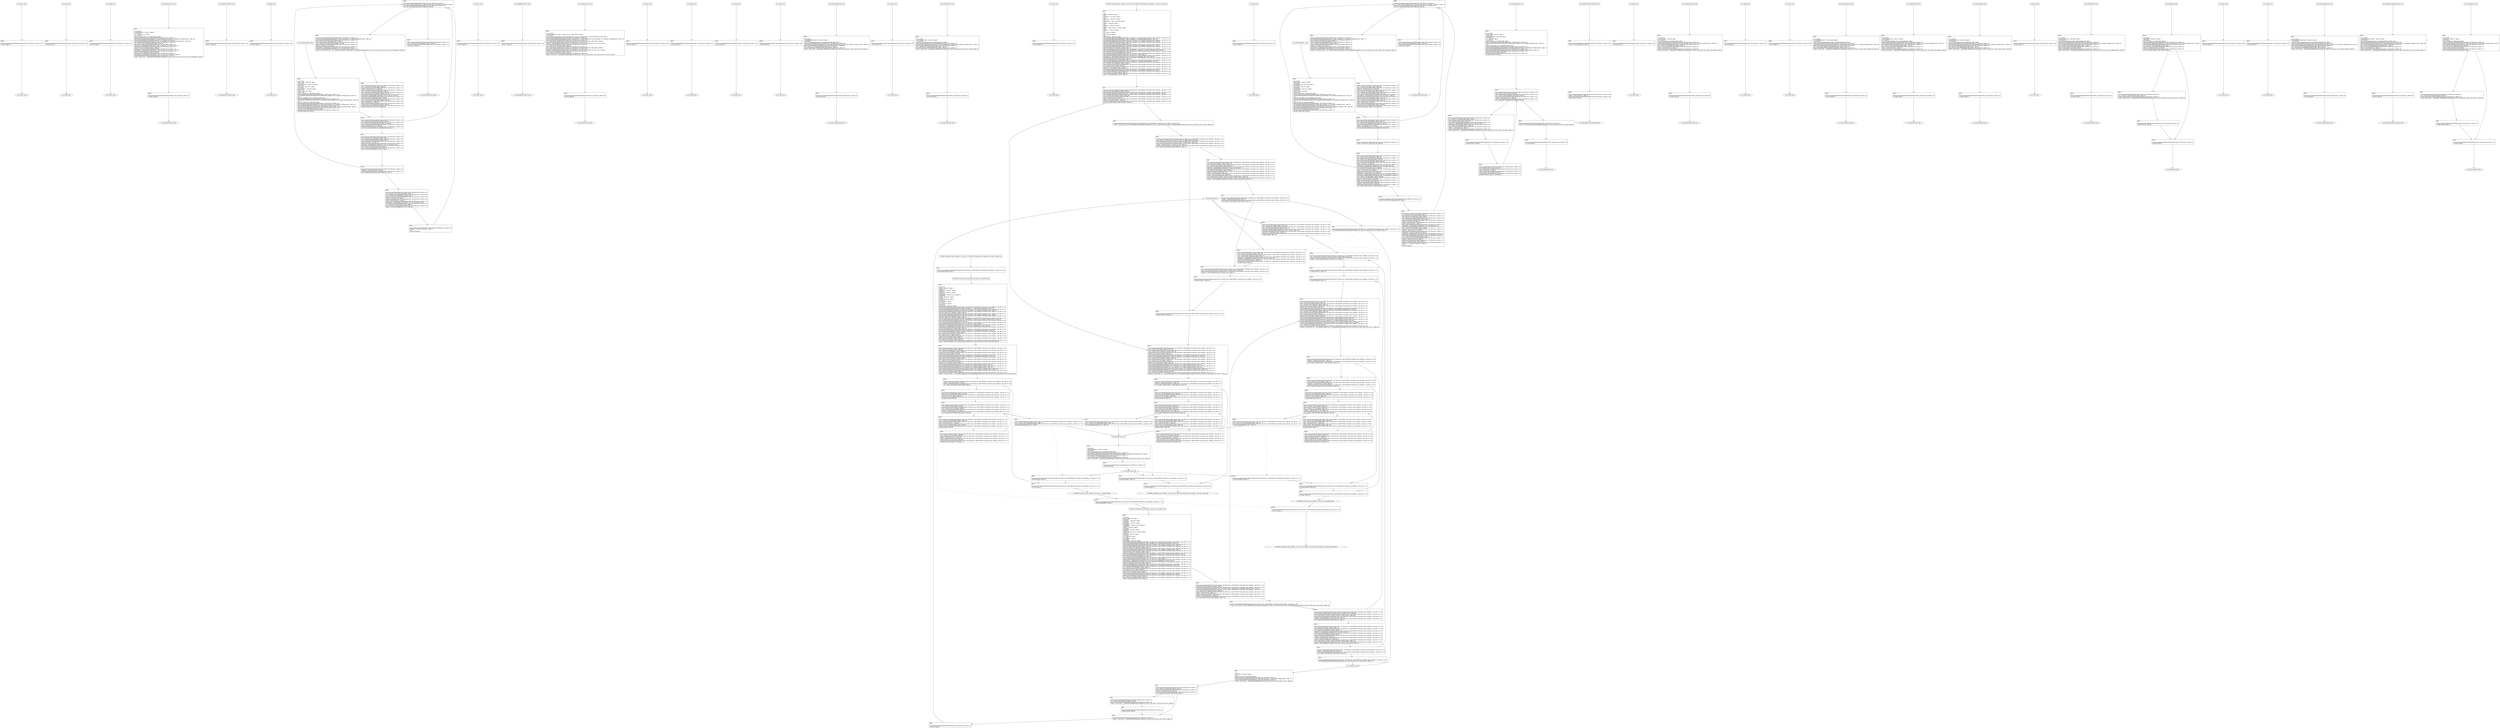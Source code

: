 digraph "icfg graph" {
BBio_ll_good1_end [label="{io_ll_good1_end}"];
BBio_ll_bad6_end [label="{io_ll_bad6_end}"];
BBio_ll_good5_end [label="{io_ll_good5_end}"];
BBio_ll_printWcharLine_end [label="{io_ll_printWcharLine_end}"];
BBio_ll_globalReturnsFalse_end [label="{io_ll_globalReturnsFalse_end}"];
BBio_ll_bad8_end [label="{io_ll_bad8_end}"];
BBio_ll_decodeHexWChars_end [label="{io_ll_decodeHexWChars_end}"];
BBio_ll_good7_end [label="{io_ll_good7_end}"];
BBio_ll_globalReturnsTrue_end [label="{io_ll_globalReturnsTrue_end}"];
BBio_ll_printStructLine_end [label="{io_ll_printStructLine_end}"];
BBio_ll_bad7_end [label="{io_ll_bad7_end}"];
BBio_ll_good6_end [label="{io_ll_good6_end}"];
BBio_ll_bad2_end [label="{io_ll_bad2_end}"];
BBio_ll_bad9_end [label="{io_ll_bad9_end}"];
BBio_ll_printUnsignedLine_end [label="{io_ll_printUnsignedLine_end}"];
BBio_ll_good4_end [label="{io_ll_good4_end}"];
BBio_ll_printSizeTLine_end [label="{io_ll_printSizeTLine_end}"];
BBio_ll_bad5_end [label="{io_ll_bad5_end}"];
BBio_ll_printLine_end [label="{io_ll_printLine_end}"];
BBio_ll_bad4_end [label="{io_ll_bad4_end}"];
BBio_ll_decodeHexChars_end [label="{io_ll_decodeHexChars_end}"];
BBio_ll_printBytesLine_end [label="{io_ll_printBytesLine_end}"];
BBio_ll_globalReturnsTrueOrFalse_end [label="{io_ll_globalReturnsTrueOrFalse_end}"];
BBCWE606_Unchecked_Loop_Condition__char_file_32_ll_goodG2B_end [label="{CWE606_Unchecked_Loop_Condition__char_file_32_ll_goodG2B_end}"];
BBio_ll_good3_end [label="{io_ll_good3_end}"];
BBio_ll_printHexCharLine_end [label="{io_ll_printHexCharLine_end}"];
BBio_ll_good9_end [label="{io_ll_good9_end}"];
BBCWE606_Unchecked_Loop_Condition__char_file_32_ll_goodB2G_end [label="{CWE606_Unchecked_Loop_Condition__char_file_32_ll_goodB2G_end}"];
BBCWE606_Unchecked_Loop_Condition__char_file_32_ll_CWE606_Unchecked_Loop_Condition__char_file_32_bad_end [label="{CWE606_Unchecked_Loop_Condition__char_file_32_ll_CWE606_Unchecked_Loop_Condition__char_file_32_bad_end}"];
BBio_ll_bad3_end [label="{io_ll_bad3_end}"];
BBio_ll_printDoubleLine_end [label="{io_ll_printDoubleLine_end}"];
BBio_ll_printShortLine_end [label="{io_ll_printShortLine_end}"];
BBio_ll_printLongLine_end [label="{io_ll_printLongLine_end}"];
BBio_ll_bad1_end [label="{io_ll_bad1_end}"];
BBio_ll_printFloatLine_end [label="{io_ll_printFloatLine_end}"];
BBio_ll_printWLine_end [label="{io_ll_printWLine_end}"];
BBCWE606_Unchecked_Loop_Condition__char_file_32_ll_CWE606_Unchecked_Loop_Condition__char_file_32_good_end [label="{CWE606_Unchecked_Loop_Condition__char_file_32_ll_CWE606_Unchecked_Loop_Condition__char_file_32_good_end}"];
BBio_ll_good2_end [label="{io_ll_good2_end}"];
BBio_ll_printIntLine_end [label="{io_ll_printIntLine_end}"];
BBio_ll_good8_end [label="{io_ll_good8_end}"];
BBio_ll_printLongLongLine_end [label="{io_ll_printLongLongLine_end}"];
BBio_ll_printHexUnsignedCharLine_end [label="{io_ll_printHexUnsignedCharLine_end}"];
BBio_ll_printSinkLine_end [label="{io_ll_printSinkLine_end}"];
BBio_ll_good1_start [label="{io_ll_good1_start}", shape=record];
io_ll_good1BB69 [label="{BB69:\l\l/home/raoxue/Desktop/MemVerif/workspace/000_109_095/source_code/io.c:187\l
  ret void, !dbg !52\l
}", shape=record];
BBio_ll_bad6_start [label="{io_ll_bad6_start}", shape=record];
io_ll_bad6BB83 [label="{BB83:\l\l/home/raoxue/Desktop/MemVerif/workspace/000_109_095/source_code/io.c:203\l
  ret void, !dbg !52\l
}", shape=record];
BBio_ll_good5_start [label="{io_ll_good5_start}", shape=record];
io_ll_good5BB73 [label="{BB73:\l\l/home/raoxue/Desktop/MemVerif/workspace/000_109_095/source_code/io.c:191\l
  ret void, !dbg !52\l
}", shape=record];
BBio_ll_printWcharLine_start [label="{io_ll_printWcharLine_start}", shape=record];
io_ll_printWcharLineBB28 [label="{BB28:\l\l/:1721143552\l
  %wideChar.addr = alloca i32, align 4\l
/:1721143552\l
  %s = alloca [2 x i32], align 4\l
/:1721143552\l
  store i32 %wideChar, i32* %wideChar.addr, align 4\l
/home/raoxue/Desktop/MemVerif/workspace/000_109_095/source_code/io.c:70\l
  call void @llvm.dbg.declare(metadata i32* %wideChar.addr, metadata !162, metadata !DIExpression()), !dbg !163\l
/home/raoxue/Desktop/MemVerif/workspace/000_109_095/source_code/io.c:74\l
  call void @llvm.dbg.declare(metadata [2 x i32]* %s, metadata !164, metadata !DIExpression()), !dbg !168\l
/home/raoxue/Desktop/MemVerif/workspace/000_109_095/source_code/io.c:75\l
  %0 = load i32, i32* %wideChar.addr, align 4, !dbg !61\l
/home/raoxue/Desktop/MemVerif/workspace/000_109_095/source_code/io.c:75\l
  %arrayidx = getelementptr inbounds [2 x i32], [2 x i32]* %s, i64 0, i64 0, !dbg !62\l
/home/raoxue/Desktop/MemVerif/workspace/000_109_095/source_code/io.c:75\l
  store i32 %0, i32* %arrayidx, align 4, !dbg !63\l
/home/raoxue/Desktop/MemVerif/workspace/000_109_095/source_code/io.c:76\l
  %arrayidx1 = getelementptr inbounds [2 x i32], [2 x i32]* %s, i64 0, i64 1, !dbg !64\l
/home/raoxue/Desktop/MemVerif/workspace/000_109_095/source_code/io.c:76\l
  store i32 0, i32* %arrayidx1, align 4, !dbg !65\l
/home/raoxue/Desktop/MemVerif/workspace/000_109_095/source_code/io.c:77\l
  %arraydecay = getelementptr inbounds [2 x i32], [2 x i32]* %s, i64 0, i64 0, !dbg !66\l
/home/raoxue/Desktop/MemVerif/workspace/000_109_095/source_code/io.c:77\l
  %call = call i32 (i8*, ...) @printf(i8* getelementptr inbounds ([5 x i8], [5 x i8]* @.str.10, i64 0, i64 0), i32* %arraydecay), !dbg !67\l
}", shape=record];
io_ll_printWcharLineBB28 [label="{BB28:\l\l/:1721143552\l
  %wideChar.addr = alloca i32, align 4\l
/:1721143552\l
  %s = alloca [2 x i32], align 4\l
/:1721143552\l
  store i32 %wideChar, i32* %wideChar.addr, align 4\l
/home/raoxue/Desktop/MemVerif/workspace/000_109_095/source_code/io.c:70\l
  call void @llvm.dbg.declare(metadata i32* %wideChar.addr, metadata !162, metadata !DIExpression()), !dbg !163\l
/home/raoxue/Desktop/MemVerif/workspace/000_109_095/source_code/io.c:74\l
  call void @llvm.dbg.declare(metadata [2 x i32]* %s, metadata !164, metadata !DIExpression()), !dbg !168\l
/home/raoxue/Desktop/MemVerif/workspace/000_109_095/source_code/io.c:75\l
  %0 = load i32, i32* %wideChar.addr, align 4, !dbg !61\l
/home/raoxue/Desktop/MemVerif/workspace/000_109_095/source_code/io.c:75\l
  %arrayidx = getelementptr inbounds [2 x i32], [2 x i32]* %s, i64 0, i64 0, !dbg !62\l
/home/raoxue/Desktop/MemVerif/workspace/000_109_095/source_code/io.c:75\l
  store i32 %0, i32* %arrayidx, align 4, !dbg !63\l
/home/raoxue/Desktop/MemVerif/workspace/000_109_095/source_code/io.c:76\l
  %arrayidx1 = getelementptr inbounds [2 x i32], [2 x i32]* %s, i64 0, i64 1, !dbg !64\l
/home/raoxue/Desktop/MemVerif/workspace/000_109_095/source_code/io.c:76\l
  store i32 0, i32* %arrayidx1, align 4, !dbg !65\l
/home/raoxue/Desktop/MemVerif/workspace/000_109_095/source_code/io.c:77\l
  %arraydecay = getelementptr inbounds [2 x i32], [2 x i32]* %s, i64 0, i64 0, !dbg !66\l
/home/raoxue/Desktop/MemVerif/workspace/000_109_095/source_code/io.c:77\l
  %call = call i32 (i8*, ...) @printf(i8* getelementptr inbounds ([5 x i8], [5 x i8]* @.str.10, i64 0, i64 0), i32* %arraydecay), !dbg !67\l
}", shape=record];
io_ll_printWcharLineBB29 [label="{BB29:\l\l/home/raoxue/Desktop/MemVerif/workspace/000_109_095/source_code/io.c:78\l
  ret void, !dbg !68\l
}", shape=record];
BBio_ll_globalReturnsFalse_start [label="{io_ll_globalReturnsFalse_start}", shape=record];
io_ll_globalReturnsFalseBB66 [label="{BB66:\l\l/home/raoxue/Desktop/MemVerif/workspace/000_109_095/source_code/io.c:163\l
  ret i32 0, !dbg !52\l
}", shape=record];
BBio_ll_bad8_start [label="{io_ll_bad8_start}", shape=record];
io_ll_bad8BB85 [label="{BB85:\l\l/home/raoxue/Desktop/MemVerif/workspace/000_109_095/source_code/io.c:205\l
  ret void, !dbg !52\l
}", shape=record];
BBio_ll_decodeHexWChars_start [label="{io_ll_decodeHexWChars_start}", shape=record];
io_ll_decodeHexWCharsBB55 [label="{BB55:\l\l/:102177352\l
  %bytes.addr = alloca i8*, align 8\l
/:102177352\l
  %numBytes.addr = alloca i64, align 8\l
/:102177352\l
  %hex.addr = alloca i32*, align 8\l
/:102177352\l
  %numWritten = alloca i64, align 8\l
/:102177352\l
  %byte = alloca i32, align 4\l
/:102177352\l
  store i8* %bytes, i8** %bytes.addr, align 8\l
/home/raoxue/Desktop/MemVerif/workspace/000_109_095/source_code/io.c:135\l
  call void @llvm.dbg.declare(metadata i8** %bytes.addr, metadata !290, metadata !DIExpression()), !dbg !291\l
/:135\l
  store i64 %numBytes, i64* %numBytes.addr, align 8\l
/home/raoxue/Desktop/MemVerif/workspace/000_109_095/source_code/io.c:135\l
  call void @llvm.dbg.declare(metadata i64* %numBytes.addr, metadata !292, metadata !DIExpression()), !dbg !293\l
/:135\l
  store i32* %hex, i32** %hex.addr, align 8\l
/home/raoxue/Desktop/MemVerif/workspace/000_109_095/source_code/io.c:135\l
  call void @llvm.dbg.declare(metadata i32** %hex.addr, metadata !294, metadata !DIExpression()), !dbg !295\l
/home/raoxue/Desktop/MemVerif/workspace/000_109_095/source_code/io.c:137\l
  call void @llvm.dbg.declare(metadata i64* %numWritten, metadata !296, metadata !DIExpression()), !dbg !297\l
/home/raoxue/Desktop/MemVerif/workspace/000_109_095/source_code/io.c:137\l
  store i64 0, i64* %numWritten, align 8, !dbg !65\l
/home/raoxue/Desktop/MemVerif/workspace/000_109_095/source_code/io.c:143\l
  br label %while.cond, !dbg !66\l
}", shape=record];
io_ll_decodeHexWCharsBB56 [label="{BB56:\l\l/home/raoxue/Desktop/MemVerif/workspace/000_109_095/source_code/io.c:143\l
  %0 = load i64, i64* %numWritten, align 8, !dbg !67\l
/home/raoxue/Desktop/MemVerif/workspace/000_109_095/source_code/io.c:143\l
  %1 = load i64, i64* %numBytes.addr, align 8, !dbg !68\l
/home/raoxue/Desktop/MemVerif/workspace/000_109_095/source_code/io.c:143\l
  %cmp = icmp ult i64 %0, %1, !dbg !69\l
/home/raoxue/Desktop/MemVerif/workspace/000_109_095/source_code/io.c:143\l
  br i1 %cmp, label %land.lhs.true, label %land.end, !dbg !70\l
}", shape=record];
io_ll_decodeHexWCharsBB57 [label="{BB57:\l\l/home/raoxue/Desktop/MemVerif/workspace/000_109_095/source_code/io.c:143\l
  %2 = load i32*, i32** %hex.addr, align 8, !dbg !71\l
/home/raoxue/Desktop/MemVerif/workspace/000_109_095/source_code/io.c:143\l
  %3 = load i64, i64* %numWritten, align 8, !dbg !72\l
/home/raoxue/Desktop/MemVerif/workspace/000_109_095/source_code/io.c:143\l
  %mul = mul i64 2, %3, !dbg !73\l
/home/raoxue/Desktop/MemVerif/workspace/000_109_095/source_code/io.c:143\l
  %arrayidx = getelementptr inbounds i32, i32* %2, i64 %mul, !dbg !71\l
/home/raoxue/Desktop/MemVerif/workspace/000_109_095/source_code/io.c:143\l
  %4 = load i32, i32* %arrayidx, align 4, !dbg !71\l
/home/raoxue/Desktop/MemVerif/workspace/000_109_095/source_code/io.c:143\l
  %call = call i32 @iswxdigit(i32 %4) #5, !dbg !74\l
}", shape=record];
io_ll_decodeHexWCharsBB57 [label="{BB57:\l\l/home/raoxue/Desktop/MemVerif/workspace/000_109_095/source_code/io.c:143\l
  %2 = load i32*, i32** %hex.addr, align 8, !dbg !71\l
/home/raoxue/Desktop/MemVerif/workspace/000_109_095/source_code/io.c:143\l
  %3 = load i64, i64* %numWritten, align 8, !dbg !72\l
/home/raoxue/Desktop/MemVerif/workspace/000_109_095/source_code/io.c:143\l
  %mul = mul i64 2, %3, !dbg !73\l
/home/raoxue/Desktop/MemVerif/workspace/000_109_095/source_code/io.c:143\l
  %arrayidx = getelementptr inbounds i32, i32* %2, i64 %mul, !dbg !71\l
/home/raoxue/Desktop/MemVerif/workspace/000_109_095/source_code/io.c:143\l
  %4 = load i32, i32* %arrayidx, align 4, !dbg !71\l
/home/raoxue/Desktop/MemVerif/workspace/000_109_095/source_code/io.c:143\l
  %call = call i32 @iswxdigit(i32 %4) #5, !dbg !74\l
}", shape=record];
io_ll_decodeHexWCharsBB59 [label="{BB59:\l\l/home/raoxue/Desktop/MemVerif/workspace/000_109_095/source_code/io.c:143\l
  %tobool = icmp ne i32 %call, 0, !dbg !74\l
/home/raoxue/Desktop/MemVerif/workspace/000_109_095/source_code/io.c:143\l
  br i1 %tobool, label %land.rhs, label %land.end, !dbg !75\l
}", shape=record];
io_ll_decodeHexWCharsBB60 [label="{BB60:\l\l/home/raoxue/Desktop/MemVerif/workspace/000_109_095/source_code/io.c:143\l
  %5 = load i32*, i32** %hex.addr, align 8, !dbg !76\l
/home/raoxue/Desktop/MemVerif/workspace/000_109_095/source_code/io.c:143\l
  %6 = load i64, i64* %numWritten, align 8, !dbg !77\l
/home/raoxue/Desktop/MemVerif/workspace/000_109_095/source_code/io.c:143\l
  %mul1 = mul i64 2, %6, !dbg !78\l
/home/raoxue/Desktop/MemVerif/workspace/000_109_095/source_code/io.c:143\l
  %add = add i64 %mul1, 1, !dbg !79\l
/home/raoxue/Desktop/MemVerif/workspace/000_109_095/source_code/io.c:143\l
  %arrayidx2 = getelementptr inbounds i32, i32* %5, i64 %add, !dbg !76\l
/home/raoxue/Desktop/MemVerif/workspace/000_109_095/source_code/io.c:143\l
  %7 = load i32, i32* %arrayidx2, align 4, !dbg !76\l
/home/raoxue/Desktop/MemVerif/workspace/000_109_095/source_code/io.c:143\l
  %call3 = call i32 @iswxdigit(i32 %7) #5, !dbg !80\l
}", shape=record];
io_ll_decodeHexWCharsBB60 [label="{BB60:\l\l/home/raoxue/Desktop/MemVerif/workspace/000_109_095/source_code/io.c:143\l
  %5 = load i32*, i32** %hex.addr, align 8, !dbg !76\l
/home/raoxue/Desktop/MemVerif/workspace/000_109_095/source_code/io.c:143\l
  %6 = load i64, i64* %numWritten, align 8, !dbg !77\l
/home/raoxue/Desktop/MemVerif/workspace/000_109_095/source_code/io.c:143\l
  %mul1 = mul i64 2, %6, !dbg !78\l
/home/raoxue/Desktop/MemVerif/workspace/000_109_095/source_code/io.c:143\l
  %add = add i64 %mul1, 1, !dbg !79\l
/home/raoxue/Desktop/MemVerif/workspace/000_109_095/source_code/io.c:143\l
  %arrayidx2 = getelementptr inbounds i32, i32* %5, i64 %add, !dbg !76\l
/home/raoxue/Desktop/MemVerif/workspace/000_109_095/source_code/io.c:143\l
  %7 = load i32, i32* %arrayidx2, align 4, !dbg !76\l
/home/raoxue/Desktop/MemVerif/workspace/000_109_095/source_code/io.c:143\l
  %call3 = call i32 @iswxdigit(i32 %7) #5, !dbg !80\l
}", shape=record];
io_ll_decodeHexWCharsBB61 [label="{BB61:\l\l/home/raoxue/Desktop/MemVerif/workspace/000_109_095/source_code/io.c:143\l
  %tobool4 = icmp ne i32 %call3, 0, !dbg !75\l
/:143\l
  br label %land.end\l
}", shape=record];
io_ll_decodeHexWCharsBB58 [label="{BB58:\l\l/home/raoxue/Desktop/MemVerif/workspace/000_109_095/source_code/io.c:0\l
  %8 = phi i1 [ false, %land.lhs.true ], [ false, %while.cond ], [ %tobool4, %land.rhs ], !dbg !81\l
/home/raoxue/Desktop/MemVerif/workspace/000_109_095/source_code/io.c:143\l
  br i1 %8, label %while.body, label %while.end, !dbg !66\l
}", shape=record];
io_ll_decodeHexWCharsBB62 [label="{BB62:\l\l/home/raoxue/Desktop/MemVerif/workspace/000_109_095/source_code/io.c:145\l
  call void @llvm.dbg.declare(metadata i32* %byte, metadata !314, metadata !DIExpression()), !dbg !316\l
/home/raoxue/Desktop/MemVerif/workspace/000_109_095/source_code/io.c:146\l
  %9 = load i32*, i32** %hex.addr, align 8, !dbg !85\l
/home/raoxue/Desktop/MemVerif/workspace/000_109_095/source_code/io.c:146\l
  %10 = load i64, i64* %numWritten, align 8, !dbg !86\l
/home/raoxue/Desktop/MemVerif/workspace/000_109_095/source_code/io.c:146\l
  %mul5 = mul i64 2, %10, !dbg !87\l
/home/raoxue/Desktop/MemVerif/workspace/000_109_095/source_code/io.c:146\l
  %arrayidx6 = getelementptr inbounds i32, i32* %9, i64 %mul5, !dbg !85\l
/home/raoxue/Desktop/MemVerif/workspace/000_109_095/source_code/io.c:146\l
  %call7 = call i32 (i32*, i32*, ...) @__isoc99_swscanf(i32* %arrayidx6, i32* getelementptr inbounds ([5 x i32], [5 x i32]* @.str.16, i64 0, i64 0), i32* %byte) #5, !dbg !88\l
}", shape=record];
io_ll_decodeHexWCharsBB62 [label="{BB62:\l\l/home/raoxue/Desktop/MemVerif/workspace/000_109_095/source_code/io.c:145\l
  call void @llvm.dbg.declare(metadata i32* %byte, metadata !314, metadata !DIExpression()), !dbg !316\l
/home/raoxue/Desktop/MemVerif/workspace/000_109_095/source_code/io.c:146\l
  %9 = load i32*, i32** %hex.addr, align 8, !dbg !85\l
/home/raoxue/Desktop/MemVerif/workspace/000_109_095/source_code/io.c:146\l
  %10 = load i64, i64* %numWritten, align 8, !dbg !86\l
/home/raoxue/Desktop/MemVerif/workspace/000_109_095/source_code/io.c:146\l
  %mul5 = mul i64 2, %10, !dbg !87\l
/home/raoxue/Desktop/MemVerif/workspace/000_109_095/source_code/io.c:146\l
  %arrayidx6 = getelementptr inbounds i32, i32* %9, i64 %mul5, !dbg !85\l
/home/raoxue/Desktop/MemVerif/workspace/000_109_095/source_code/io.c:146\l
  %call7 = call i32 (i32*, i32*, ...) @__isoc99_swscanf(i32* %arrayidx6, i32* getelementptr inbounds ([5 x i32], [5 x i32]* @.str.16, i64 0, i64 0), i32* %byte) #5, !dbg !88\l
}", shape=record];
io_ll_decodeHexWCharsBB64 [label="{BB64:\l\l/home/raoxue/Desktop/MemVerif/workspace/000_109_095/source_code/io.c:147\l
  %11 = load i32, i32* %byte, align 4, !dbg !89\l
/home/raoxue/Desktop/MemVerif/workspace/000_109_095/source_code/io.c:147\l
  %conv = trunc i32 %11 to i8, !dbg !90\l
/home/raoxue/Desktop/MemVerif/workspace/000_109_095/source_code/io.c:147\l
  %12 = load i8*, i8** %bytes.addr, align 8, !dbg !91\l
/home/raoxue/Desktop/MemVerif/workspace/000_109_095/source_code/io.c:147\l
  %13 = load i64, i64* %numWritten, align 8, !dbg !92\l
/home/raoxue/Desktop/MemVerif/workspace/000_109_095/source_code/io.c:147\l
  %arrayidx8 = getelementptr inbounds i8, i8* %12, i64 %13, !dbg !91\l
/home/raoxue/Desktop/MemVerif/workspace/000_109_095/source_code/io.c:147\l
  store i8 %conv, i8* %arrayidx8, align 1, !dbg !93\l
/home/raoxue/Desktop/MemVerif/workspace/000_109_095/source_code/io.c:148\l
  %14 = load i64, i64* %numWritten, align 8, !dbg !94\l
/home/raoxue/Desktop/MemVerif/workspace/000_109_095/source_code/io.c:148\l
  %inc = add i64 %14, 1, !dbg !94\l
/home/raoxue/Desktop/MemVerif/workspace/000_109_095/source_code/io.c:148\l
  store i64 %inc, i64* %numWritten, align 8, !dbg !94\l
/home/raoxue/Desktop/MemVerif/workspace/000_109_095/source_code/io.c:143\l
  br label %while.cond, !dbg !66, !llvm.loop !95\l
}", shape=record];
io_ll_decodeHexWCharsBB63 [label="{BB63:\l\l/home/raoxue/Desktop/MemVerif/workspace/000_109_095/source_code/io.c:151\l
  %15 = load i64, i64* %numWritten, align 8, !dbg !98\l
/home/raoxue/Desktop/MemVerif/workspace/000_109_095/source_code/io.c:151\l
  ret i64 %15, !dbg !99\l
}", shape=record];
BBio_ll_good7_start [label="{io_ll_good7_start}", shape=record];
io_ll_good7BB75 [label="{BB75:\l\l/home/raoxue/Desktop/MemVerif/workspace/000_109_095/source_code/io.c:193\l
  ret void, !dbg !52\l
}", shape=record];
BBio_ll_globalReturnsTrue_start [label="{io_ll_globalReturnsTrue_start}", shape=record];
io_ll_globalReturnsTrueBB65 [label="{BB65:\l\l/home/raoxue/Desktop/MemVerif/workspace/000_109_095/source_code/io.c:158\l
  ret i32 1, !dbg !52\l
}", shape=record];
BBio_ll_printStructLine_start [label="{io_ll_printStructLine_start}", shape=record];
io_ll_printStructLineBB36 [label="{BB36:\l\l/:1721143552\l
  %structTwoIntsStruct.addr = alloca %struct._twoIntsStruct*, align 8\l
/:1721143552\l
  store %struct._twoIntsStruct* %structTwoIntsStruct, %struct._twoIntsStruct** %structTwoIntsStruct.addr, align 8\l
/home/raoxue/Desktop/MemVerif/workspace/000_109_095/source_code/io.c:95\l
  call void @llvm.dbg.declare(metadata %struct._twoIntsStruct** %structTwoIntsStruct.addr, metadata !212, metadata !DIExpression()), !dbg !213\l
/home/raoxue/Desktop/MemVerif/workspace/000_109_095/source_code/io.c:97\l
  %0 = load %struct._twoIntsStruct*, %struct._twoIntsStruct** %structTwoIntsStruct.addr, align 8, !dbg !61\l
/home/raoxue/Desktop/MemVerif/workspace/000_109_095/source_code/io.c:97\l
  %intOne = getelementptr inbounds %struct._twoIntsStruct, %struct._twoIntsStruct* %0, i32 0, i32 0, !dbg !62\l
/home/raoxue/Desktop/MemVerif/workspace/000_109_095/source_code/io.c:97\l
  %1 = load i32, i32* %intOne, align 4, !dbg !62\l
/home/raoxue/Desktop/MemVerif/workspace/000_109_095/source_code/io.c:97\l
  %2 = load %struct._twoIntsStruct*, %struct._twoIntsStruct** %structTwoIntsStruct.addr, align 8, !dbg !63\l
/home/raoxue/Desktop/MemVerif/workspace/000_109_095/source_code/io.c:97\l
  %intTwo = getelementptr inbounds %struct._twoIntsStruct, %struct._twoIntsStruct* %2, i32 0, i32 1, !dbg !64\l
/home/raoxue/Desktop/MemVerif/workspace/000_109_095/source_code/io.c:97\l
  %3 = load i32, i32* %intTwo, align 4, !dbg !64\l
/home/raoxue/Desktop/MemVerif/workspace/000_109_095/source_code/io.c:97\l
  %call = call i32 (i8*, ...) @printf(i8* getelementptr inbounds ([10 x i8], [10 x i8]* @.str.13, i64 0, i64 0), i32 %1, i32 %3), !dbg !65\l
}", shape=record];
io_ll_printStructLineBB36 [label="{BB36:\l\l/:1721143552\l
  %structTwoIntsStruct.addr = alloca %struct._twoIntsStruct*, align 8\l
/:1721143552\l
  store %struct._twoIntsStruct* %structTwoIntsStruct, %struct._twoIntsStruct** %structTwoIntsStruct.addr, align 8\l
/home/raoxue/Desktop/MemVerif/workspace/000_109_095/source_code/io.c:95\l
  call void @llvm.dbg.declare(metadata %struct._twoIntsStruct** %structTwoIntsStruct.addr, metadata !212, metadata !DIExpression()), !dbg !213\l
/home/raoxue/Desktop/MemVerif/workspace/000_109_095/source_code/io.c:97\l
  %0 = load %struct._twoIntsStruct*, %struct._twoIntsStruct** %structTwoIntsStruct.addr, align 8, !dbg !61\l
/home/raoxue/Desktop/MemVerif/workspace/000_109_095/source_code/io.c:97\l
  %intOne = getelementptr inbounds %struct._twoIntsStruct, %struct._twoIntsStruct* %0, i32 0, i32 0, !dbg !62\l
/home/raoxue/Desktop/MemVerif/workspace/000_109_095/source_code/io.c:97\l
  %1 = load i32, i32* %intOne, align 4, !dbg !62\l
/home/raoxue/Desktop/MemVerif/workspace/000_109_095/source_code/io.c:97\l
  %2 = load %struct._twoIntsStruct*, %struct._twoIntsStruct** %structTwoIntsStruct.addr, align 8, !dbg !63\l
/home/raoxue/Desktop/MemVerif/workspace/000_109_095/source_code/io.c:97\l
  %intTwo = getelementptr inbounds %struct._twoIntsStruct, %struct._twoIntsStruct* %2, i32 0, i32 1, !dbg !64\l
/home/raoxue/Desktop/MemVerif/workspace/000_109_095/source_code/io.c:97\l
  %3 = load i32, i32* %intTwo, align 4, !dbg !64\l
/home/raoxue/Desktop/MemVerif/workspace/000_109_095/source_code/io.c:97\l
  %call = call i32 (i8*, ...) @printf(i8* getelementptr inbounds ([10 x i8], [10 x i8]* @.str.13, i64 0, i64 0), i32 %1, i32 %3), !dbg !65\l
}", shape=record];
io_ll_printStructLineBB37 [label="{BB37:\l\l/home/raoxue/Desktop/MemVerif/workspace/000_109_095/source_code/io.c:98\l
  ret void, !dbg !66\l
}", shape=record];
BBio_ll_bad7_start [label="{io_ll_bad7_start}", shape=record];
io_ll_bad7BB84 [label="{BB84:\l\l/home/raoxue/Desktop/MemVerif/workspace/000_109_095/source_code/io.c:204\l
  ret void, !dbg !52\l
}", shape=record];
BBio_ll_good6_start [label="{io_ll_good6_start}", shape=record];
io_ll_good6BB74 [label="{BB74:\l\l/home/raoxue/Desktop/MemVerif/workspace/000_109_095/source_code/io.c:192\l
  ret void, !dbg !52\l
}", shape=record];
BBio_ll_bad2_start [label="{io_ll_bad2_start}", shape=record];
io_ll_bad2BB79 [label="{BB79:\l\l/home/raoxue/Desktop/MemVerif/workspace/000_109_095/source_code/io.c:199\l
  ret void, !dbg !52\l
}", shape=record];
BBio_ll_bad9_start [label="{io_ll_bad9_start}", shape=record];
io_ll_bad9BB86 [label="{BB86:\l\l/home/raoxue/Desktop/MemVerif/workspace/000_109_095/source_code/io.c:206\l
  ret void, !dbg !52\l
}", shape=record];
BBio_ll_printUnsignedLine_start [label="{io_ll_printUnsignedLine_start}", shape=record];
io_ll_printUnsignedLineBB30 [label="{BB30:\l\l/:102338392\l
  %unsignedNumber.addr = alloca i32, align 4\l
/:102338392\l
  store i32 %unsignedNumber, i32* %unsignedNumber.addr, align 4\l
/home/raoxue/Desktop/MemVerif/workspace/000_109_095/source_code/io.c:80\l
  call void @llvm.dbg.declare(metadata i32* %unsignedNumber.addr, metadata !180, metadata !DIExpression()), !dbg !181\l
/home/raoxue/Desktop/MemVerif/workspace/000_109_095/source_code/io.c:82\l
  %0 = load i32, i32* %unsignedNumber.addr, align 4, !dbg !54\l
/home/raoxue/Desktop/MemVerif/workspace/000_109_095/source_code/io.c:82\l
  %call = call i32 (i8*, ...) @printf(i8* getelementptr inbounds ([4 x i8], [4 x i8]* @.str.11, i64 0, i64 0), i32 %0), !dbg !55\l
}", shape=record];
io_ll_printUnsignedLineBB30 [label="{BB30:\l\l/:102338392\l
  %unsignedNumber.addr = alloca i32, align 4\l
/:102338392\l
  store i32 %unsignedNumber, i32* %unsignedNumber.addr, align 4\l
/home/raoxue/Desktop/MemVerif/workspace/000_109_095/source_code/io.c:80\l
  call void @llvm.dbg.declare(metadata i32* %unsignedNumber.addr, metadata !180, metadata !DIExpression()), !dbg !181\l
/home/raoxue/Desktop/MemVerif/workspace/000_109_095/source_code/io.c:82\l
  %0 = load i32, i32* %unsignedNumber.addr, align 4, !dbg !54\l
/home/raoxue/Desktop/MemVerif/workspace/000_109_095/source_code/io.c:82\l
  %call = call i32 (i8*, ...) @printf(i8* getelementptr inbounds ([4 x i8], [4 x i8]* @.str.11, i64 0, i64 0), i32 %0), !dbg !55\l
}", shape=record];
io_ll_printUnsignedLineBB31 [label="{BB31:\l\l/home/raoxue/Desktop/MemVerif/workspace/000_109_095/source_code/io.c:83\l
  ret void, !dbg !56\l
}", shape=record];
BBio_ll_good4_start [label="{io_ll_good4_start}", shape=record];
io_ll_good4BB72 [label="{BB72:\l\l/home/raoxue/Desktop/MemVerif/workspace/000_109_095/source_code/io.c:190\l
  ret void, !dbg !52\l
}", shape=record];
BBio_ll_printSizeTLine_start [label="{io_ll_printSizeTLine_start}", shape=record];
io_ll_printSizeTLineBB24 [label="{BB24:\l\l/:1721143552\l
  %sizeTNumber.addr = alloca i64, align 8\l
/:1721143552\l
  store i64 %sizeTNumber, i64* %sizeTNumber.addr, align 8\l
/home/raoxue/Desktop/MemVerif/workspace/000_109_095/source_code/io.c:60\l
  call void @llvm.dbg.declare(metadata i64* %sizeTNumber.addr, metadata !146, metadata !DIExpression()), !dbg !147\l
/home/raoxue/Desktop/MemVerif/workspace/000_109_095/source_code/io.c:62\l
  %0 = load i64, i64* %sizeTNumber.addr, align 8, !dbg !57\l
/home/raoxue/Desktop/MemVerif/workspace/000_109_095/source_code/io.c:62\l
  %call = call i32 (i8*, ...) @printf(i8* getelementptr inbounds ([5 x i8], [5 x i8]* @.str.8, i64 0, i64 0), i64 %0), !dbg !58\l
}", shape=record];
io_ll_printSizeTLineBB24 [label="{BB24:\l\l/:1721143552\l
  %sizeTNumber.addr = alloca i64, align 8\l
/:1721143552\l
  store i64 %sizeTNumber, i64* %sizeTNumber.addr, align 8\l
/home/raoxue/Desktop/MemVerif/workspace/000_109_095/source_code/io.c:60\l
  call void @llvm.dbg.declare(metadata i64* %sizeTNumber.addr, metadata !146, metadata !DIExpression()), !dbg !147\l
/home/raoxue/Desktop/MemVerif/workspace/000_109_095/source_code/io.c:62\l
  %0 = load i64, i64* %sizeTNumber.addr, align 8, !dbg !57\l
/home/raoxue/Desktop/MemVerif/workspace/000_109_095/source_code/io.c:62\l
  %call = call i32 (i8*, ...) @printf(i8* getelementptr inbounds ([5 x i8], [5 x i8]* @.str.8, i64 0, i64 0), i64 %0), !dbg !58\l
}", shape=record];
io_ll_printSizeTLineBB25 [label="{BB25:\l\l/home/raoxue/Desktop/MemVerif/workspace/000_109_095/source_code/io.c:63\l
  ret void, !dbg !59\l
}", shape=record];
BBio_ll_bad5_start [label="{io_ll_bad5_start}", shape=record];
io_ll_bad5BB82 [label="{BB82:\l\l/home/raoxue/Desktop/MemVerif/workspace/000_109_095/source_code/io.c:202\l
  ret void, !dbg !52\l
}", shape=record];
BBio_ll_printLine_start [label="{io_ll_printLine_start}", shape=record];
io_ll_printLineBB0 [label="{BB0:\l\l/:415\l
  %line.addr = alloca i8*, align 8\l
/:415\l
  store i8* %line, i8** %line.addr, align 8\l
/home/raoxue/Desktop/MemVerif/workspace/000_109_095/source_code/io.c:11\l
  call void @llvm.dbg.declare(metadata i8** %line.addr, metadata !52, metadata !DIExpression()), !dbg !53\l
/home/raoxue/Desktop/MemVerif/workspace/000_109_095/source_code/io.c:13\l
  %call = call i32 (i8*, ...) @printf(i8* getelementptr inbounds ([9 x i8], [9 x i8]* @.str, i64 0, i64 0)), !dbg !54\l
}", shape=record];
io_ll_printLineBB0 [label="{BB0:\l\l/:415\l
  %line.addr = alloca i8*, align 8\l
/:415\l
  store i8* %line, i8** %line.addr, align 8\l
/home/raoxue/Desktop/MemVerif/workspace/000_109_095/source_code/io.c:11\l
  call void @llvm.dbg.declare(metadata i8** %line.addr, metadata !52, metadata !DIExpression()), !dbg !53\l
/home/raoxue/Desktop/MemVerif/workspace/000_109_095/source_code/io.c:13\l
  %call = call i32 (i8*, ...) @printf(i8* getelementptr inbounds ([9 x i8], [9 x i8]* @.str, i64 0, i64 0)), !dbg !54\l
}", shape=record];
io_ll_printLineBB1 [label="{BB1:\l\l/home/raoxue/Desktop/MemVerif/workspace/000_109_095/source_code/io.c:14\l
  %0 = load i8*, i8** %line.addr, align 8, !dbg !55\l
/home/raoxue/Desktop/MemVerif/workspace/000_109_095/source_code/io.c:14\l
  %cmp = icmp ne i8* %0, null, !dbg !57\l
/home/raoxue/Desktop/MemVerif/workspace/000_109_095/source_code/io.c:14\l
  br i1 %cmp, label %if.then, label %if.end, !dbg !58\l
}", shape=record];
io_ll_printLineBB2 [label="{BB2:\l\l/home/raoxue/Desktop/MemVerif/workspace/000_109_095/source_code/io.c:16\l
  %1 = load i8*, i8** %line.addr, align 8, !dbg !59\l
/home/raoxue/Desktop/MemVerif/workspace/000_109_095/source_code/io.c:16\l
  %call1 = call i32 (i8*, ...) @printf(i8* getelementptr inbounds ([4 x i8], [4 x i8]* @.str.1, i64 0, i64 0), i8* %1), !dbg !61\l
}", shape=record];
io_ll_printLineBB2 [label="{BB2:\l\l/home/raoxue/Desktop/MemVerif/workspace/000_109_095/source_code/io.c:16\l
  %1 = load i8*, i8** %line.addr, align 8, !dbg !59\l
/home/raoxue/Desktop/MemVerif/workspace/000_109_095/source_code/io.c:16\l
  %call1 = call i32 (i8*, ...) @printf(i8* getelementptr inbounds ([4 x i8], [4 x i8]* @.str.1, i64 0, i64 0), i8* %1), !dbg !61\l
}", shape=record];
io_ll_printLineBB4 [label="{BB4:\l\l/home/raoxue/Desktop/MemVerif/workspace/000_109_095/source_code/io.c:17\l
  br label %if.end, !dbg !62\l
}", shape=record];
io_ll_printLineBB3 [label="{BB3:\l\l/home/raoxue/Desktop/MemVerif/workspace/000_109_095/source_code/io.c:18\l
  %call2 = call i32 (i8*, ...) @printf(i8* getelementptr inbounds ([9 x i8], [9 x i8]* @.str.2, i64 0, i64 0)), !dbg !63\l
}", shape=record];
io_ll_printLineBB3 [label="{BB3:\l\l/home/raoxue/Desktop/MemVerif/workspace/000_109_095/source_code/io.c:18\l
  %call2 = call i32 (i8*, ...) @printf(i8* getelementptr inbounds ([9 x i8], [9 x i8]* @.str.2, i64 0, i64 0)), !dbg !63\l
}", shape=record];
io_ll_printLineBB5 [label="{BB5:\l\l/home/raoxue/Desktop/MemVerif/workspace/000_109_095/source_code/io.c:19\l
  ret void, !dbg !64\l
}", shape=record];
BBio_ll_bad4_start [label="{io_ll_bad4_start}", shape=record];
io_ll_bad4BB81 [label="{BB81:\l\l/home/raoxue/Desktop/MemVerif/workspace/000_109_095/source_code/io.c:201\l
  ret void, !dbg !52\l
}", shape=record];
BBio_ll_decodeHexChars_start [label="{io_ll_decodeHexChars_start}", shape=record];
io_ll_decodeHexCharsBB45 [label="{BB45:\l\l/:102191680\l
  %bytes.addr = alloca i8*, align 8\l
/:102191680\l
  %numBytes.addr = alloca i64, align 8\l
/:102191680\l
  %hex.addr = alloca i8*, align 8\l
/:102191680\l
  %numWritten = alloca i64, align 8\l
/:102191680\l
  %byte = alloca i32, align 4\l
/:102191680\l
  store i8* %bytes, i8** %bytes.addr, align 8\l
/home/raoxue/Desktop/MemVerif/workspace/000_109_095/source_code/io.c:113\l
  call void @llvm.dbg.declare(metadata i8** %bytes.addr, metadata !253, metadata !DIExpression()), !dbg !254\l
/:113\l
  store i64 %numBytes, i64* %numBytes.addr, align 8\l
/home/raoxue/Desktop/MemVerif/workspace/000_109_095/source_code/io.c:113\l
  call void @llvm.dbg.declare(metadata i64* %numBytes.addr, metadata !255, metadata !DIExpression()), !dbg !256\l
/:113\l
  store i8* %hex, i8** %hex.addr, align 8\l
/home/raoxue/Desktop/MemVerif/workspace/000_109_095/source_code/io.c:113\l
  call void @llvm.dbg.declare(metadata i8** %hex.addr, metadata !257, metadata !DIExpression()), !dbg !258\l
/home/raoxue/Desktop/MemVerif/workspace/000_109_095/source_code/io.c:115\l
  call void @llvm.dbg.declare(metadata i64* %numWritten, metadata !259, metadata !DIExpression()), !dbg !260\l
/home/raoxue/Desktop/MemVerif/workspace/000_109_095/source_code/io.c:115\l
  store i64 0, i64* %numWritten, align 8, !dbg !63\l
/home/raoxue/Desktop/MemVerif/workspace/000_109_095/source_code/io.c:121\l
  br label %while.cond, !dbg !64\l
}", shape=record];
io_ll_decodeHexCharsBB46 [label="{BB46:\l\l/home/raoxue/Desktop/MemVerif/workspace/000_109_095/source_code/io.c:121\l
  %0 = load i64, i64* %numWritten, align 8, !dbg !65\l
/home/raoxue/Desktop/MemVerif/workspace/000_109_095/source_code/io.c:121\l
  %1 = load i64, i64* %numBytes.addr, align 8, !dbg !66\l
/home/raoxue/Desktop/MemVerif/workspace/000_109_095/source_code/io.c:121\l
  %cmp = icmp ult i64 %0, %1, !dbg !67\l
/home/raoxue/Desktop/MemVerif/workspace/000_109_095/source_code/io.c:121\l
  br i1 %cmp, label %land.lhs.true, label %land.end, !dbg !68\l
}", shape=record];
io_ll_decodeHexCharsBB47 [label="{BB47:\l\l/home/raoxue/Desktop/MemVerif/workspace/000_109_095/source_code/io.c:121\l
  %call = call i16** @__ctype_b_loc() #5, !dbg !69\l
}", shape=record];
io_ll_decodeHexCharsBB47 [label="{BB47:\l\l/home/raoxue/Desktop/MemVerif/workspace/000_109_095/source_code/io.c:121\l
  %call = call i16** @__ctype_b_loc() #5, !dbg !69\l
}", shape=record];
io_ll_decodeHexCharsBB49 [label="{BB49:\l\l/home/raoxue/Desktop/MemVerif/workspace/000_109_095/source_code/io.c:121\l
  %2 = load i16*, i16** %call, align 8, !dbg !69\l
/home/raoxue/Desktop/MemVerif/workspace/000_109_095/source_code/io.c:121\l
  %3 = load i8*, i8** %hex.addr, align 8, !dbg !69\l
/home/raoxue/Desktop/MemVerif/workspace/000_109_095/source_code/io.c:121\l
  %4 = load i64, i64* %numWritten, align 8, !dbg !69\l
/home/raoxue/Desktop/MemVerif/workspace/000_109_095/source_code/io.c:121\l
  %mul = mul i64 2, %4, !dbg !69\l
/home/raoxue/Desktop/MemVerif/workspace/000_109_095/source_code/io.c:121\l
  %arrayidx = getelementptr inbounds i8, i8* %3, i64 %mul, !dbg !69\l
/home/raoxue/Desktop/MemVerif/workspace/000_109_095/source_code/io.c:121\l
  %5 = load i8, i8* %arrayidx, align 1, !dbg !69\l
/home/raoxue/Desktop/MemVerif/workspace/000_109_095/source_code/io.c:121\l
  %conv = sext i8 %5 to i32, !dbg !69\l
/home/raoxue/Desktop/MemVerif/workspace/000_109_095/source_code/io.c:121\l
  %idxprom = sext i32 %conv to i64, !dbg !69\l
/home/raoxue/Desktop/MemVerif/workspace/000_109_095/source_code/io.c:121\l
  %arrayidx1 = getelementptr inbounds i16, i16* %2, i64 %idxprom, !dbg !69\l
/home/raoxue/Desktop/MemVerif/workspace/000_109_095/source_code/io.c:121\l
  %6 = load i16, i16* %arrayidx1, align 2, !dbg !69\l
/home/raoxue/Desktop/MemVerif/workspace/000_109_095/source_code/io.c:121\l
  %conv2 = zext i16 %6 to i32, !dbg !69\l
/home/raoxue/Desktop/MemVerif/workspace/000_109_095/source_code/io.c:121\l
  %and = and i32 %conv2, 4096, !dbg !69\l
/home/raoxue/Desktop/MemVerif/workspace/000_109_095/source_code/io.c:121\l
  %tobool = icmp ne i32 %and, 0, !dbg !69\l
/home/raoxue/Desktop/MemVerif/workspace/000_109_095/source_code/io.c:121\l
  br i1 %tobool, label %land.rhs, label %land.end, !dbg !70\l
}", shape=record];
io_ll_decodeHexCharsBB50 [label="{BB50:\l\l/home/raoxue/Desktop/MemVerif/workspace/000_109_095/source_code/io.c:121\l
  %call3 = call i16** @__ctype_b_loc() #5, !dbg !71\l
}", shape=record];
io_ll_decodeHexCharsBB50 [label="{BB50:\l\l/home/raoxue/Desktop/MemVerif/workspace/000_109_095/source_code/io.c:121\l
  %call3 = call i16** @__ctype_b_loc() #5, !dbg !71\l
}", shape=record];
io_ll_decodeHexCharsBB51 [label="{BB51:\l\l/home/raoxue/Desktop/MemVerif/workspace/000_109_095/source_code/io.c:121\l
  %7 = load i16*, i16** %call3, align 8, !dbg !71\l
/home/raoxue/Desktop/MemVerif/workspace/000_109_095/source_code/io.c:121\l
  %8 = load i8*, i8** %hex.addr, align 8, !dbg !71\l
/home/raoxue/Desktop/MemVerif/workspace/000_109_095/source_code/io.c:121\l
  %9 = load i64, i64* %numWritten, align 8, !dbg !71\l
/home/raoxue/Desktop/MemVerif/workspace/000_109_095/source_code/io.c:121\l
  %mul4 = mul i64 2, %9, !dbg !71\l
/home/raoxue/Desktop/MemVerif/workspace/000_109_095/source_code/io.c:121\l
  %add = add i64 %mul4, 1, !dbg !71\l
/home/raoxue/Desktop/MemVerif/workspace/000_109_095/source_code/io.c:121\l
  %arrayidx5 = getelementptr inbounds i8, i8* %8, i64 %add, !dbg !71\l
/home/raoxue/Desktop/MemVerif/workspace/000_109_095/source_code/io.c:121\l
  %10 = load i8, i8* %arrayidx5, align 1, !dbg !71\l
/home/raoxue/Desktop/MemVerif/workspace/000_109_095/source_code/io.c:121\l
  %conv6 = sext i8 %10 to i32, !dbg !71\l
/home/raoxue/Desktop/MemVerif/workspace/000_109_095/source_code/io.c:121\l
  %idxprom7 = sext i32 %conv6 to i64, !dbg !71\l
/home/raoxue/Desktop/MemVerif/workspace/000_109_095/source_code/io.c:121\l
  %arrayidx8 = getelementptr inbounds i16, i16* %7, i64 %idxprom7, !dbg !71\l
/home/raoxue/Desktop/MemVerif/workspace/000_109_095/source_code/io.c:121\l
  %11 = load i16, i16* %arrayidx8, align 2, !dbg !71\l
/home/raoxue/Desktop/MemVerif/workspace/000_109_095/source_code/io.c:121\l
  %conv9 = zext i16 %11 to i32, !dbg !71\l
/home/raoxue/Desktop/MemVerif/workspace/000_109_095/source_code/io.c:121\l
  %and10 = and i32 %conv9, 4096, !dbg !71\l
/home/raoxue/Desktop/MemVerif/workspace/000_109_095/source_code/io.c:121\l
  %tobool11 = icmp ne i32 %and10, 0, !dbg !70\l
/:121\l
  br label %land.end\l
}", shape=record];
io_ll_decodeHexCharsBB48 [label="{BB48:\l\l/home/raoxue/Desktop/MemVerif/workspace/000_109_095/source_code/io.c:0\l
  %12 = phi i1 [ false, %land.lhs.true ], [ false, %while.cond ], [ %tobool11, %land.rhs ], !dbg !72\l
/home/raoxue/Desktop/MemVerif/workspace/000_109_095/source_code/io.c:121\l
  br i1 %12, label %while.body, label %while.end, !dbg !64\l
}", shape=record];
io_ll_decodeHexCharsBB52 [label="{BB52:\l\l/home/raoxue/Desktop/MemVerif/workspace/000_109_095/source_code/io.c:123\l
  call void @llvm.dbg.declare(metadata i32* %byte, metadata !270, metadata !DIExpression()), !dbg !272\l
/home/raoxue/Desktop/MemVerif/workspace/000_109_095/source_code/io.c:124\l
  %13 = load i8*, i8** %hex.addr, align 8, !dbg !76\l
/home/raoxue/Desktop/MemVerif/workspace/000_109_095/source_code/io.c:124\l
  %14 = load i64, i64* %numWritten, align 8, !dbg !77\l
/home/raoxue/Desktop/MemVerif/workspace/000_109_095/source_code/io.c:124\l
  %mul12 = mul i64 2, %14, !dbg !78\l
/home/raoxue/Desktop/MemVerif/workspace/000_109_095/source_code/io.c:124\l
  %arrayidx13 = getelementptr inbounds i8, i8* %13, i64 %mul12, !dbg !76\l
/home/raoxue/Desktop/MemVerif/workspace/000_109_095/source_code/io.c:124\l
  %call14 = call i32 (i8*, i8*, ...) @__isoc99_sscanf(i8* %arrayidx13, i8* getelementptr inbounds ([5 x i8], [5 x i8]* @.str.14, i64 0, i64 0), i32* %byte) #6, !dbg !79\l
}", shape=record];
io_ll_decodeHexCharsBB52 [label="{BB52:\l\l/home/raoxue/Desktop/MemVerif/workspace/000_109_095/source_code/io.c:123\l
  call void @llvm.dbg.declare(metadata i32* %byte, metadata !270, metadata !DIExpression()), !dbg !272\l
/home/raoxue/Desktop/MemVerif/workspace/000_109_095/source_code/io.c:124\l
  %13 = load i8*, i8** %hex.addr, align 8, !dbg !76\l
/home/raoxue/Desktop/MemVerif/workspace/000_109_095/source_code/io.c:124\l
  %14 = load i64, i64* %numWritten, align 8, !dbg !77\l
/home/raoxue/Desktop/MemVerif/workspace/000_109_095/source_code/io.c:124\l
  %mul12 = mul i64 2, %14, !dbg !78\l
/home/raoxue/Desktop/MemVerif/workspace/000_109_095/source_code/io.c:124\l
  %arrayidx13 = getelementptr inbounds i8, i8* %13, i64 %mul12, !dbg !76\l
/home/raoxue/Desktop/MemVerif/workspace/000_109_095/source_code/io.c:124\l
  %call14 = call i32 (i8*, i8*, ...) @__isoc99_sscanf(i8* %arrayidx13, i8* getelementptr inbounds ([5 x i8], [5 x i8]* @.str.14, i64 0, i64 0), i32* %byte) #6, !dbg !79\l
}", shape=record];
io_ll_decodeHexCharsBB54 [label="{BB54:\l\l/home/raoxue/Desktop/MemVerif/workspace/000_109_095/source_code/io.c:125\l
  %15 = load i32, i32* %byte, align 4, !dbg !80\l
/home/raoxue/Desktop/MemVerif/workspace/000_109_095/source_code/io.c:125\l
  %conv15 = trunc i32 %15 to i8, !dbg !81\l
/home/raoxue/Desktop/MemVerif/workspace/000_109_095/source_code/io.c:125\l
  %16 = load i8*, i8** %bytes.addr, align 8, !dbg !82\l
/home/raoxue/Desktop/MemVerif/workspace/000_109_095/source_code/io.c:125\l
  %17 = load i64, i64* %numWritten, align 8, !dbg !83\l
/home/raoxue/Desktop/MemVerif/workspace/000_109_095/source_code/io.c:125\l
  %arrayidx16 = getelementptr inbounds i8, i8* %16, i64 %17, !dbg !82\l
/home/raoxue/Desktop/MemVerif/workspace/000_109_095/source_code/io.c:125\l
  store i8 %conv15, i8* %arrayidx16, align 1, !dbg !84\l
/home/raoxue/Desktop/MemVerif/workspace/000_109_095/source_code/io.c:126\l
  %18 = load i64, i64* %numWritten, align 8, !dbg !85\l
/home/raoxue/Desktop/MemVerif/workspace/000_109_095/source_code/io.c:126\l
  %inc = add i64 %18, 1, !dbg !85\l
/home/raoxue/Desktop/MemVerif/workspace/000_109_095/source_code/io.c:126\l
  store i64 %inc, i64* %numWritten, align 8, !dbg !85\l
/home/raoxue/Desktop/MemVerif/workspace/000_109_095/source_code/io.c:121\l
  br label %while.cond, !dbg !64, !llvm.loop !86\l
}", shape=record];
io_ll_decodeHexCharsBB53 [label="{BB53:\l\l/home/raoxue/Desktop/MemVerif/workspace/000_109_095/source_code/io.c:129\l
  %19 = load i64, i64* %numWritten, align 8, !dbg !89\l
/home/raoxue/Desktop/MemVerif/workspace/000_109_095/source_code/io.c:129\l
  ret i64 %19, !dbg !90\l
}", shape=record];
BBio_ll_printBytesLine_start [label="{io_ll_printBytesLine_start}", shape=record];
io_ll_printBytesLineBB38 [label="{BB38:\l\l/:1721143552\l
  %bytes.addr = alloca i8*, align 8\l
/:1721143552\l
  %numBytes.addr = alloca i64, align 8\l
/:1721143552\l
  %i = alloca i64, align 8\l
/:1721143552\l
  store i8* %bytes, i8** %bytes.addr, align 8\l
/home/raoxue/Desktop/MemVerif/workspace/000_109_095/source_code/io.c:100\l
  call void @llvm.dbg.declare(metadata i8** %bytes.addr, metadata !224, metadata !DIExpression()), !dbg !225\l
/:100\l
  store i64 %numBytes, i64* %numBytes.addr, align 8\l
/home/raoxue/Desktop/MemVerif/workspace/000_109_095/source_code/io.c:100\l
  call void @llvm.dbg.declare(metadata i64* %numBytes.addr, metadata !226, metadata !DIExpression()), !dbg !227\l
/home/raoxue/Desktop/MemVerif/workspace/000_109_095/source_code/io.c:102\l
  call void @llvm.dbg.declare(metadata i64* %i, metadata !228, metadata !DIExpression()), !dbg !229\l
/home/raoxue/Desktop/MemVerif/workspace/000_109_095/source_code/io.c:103\l
  store i64 0, i64* %i, align 8, !dbg !62\l
/home/raoxue/Desktop/MemVerif/workspace/000_109_095/source_code/io.c:103\l
  br label %for.cond, !dbg !64\l
}", shape=record];
io_ll_printBytesLineBB39 [label="{BB39:\l\l/home/raoxue/Desktop/MemVerif/workspace/000_109_095/source_code/io.c:103\l
  %0 = load i64, i64* %i, align 8, !dbg !65\l
/home/raoxue/Desktop/MemVerif/workspace/000_109_095/source_code/io.c:103\l
  %1 = load i64, i64* %numBytes.addr, align 8, !dbg !67\l
/home/raoxue/Desktop/MemVerif/workspace/000_109_095/source_code/io.c:103\l
  %cmp = icmp ult i64 %0, %1, !dbg !68\l
/home/raoxue/Desktop/MemVerif/workspace/000_109_095/source_code/io.c:103\l
  br i1 %cmp, label %for.body, label %for.end, !dbg !69\l
}", shape=record];
io_ll_printBytesLineBB40 [label="{BB40:\l\l/home/raoxue/Desktop/MemVerif/workspace/000_109_095/source_code/io.c:105\l
  %2 = load i8*, i8** %bytes.addr, align 8, !dbg !70\l
/home/raoxue/Desktop/MemVerif/workspace/000_109_095/source_code/io.c:105\l
  %3 = load i64, i64* %i, align 8, !dbg !72\l
/home/raoxue/Desktop/MemVerif/workspace/000_109_095/source_code/io.c:105\l
  %arrayidx = getelementptr inbounds i8, i8* %2, i64 %3, !dbg !70\l
/home/raoxue/Desktop/MemVerif/workspace/000_109_095/source_code/io.c:105\l
  %4 = load i8, i8* %arrayidx, align 1, !dbg !70\l
/home/raoxue/Desktop/MemVerif/workspace/000_109_095/source_code/io.c:105\l
  %conv = zext i8 %4 to i32, !dbg !70\l
/home/raoxue/Desktop/MemVerif/workspace/000_109_095/source_code/io.c:105\l
  %call = call i32 (i8*, ...) @printf(i8* getelementptr inbounds ([5 x i8], [5 x i8]* @.str.14, i64 0, i64 0), i32 %conv), !dbg !73\l
}", shape=record];
io_ll_printBytesLineBB40 [label="{BB40:\l\l/home/raoxue/Desktop/MemVerif/workspace/000_109_095/source_code/io.c:105\l
  %2 = load i8*, i8** %bytes.addr, align 8, !dbg !70\l
/home/raoxue/Desktop/MemVerif/workspace/000_109_095/source_code/io.c:105\l
  %3 = load i64, i64* %i, align 8, !dbg !72\l
/home/raoxue/Desktop/MemVerif/workspace/000_109_095/source_code/io.c:105\l
  %arrayidx = getelementptr inbounds i8, i8* %2, i64 %3, !dbg !70\l
/home/raoxue/Desktop/MemVerif/workspace/000_109_095/source_code/io.c:105\l
  %4 = load i8, i8* %arrayidx, align 1, !dbg !70\l
/home/raoxue/Desktop/MemVerif/workspace/000_109_095/source_code/io.c:105\l
  %conv = zext i8 %4 to i32, !dbg !70\l
/home/raoxue/Desktop/MemVerif/workspace/000_109_095/source_code/io.c:105\l
  %call = call i32 (i8*, ...) @printf(i8* getelementptr inbounds ([5 x i8], [5 x i8]* @.str.14, i64 0, i64 0), i32 %conv), !dbg !73\l
}", shape=record];
io_ll_printBytesLineBB42 [label="{BB42:\l\l/home/raoxue/Desktop/MemVerif/workspace/000_109_095/source_code/io.c:106\l
  br label %for.inc, !dbg !74\l
}", shape=record];
io_ll_printBytesLineBB43 [label="{BB43:\l\l/home/raoxue/Desktop/MemVerif/workspace/000_109_095/source_code/io.c:103\l
  %5 = load i64, i64* %i, align 8, !dbg !75\l
/home/raoxue/Desktop/MemVerif/workspace/000_109_095/source_code/io.c:103\l
  %inc = add i64 %5, 1, !dbg !75\l
/home/raoxue/Desktop/MemVerif/workspace/000_109_095/source_code/io.c:103\l
  store i64 %inc, i64* %i, align 8, !dbg !75\l
/home/raoxue/Desktop/MemVerif/workspace/000_109_095/source_code/io.c:103\l
  br label %for.cond, !dbg !76, !llvm.loop !77\l
}", shape=record];
io_ll_printBytesLineBB41 [label="{BB41:\l\l/home/raoxue/Desktop/MemVerif/workspace/000_109_095/source_code/io.c:107\l
  %call1 = call i32 @puts(i8* getelementptr inbounds ([1 x i8], [1 x i8]* @.str.15, i64 0, i64 0)), !dbg !80\l
}", shape=record];
io_ll_printBytesLineBB41 [label="{BB41:\l\l/home/raoxue/Desktop/MemVerif/workspace/000_109_095/source_code/io.c:107\l
  %call1 = call i32 @puts(i8* getelementptr inbounds ([1 x i8], [1 x i8]* @.str.15, i64 0, i64 0)), !dbg !80\l
}", shape=record];
io_ll_printBytesLineBB44 [label="{BB44:\l\l/home/raoxue/Desktop/MemVerif/workspace/000_109_095/source_code/io.c:108\l
  ret void, !dbg !81\l
}", shape=record];
BBio_ll_globalReturnsTrueOrFalse_start [label="{io_ll_globalReturnsTrueOrFalse_start}", shape=record];
io_ll_globalReturnsTrueOrFalseBB67 [label="{BB67:\l\l/home/raoxue/Desktop/MemVerif/workspace/000_109_095/source_code/io.c:168\l
  %call = call i32 @rand() #5, !dbg !52\l
}", shape=record];
io_ll_globalReturnsTrueOrFalseBB67 [label="{BB67:\l\l/home/raoxue/Desktop/MemVerif/workspace/000_109_095/source_code/io.c:168\l
  %call = call i32 @rand() #5, !dbg !52\l
}", shape=record];
io_ll_globalReturnsTrueOrFalseBB68 [label="{BB68:\l\l/home/raoxue/Desktop/MemVerif/workspace/000_109_095/source_code/io.c:168\l
  %rem = srem i32 %call, 2, !dbg !53\l
/home/raoxue/Desktop/MemVerif/workspace/000_109_095/source_code/io.c:168\l
  ret i32 %rem, !dbg !54\l
}", shape=record];
BBCWE606_Unchecked_Loop_Condition__char_file_32_ll_goodG2B_start [label="{CWE606_Unchecked_Loop_Condition__char_file_32_ll_goodG2B_start}", shape=record];
CWE606_Unchecked_Loop_Condition__char_file_32_ll_goodG2BBB20 [label="{BB20:\l\l/:97363776\l
  %data = alloca i8*, align 8\l
/:97363776\l
  %dataPtr1 = alloca i8**, align 8\l
/:97363776\l
  %dataPtr2 = alloca i8**, align 8\l
/:97363776\l
  %dataBuffer = alloca [100 x i8], align 16\l
/:97363776\l
  %data1 = alloca i8*, align 8\l
/:97363776\l
  %data2 = alloca i8*, align 8\l
/:97363776\l
  %i = alloca i32, align 4\l
/:97363776\l
  %n = alloca i32, align 4\l
/:97363776\l
  %intVariable = alloca i32, align 4\l
/home/raoxue/Desktop/MemVerif/workspace/000_109_095/source_code/CWE606_Unchecked_Loop_Condition__char_file_32.c:93\l
  call void @llvm.dbg.declare(metadata i8** %data, metadata !177, metadata !DIExpression()), !dbg !178\l
/home/raoxue/Desktop/MemVerif/workspace/000_109_095/source_code/CWE606_Unchecked_Loop_Condition__char_file_32.c:94\l
  call void @llvm.dbg.declare(metadata i8*** %dataPtr1, metadata !179, metadata !DIExpression()), !dbg !180\l
/home/raoxue/Desktop/MemVerif/workspace/000_109_095/source_code/CWE606_Unchecked_Loop_Condition__char_file_32.c:94\l
  store i8** %data, i8*** %dataPtr1, align 8, !dbg !19\l
/home/raoxue/Desktop/MemVerif/workspace/000_109_095/source_code/CWE606_Unchecked_Loop_Condition__char_file_32.c:95\l
  call void @llvm.dbg.declare(metadata i8*** %dataPtr2, metadata !181, metadata !DIExpression()), !dbg !182\l
/home/raoxue/Desktop/MemVerif/workspace/000_109_095/source_code/CWE606_Unchecked_Loop_Condition__char_file_32.c:95\l
  store i8** %data, i8*** %dataPtr2, align 8, !dbg !21\l
/home/raoxue/Desktop/MemVerif/workspace/000_109_095/source_code/CWE606_Unchecked_Loop_Condition__char_file_32.c:96\l
  call void @llvm.dbg.declare(metadata [100 x i8]* %dataBuffer, metadata !183, metadata !DIExpression()), !dbg !184\l
/home/raoxue/Desktop/MemVerif/workspace/000_109_095/source_code/CWE606_Unchecked_Loop_Condition__char_file_32.c:96\l
  %0 = bitcast [100 x i8]* %dataBuffer to i8*, !dbg !26\l
/home/raoxue/Desktop/MemVerif/workspace/000_109_095/source_code/CWE606_Unchecked_Loop_Condition__char_file_32.c:96\l
  call void @llvm.memset.p0i8.i64(i8* align 16 %0, i8 0, i64 100, i1 false), !dbg !26\l
/home/raoxue/Desktop/MemVerif/workspace/000_109_095/source_code/CWE606_Unchecked_Loop_Condition__char_file_32.c:97\l
  %arraydecay = getelementptr inbounds [100 x i8], [100 x i8]* %dataBuffer, i64 0, i64 0, !dbg !27\l
/home/raoxue/Desktop/MemVerif/workspace/000_109_095/source_code/CWE606_Unchecked_Loop_Condition__char_file_32.c:97\l
  store i8* %arraydecay, i8** %data, align 8, !dbg !28\l
/home/raoxue/Desktop/MemVerif/workspace/000_109_095/source_code/CWE606_Unchecked_Loop_Condition__char_file_32.c:99\l
  call void @llvm.dbg.declare(metadata i8** %data1, metadata !187, metadata !DIExpression()), !dbg !189\l
/home/raoxue/Desktop/MemVerif/workspace/000_109_095/source_code/CWE606_Unchecked_Loop_Condition__char_file_32.c:99\l
  %1 = load i8**, i8*** %dataPtr1, align 8, !dbg !32\l
/home/raoxue/Desktop/MemVerif/workspace/000_109_095/source_code/CWE606_Unchecked_Loop_Condition__char_file_32.c:99\l
  %2 = load i8*, i8** %1, align 8, !dbg !33\l
/home/raoxue/Desktop/MemVerif/workspace/000_109_095/source_code/CWE606_Unchecked_Loop_Condition__char_file_32.c:99\l
  store i8* %2, i8** %data1, align 8, !dbg !31\l
/home/raoxue/Desktop/MemVerif/workspace/000_109_095/source_code/CWE606_Unchecked_Loop_Condition__char_file_32.c:101\l
  %3 = load i8*, i8** %data1, align 8, !dbg !34\l
/home/raoxue/Desktop/MemVerif/workspace/000_109_095/source_code/CWE606_Unchecked_Loop_Condition__char_file_32.c:101\l
  %call = call i8* @strcpy(i8* %3, i8* getelementptr inbounds ([3 x i8], [3 x i8]* @.str.4, i64 0, i64 0)) #6, !dbg !35\l
}", shape=record];
CWE606_Unchecked_Loop_Condition__char_file_32_ll_goodG2BBB20 [label="{BB20:\l\l/:97363776\l
  %data = alloca i8*, align 8\l
/:97363776\l
  %dataPtr1 = alloca i8**, align 8\l
/:97363776\l
  %dataPtr2 = alloca i8**, align 8\l
/:97363776\l
  %dataBuffer = alloca [100 x i8], align 16\l
/:97363776\l
  %data1 = alloca i8*, align 8\l
/:97363776\l
  %data2 = alloca i8*, align 8\l
/:97363776\l
  %i = alloca i32, align 4\l
/:97363776\l
  %n = alloca i32, align 4\l
/:97363776\l
  %intVariable = alloca i32, align 4\l
/home/raoxue/Desktop/MemVerif/workspace/000_109_095/source_code/CWE606_Unchecked_Loop_Condition__char_file_32.c:93\l
  call void @llvm.dbg.declare(metadata i8** %data, metadata !177, metadata !DIExpression()), !dbg !178\l
/home/raoxue/Desktop/MemVerif/workspace/000_109_095/source_code/CWE606_Unchecked_Loop_Condition__char_file_32.c:94\l
  call void @llvm.dbg.declare(metadata i8*** %dataPtr1, metadata !179, metadata !DIExpression()), !dbg !180\l
/home/raoxue/Desktop/MemVerif/workspace/000_109_095/source_code/CWE606_Unchecked_Loop_Condition__char_file_32.c:94\l
  store i8** %data, i8*** %dataPtr1, align 8, !dbg !19\l
/home/raoxue/Desktop/MemVerif/workspace/000_109_095/source_code/CWE606_Unchecked_Loop_Condition__char_file_32.c:95\l
  call void @llvm.dbg.declare(metadata i8*** %dataPtr2, metadata !181, metadata !DIExpression()), !dbg !182\l
/home/raoxue/Desktop/MemVerif/workspace/000_109_095/source_code/CWE606_Unchecked_Loop_Condition__char_file_32.c:95\l
  store i8** %data, i8*** %dataPtr2, align 8, !dbg !21\l
/home/raoxue/Desktop/MemVerif/workspace/000_109_095/source_code/CWE606_Unchecked_Loop_Condition__char_file_32.c:96\l
  call void @llvm.dbg.declare(metadata [100 x i8]* %dataBuffer, metadata !183, metadata !DIExpression()), !dbg !184\l
/home/raoxue/Desktop/MemVerif/workspace/000_109_095/source_code/CWE606_Unchecked_Loop_Condition__char_file_32.c:96\l
  %0 = bitcast [100 x i8]* %dataBuffer to i8*, !dbg !26\l
/home/raoxue/Desktop/MemVerif/workspace/000_109_095/source_code/CWE606_Unchecked_Loop_Condition__char_file_32.c:96\l
  call void @llvm.memset.p0i8.i64(i8* align 16 %0, i8 0, i64 100, i1 false), !dbg !26\l
/home/raoxue/Desktop/MemVerif/workspace/000_109_095/source_code/CWE606_Unchecked_Loop_Condition__char_file_32.c:97\l
  %arraydecay = getelementptr inbounds [100 x i8], [100 x i8]* %dataBuffer, i64 0, i64 0, !dbg !27\l
/home/raoxue/Desktop/MemVerif/workspace/000_109_095/source_code/CWE606_Unchecked_Loop_Condition__char_file_32.c:97\l
  store i8* %arraydecay, i8** %data, align 8, !dbg !28\l
/home/raoxue/Desktop/MemVerif/workspace/000_109_095/source_code/CWE606_Unchecked_Loop_Condition__char_file_32.c:99\l
  call void @llvm.dbg.declare(metadata i8** %data1, metadata !187, metadata !DIExpression()), !dbg !189\l
/home/raoxue/Desktop/MemVerif/workspace/000_109_095/source_code/CWE606_Unchecked_Loop_Condition__char_file_32.c:99\l
  %1 = load i8**, i8*** %dataPtr1, align 8, !dbg !32\l
/home/raoxue/Desktop/MemVerif/workspace/000_109_095/source_code/CWE606_Unchecked_Loop_Condition__char_file_32.c:99\l
  %2 = load i8*, i8** %1, align 8, !dbg !33\l
/home/raoxue/Desktop/MemVerif/workspace/000_109_095/source_code/CWE606_Unchecked_Loop_Condition__char_file_32.c:99\l
  store i8* %2, i8** %data1, align 8, !dbg !31\l
/home/raoxue/Desktop/MemVerif/workspace/000_109_095/source_code/CWE606_Unchecked_Loop_Condition__char_file_32.c:101\l
  %3 = load i8*, i8** %data1, align 8, !dbg !34\l
/home/raoxue/Desktop/MemVerif/workspace/000_109_095/source_code/CWE606_Unchecked_Loop_Condition__char_file_32.c:101\l
  %call = call i8* @strcpy(i8* %3, i8* getelementptr inbounds ([3 x i8], [3 x i8]* @.str.4, i64 0, i64 0)) #6, !dbg !35\l
}", shape=record];
CWE606_Unchecked_Loop_Condition__char_file_32_ll_goodG2BBB21 [label="{BB21:\l\l/home/raoxue/Desktop/MemVerif/workspace/000_109_095/source_code/CWE606_Unchecked_Loop_Condition__char_file_32.c:102\l
  %4 = load i8*, i8** %data1, align 8, !dbg !36\l
/home/raoxue/Desktop/MemVerif/workspace/000_109_095/source_code/CWE606_Unchecked_Loop_Condition__char_file_32.c:102\l
  %5 = load i8**, i8*** %dataPtr1, align 8, !dbg !37\l
/home/raoxue/Desktop/MemVerif/workspace/000_109_095/source_code/CWE606_Unchecked_Loop_Condition__char_file_32.c:102\l
  store i8* %4, i8** %5, align 8, !dbg !38\l
/home/raoxue/Desktop/MemVerif/workspace/000_109_095/source_code/CWE606_Unchecked_Loop_Condition__char_file_32.c:105\l
  call void @llvm.dbg.declare(metadata i8** %data2, metadata !197, metadata !DIExpression()), !dbg !199\l
/home/raoxue/Desktop/MemVerif/workspace/000_109_095/source_code/CWE606_Unchecked_Loop_Condition__char_file_32.c:105\l
  %6 = load i8**, i8*** %dataPtr2, align 8, !dbg !42\l
/home/raoxue/Desktop/MemVerif/workspace/000_109_095/source_code/CWE606_Unchecked_Loop_Condition__char_file_32.c:105\l
  %7 = load i8*, i8** %6, align 8, !dbg !43\l
/home/raoxue/Desktop/MemVerif/workspace/000_109_095/source_code/CWE606_Unchecked_Loop_Condition__char_file_32.c:105\l
  store i8* %7, i8** %data2, align 8, !dbg !41\l
/home/raoxue/Desktop/MemVerif/workspace/000_109_095/source_code/CWE606_Unchecked_Loop_Condition__char_file_32.c:107\l
  call void @llvm.dbg.declare(metadata i32* %i, metadata !202, metadata !DIExpression()), !dbg !204\l
/home/raoxue/Desktop/MemVerif/workspace/000_109_095/source_code/CWE606_Unchecked_Loop_Condition__char_file_32.c:107\l
  call void @llvm.dbg.declare(metadata i32* %n, metadata !205, metadata !DIExpression()), !dbg !206\l
/home/raoxue/Desktop/MemVerif/workspace/000_109_095/source_code/CWE606_Unchecked_Loop_Condition__char_file_32.c:107\l
  call void @llvm.dbg.declare(metadata i32* %intVariable, metadata !207, metadata !DIExpression()), !dbg !208\l
/home/raoxue/Desktop/MemVerif/workspace/000_109_095/source_code/CWE606_Unchecked_Loop_Condition__char_file_32.c:108\l
  %8 = load i8*, i8** %data2, align 8, !dbg !51\l
/home/raoxue/Desktop/MemVerif/workspace/000_109_095/source_code/CWE606_Unchecked_Loop_Condition__char_file_32.c:108\l
  %call3 = call i32 (i8*, i8*, ...) @__isoc99_sscanf(i8* %8, i8* getelementptr inbounds ([3 x i8], [3 x i8]* @.str.3, i64 0, i64 0), i32* %n) #6, !dbg !53\l
}", shape=record];
CWE606_Unchecked_Loop_Condition__char_file_32_ll_goodG2BBB21 [label="{BB21:\l\l/home/raoxue/Desktop/MemVerif/workspace/000_109_095/source_code/CWE606_Unchecked_Loop_Condition__char_file_32.c:102\l
  %4 = load i8*, i8** %data1, align 8, !dbg !36\l
/home/raoxue/Desktop/MemVerif/workspace/000_109_095/source_code/CWE606_Unchecked_Loop_Condition__char_file_32.c:102\l
  %5 = load i8**, i8*** %dataPtr1, align 8, !dbg !37\l
/home/raoxue/Desktop/MemVerif/workspace/000_109_095/source_code/CWE606_Unchecked_Loop_Condition__char_file_32.c:102\l
  store i8* %4, i8** %5, align 8, !dbg !38\l
/home/raoxue/Desktop/MemVerif/workspace/000_109_095/source_code/CWE606_Unchecked_Loop_Condition__char_file_32.c:105\l
  call void @llvm.dbg.declare(metadata i8** %data2, metadata !197, metadata !DIExpression()), !dbg !199\l
/home/raoxue/Desktop/MemVerif/workspace/000_109_095/source_code/CWE606_Unchecked_Loop_Condition__char_file_32.c:105\l
  %6 = load i8**, i8*** %dataPtr2, align 8, !dbg !42\l
/home/raoxue/Desktop/MemVerif/workspace/000_109_095/source_code/CWE606_Unchecked_Loop_Condition__char_file_32.c:105\l
  %7 = load i8*, i8** %6, align 8, !dbg !43\l
/home/raoxue/Desktop/MemVerif/workspace/000_109_095/source_code/CWE606_Unchecked_Loop_Condition__char_file_32.c:105\l
  store i8* %7, i8** %data2, align 8, !dbg !41\l
/home/raoxue/Desktop/MemVerif/workspace/000_109_095/source_code/CWE606_Unchecked_Loop_Condition__char_file_32.c:107\l
  call void @llvm.dbg.declare(metadata i32* %i, metadata !202, metadata !DIExpression()), !dbg !204\l
/home/raoxue/Desktop/MemVerif/workspace/000_109_095/source_code/CWE606_Unchecked_Loop_Condition__char_file_32.c:107\l
  call void @llvm.dbg.declare(metadata i32* %n, metadata !205, metadata !DIExpression()), !dbg !206\l
/home/raoxue/Desktop/MemVerif/workspace/000_109_095/source_code/CWE606_Unchecked_Loop_Condition__char_file_32.c:107\l
  call void @llvm.dbg.declare(metadata i32* %intVariable, metadata !207, metadata !DIExpression()), !dbg !208\l
/home/raoxue/Desktop/MemVerif/workspace/000_109_095/source_code/CWE606_Unchecked_Loop_Condition__char_file_32.c:108\l
  %8 = load i8*, i8** %data2, align 8, !dbg !51\l
/home/raoxue/Desktop/MemVerif/workspace/000_109_095/source_code/CWE606_Unchecked_Loop_Condition__char_file_32.c:108\l
  %call3 = call i32 (i8*, i8*, ...) @__isoc99_sscanf(i8* %8, i8* getelementptr inbounds ([3 x i8], [3 x i8]* @.str.3, i64 0, i64 0), i32* %n) #6, !dbg !53\l
}", shape=record];
CWE606_Unchecked_Loop_Condition__char_file_32_ll_goodG2BBB22 [label="{BB22:\l\l/home/raoxue/Desktop/MemVerif/workspace/000_109_095/source_code/CWE606_Unchecked_Loop_Condition__char_file_32.c:108\l
  %cmp = icmp eq i32 %call3, 1, !dbg !54\l
/home/raoxue/Desktop/MemVerif/workspace/000_109_095/source_code/CWE606_Unchecked_Loop_Condition__char_file_32.c:108\l
  br i1 %cmp, label %if.then, label %if.end, !dbg !55\l
}", shape=record];
CWE606_Unchecked_Loop_Condition__char_file_32_ll_goodG2BBB23 [label="{BB23:\l\l/home/raoxue/Desktop/MemVerif/workspace/000_109_095/source_code/CWE606_Unchecked_Loop_Condition__char_file_32.c:111\l
  store i32 0, i32* %intVariable, align 4, !dbg !56\l
/home/raoxue/Desktop/MemVerif/workspace/000_109_095/source_code/CWE606_Unchecked_Loop_Condition__char_file_32.c:112\l
  store i32 0, i32* %i, align 4, !dbg !58\l
/home/raoxue/Desktop/MemVerif/workspace/000_109_095/source_code/CWE606_Unchecked_Loop_Condition__char_file_32.c:112\l
  br label %for.cond, !dbg !60\l
}", shape=record];
CWE606_Unchecked_Loop_Condition__char_file_32_ll_goodG2BBB25 [label="{BB25:\l\l/home/raoxue/Desktop/MemVerif/workspace/000_109_095/source_code/CWE606_Unchecked_Loop_Condition__char_file_32.c:112\l
  %9 = load i32, i32* %i, align 4, !dbg !61\l
/home/raoxue/Desktop/MemVerif/workspace/000_109_095/source_code/CWE606_Unchecked_Loop_Condition__char_file_32.c:112\l
  %10 = load i32, i32* %n, align 4, !dbg !63\l
/home/raoxue/Desktop/MemVerif/workspace/000_109_095/source_code/CWE606_Unchecked_Loop_Condition__char_file_32.c:112\l
  %cmp4 = icmp slt i32 %9, %10, !dbg !64\l
/home/raoxue/Desktop/MemVerif/workspace/000_109_095/source_code/CWE606_Unchecked_Loop_Condition__char_file_32.c:112\l
  br i1 %cmp4, label %for.body, label %for.end, !dbg !65\l
}", shape=record];
CWE606_Unchecked_Loop_Condition__char_file_32_ll_goodG2BBB26 [label="{BB26:\l\l/home/raoxue/Desktop/MemVerif/workspace/000_109_095/source_code/CWE606_Unchecked_Loop_Condition__char_file_32.c:115\l
  %11 = load i32, i32* %intVariable, align 4, !dbg !66\l
/home/raoxue/Desktop/MemVerif/workspace/000_109_095/source_code/CWE606_Unchecked_Loop_Condition__char_file_32.c:115\l
  %inc = add nsw i32 %11, 1, !dbg !66\l
/home/raoxue/Desktop/MemVerif/workspace/000_109_095/source_code/CWE606_Unchecked_Loop_Condition__char_file_32.c:115\l
  store i32 %inc, i32* %intVariable, align 4, !dbg !66\l
/home/raoxue/Desktop/MemVerif/workspace/000_109_095/source_code/CWE606_Unchecked_Loop_Condition__char_file_32.c:116\l
  br label %for.inc, !dbg !68\l
}", shape=record];
CWE606_Unchecked_Loop_Condition__char_file_32_ll_goodG2BBB28 [label="{BB28:\l\l/home/raoxue/Desktop/MemVerif/workspace/000_109_095/source_code/CWE606_Unchecked_Loop_Condition__char_file_32.c:112\l
  %12 = load i32, i32* %i, align 4, !dbg !69\l
/home/raoxue/Desktop/MemVerif/workspace/000_109_095/source_code/CWE606_Unchecked_Loop_Condition__char_file_32.c:112\l
  %inc5 = add nsw i32 %12, 1, !dbg !69\l
/home/raoxue/Desktop/MemVerif/workspace/000_109_095/source_code/CWE606_Unchecked_Loop_Condition__char_file_32.c:112\l
  store i32 %inc5, i32* %i, align 4, !dbg !69\l
/home/raoxue/Desktop/MemVerif/workspace/000_109_095/source_code/CWE606_Unchecked_Loop_Condition__char_file_32.c:112\l
  br label %for.cond, !dbg !70, !llvm.loop !71\l
}", shape=record];
CWE606_Unchecked_Loop_Condition__char_file_32_ll_goodG2BBB27 [label="{BB27:\l\l/home/raoxue/Desktop/MemVerif/workspace/000_109_095/source_code/CWE606_Unchecked_Loop_Condition__char_file_32.c:117\l
  %13 = load i32, i32* %intVariable, align 4, !dbg !74\l
/home/raoxue/Desktop/MemVerif/workspace/000_109_095/source_code/CWE606_Unchecked_Loop_Condition__char_file_32.c:117\l
  call void @printIntLine(i32 %13), !dbg !75\l
}", shape=record];
CWE606_Unchecked_Loop_Condition__char_file_32_ll_goodG2BBB27 [label="{BB27:\l\l/home/raoxue/Desktop/MemVerif/workspace/000_109_095/source_code/CWE606_Unchecked_Loop_Condition__char_file_32.c:117\l
  %13 = load i32, i32* %intVariable, align 4, !dbg !74\l
/home/raoxue/Desktop/MemVerif/workspace/000_109_095/source_code/CWE606_Unchecked_Loop_Condition__char_file_32.c:117\l
  call void @printIntLine(i32 %13), !dbg !75\l
}", shape=record];
CWE606_Unchecked_Loop_Condition__char_file_32_ll_goodG2BBB29 [label="{BB29:\l\l/home/raoxue/Desktop/MemVerif/workspace/000_109_095/source_code/CWE606_Unchecked_Loop_Condition__char_file_32.c:118\l
  br label %if.end, !dbg !76\l
}", shape=record];
CWE606_Unchecked_Loop_Condition__char_file_32_ll_goodG2BBB24 [label="{BB24:\l\l/home/raoxue/Desktop/MemVerif/workspace/000_109_095/source_code/CWE606_Unchecked_Loop_Condition__char_file_32.c:121\l
  ret void, !dbg !77\l
}", shape=record];
BBio_ll_good3_start [label="{io_ll_good3_start}", shape=record];
io_ll_good3BB71 [label="{BB71:\l\l/home/raoxue/Desktop/MemVerif/workspace/000_109_095/source_code/io.c:189\l
  ret void, !dbg !52\l
}", shape=record];
BBio_ll_printHexCharLine_start [label="{io_ll_printHexCharLine_start}", shape=record];
io_ll_printHexCharLineBB26 [label="{BB26:\l\l/:1721143552\l
  %charHex.addr = alloca i8, align 1\l
/:1721143552\l
  store i8 %charHex, i8* %charHex.addr, align 1\l
/home/raoxue/Desktop/MemVerif/workspace/000_109_095/source_code/io.c:65\l
  call void @llvm.dbg.declare(metadata i8* %charHex.addr, metadata !154, metadata !DIExpression()), !dbg !155\l
/home/raoxue/Desktop/MemVerif/workspace/000_109_095/source_code/io.c:67\l
  %0 = load i8, i8* %charHex.addr, align 1, !dbg !54\l
/home/raoxue/Desktop/MemVerif/workspace/000_109_095/source_code/io.c:67\l
  %conv = sext i8 %0 to i32, !dbg !54\l
/home/raoxue/Desktop/MemVerif/workspace/000_109_095/source_code/io.c:67\l
  %call = call i32 (i8*, ...) @printf(i8* getelementptr inbounds ([6 x i8], [6 x i8]* @.str.9, i64 0, i64 0), i32 %conv), !dbg !55\l
}", shape=record];
io_ll_printHexCharLineBB26 [label="{BB26:\l\l/:1721143552\l
  %charHex.addr = alloca i8, align 1\l
/:1721143552\l
  store i8 %charHex, i8* %charHex.addr, align 1\l
/home/raoxue/Desktop/MemVerif/workspace/000_109_095/source_code/io.c:65\l
  call void @llvm.dbg.declare(metadata i8* %charHex.addr, metadata !154, metadata !DIExpression()), !dbg !155\l
/home/raoxue/Desktop/MemVerif/workspace/000_109_095/source_code/io.c:67\l
  %0 = load i8, i8* %charHex.addr, align 1, !dbg !54\l
/home/raoxue/Desktop/MemVerif/workspace/000_109_095/source_code/io.c:67\l
  %conv = sext i8 %0 to i32, !dbg !54\l
/home/raoxue/Desktop/MemVerif/workspace/000_109_095/source_code/io.c:67\l
  %call = call i32 (i8*, ...) @printf(i8* getelementptr inbounds ([6 x i8], [6 x i8]* @.str.9, i64 0, i64 0), i32 %conv), !dbg !55\l
}", shape=record];
io_ll_printHexCharLineBB27 [label="{BB27:\l\l/home/raoxue/Desktop/MemVerif/workspace/000_109_095/source_code/io.c:68\l
  ret void, !dbg !56\l
}", shape=record];
BBio_ll_good9_start [label="{io_ll_good9_start}", shape=record];
io_ll_good9BB77 [label="{BB77:\l\l/home/raoxue/Desktop/MemVerif/workspace/000_109_095/source_code/io.c:195\l
  ret void, !dbg !52\l
}", shape=record];
BBCWE606_Unchecked_Loop_Condition__char_file_32_ll_goodB2G_start [label="{CWE606_Unchecked_Loop_Condition__char_file_32_ll_goodB2G_start}", shape=record];
CWE606_Unchecked_Loop_Condition__char_file_32_ll_goodB2GBB30 [label="{BB30:\l\l/:97430800\l
  %data = alloca i8*, align 8\l
/:97430800\l
  %dataPtr1 = alloca i8**, align 8\l
/:97430800\l
  %dataPtr2 = alloca i8**, align 8\l
/:97430800\l
  %dataBuffer = alloca [100 x i8], align 16\l
/:97430800\l
  %data1 = alloca i8*, align 8\l
/:97430800\l
  %dataLen = alloca i64, align 8\l
/:97430800\l
  %pFile = alloca %struct._IO_FILE*, align 8\l
/:97430800\l
  %data13 = alloca i8*, align 8\l
/:97430800\l
  %i = alloca i32, align 4\l
/:97430800\l
  %n = alloca i32, align 4\l
/:97430800\l
  %intVariable = alloca i32, align 4\l
/home/raoxue/Desktop/MemVerif/workspace/000_109_095/source_code/CWE606_Unchecked_Loop_Condition__char_file_32.c:126\l
  call void @llvm.dbg.declare(metadata i8** %data, metadata !236, metadata !DIExpression()), !dbg !237\l
/home/raoxue/Desktop/MemVerif/workspace/000_109_095/source_code/CWE606_Unchecked_Loop_Condition__char_file_32.c:127\l
  call void @llvm.dbg.declare(metadata i8*** %dataPtr1, metadata !238, metadata !DIExpression()), !dbg !239\l
/home/raoxue/Desktop/MemVerif/workspace/000_109_095/source_code/CWE606_Unchecked_Loop_Condition__char_file_32.c:127\l
  store i8** %data, i8*** %dataPtr1, align 8, !dbg !19\l
/home/raoxue/Desktop/MemVerif/workspace/000_109_095/source_code/CWE606_Unchecked_Loop_Condition__char_file_32.c:128\l
  call void @llvm.dbg.declare(metadata i8*** %dataPtr2, metadata !240, metadata !DIExpression()), !dbg !241\l
/home/raoxue/Desktop/MemVerif/workspace/000_109_095/source_code/CWE606_Unchecked_Loop_Condition__char_file_32.c:128\l
  store i8** %data, i8*** %dataPtr2, align 8, !dbg !21\l
/home/raoxue/Desktop/MemVerif/workspace/000_109_095/source_code/CWE606_Unchecked_Loop_Condition__char_file_32.c:129\l
  call void @llvm.dbg.declare(metadata [100 x i8]* %dataBuffer, metadata !242, metadata !DIExpression()), !dbg !243\l
/home/raoxue/Desktop/MemVerif/workspace/000_109_095/source_code/CWE606_Unchecked_Loop_Condition__char_file_32.c:129\l
  %0 = bitcast [100 x i8]* %dataBuffer to i8*, !dbg !26\l
/home/raoxue/Desktop/MemVerif/workspace/000_109_095/source_code/CWE606_Unchecked_Loop_Condition__char_file_32.c:129\l
  call void @llvm.memset.p0i8.i64(i8* align 16 %0, i8 0, i64 100, i1 false), !dbg !26\l
/home/raoxue/Desktop/MemVerif/workspace/000_109_095/source_code/CWE606_Unchecked_Loop_Condition__char_file_32.c:130\l
  %arraydecay = getelementptr inbounds [100 x i8], [100 x i8]* %dataBuffer, i64 0, i64 0, !dbg !27\l
/home/raoxue/Desktop/MemVerif/workspace/000_109_095/source_code/CWE606_Unchecked_Loop_Condition__char_file_32.c:130\l
  store i8* %arraydecay, i8** %data, align 8, !dbg !28\l
/home/raoxue/Desktop/MemVerif/workspace/000_109_095/source_code/CWE606_Unchecked_Loop_Condition__char_file_32.c:132\l
  call void @llvm.dbg.declare(metadata i8** %data1, metadata !246, metadata !DIExpression()), !dbg !248\l
/home/raoxue/Desktop/MemVerif/workspace/000_109_095/source_code/CWE606_Unchecked_Loop_Condition__char_file_32.c:132\l
  %1 = load i8**, i8*** %dataPtr1, align 8, !dbg !32\l
/home/raoxue/Desktop/MemVerif/workspace/000_109_095/source_code/CWE606_Unchecked_Loop_Condition__char_file_32.c:132\l
  %2 = load i8*, i8** %1, align 8, !dbg !33\l
/home/raoxue/Desktop/MemVerif/workspace/000_109_095/source_code/CWE606_Unchecked_Loop_Condition__char_file_32.c:132\l
  store i8* %2, i8** %data1, align 8, !dbg !31\l
/home/raoxue/Desktop/MemVerif/workspace/000_109_095/source_code/CWE606_Unchecked_Loop_Condition__char_file_32.c:135\l
  call void @llvm.dbg.declare(metadata i64* %dataLen, metadata !251, metadata !DIExpression()), !dbg !253\l
/home/raoxue/Desktop/MemVerif/workspace/000_109_095/source_code/CWE606_Unchecked_Loop_Condition__char_file_32.c:135\l
  %3 = load i8*, i8** %data1, align 8, !dbg !40\l
/home/raoxue/Desktop/MemVerif/workspace/000_109_095/source_code/CWE606_Unchecked_Loop_Condition__char_file_32.c:135\l
  %call = call i64 @strlen(i8* %3) #6, !dbg !41\l
}", shape=record];
CWE606_Unchecked_Loop_Condition__char_file_32_ll_goodB2GBB30 [label="{BB30:\l\l/:97430800\l
  %data = alloca i8*, align 8\l
/:97430800\l
  %dataPtr1 = alloca i8**, align 8\l
/:97430800\l
  %dataPtr2 = alloca i8**, align 8\l
/:97430800\l
  %dataBuffer = alloca [100 x i8], align 16\l
/:97430800\l
  %data1 = alloca i8*, align 8\l
/:97430800\l
  %dataLen = alloca i64, align 8\l
/:97430800\l
  %pFile = alloca %struct._IO_FILE*, align 8\l
/:97430800\l
  %data13 = alloca i8*, align 8\l
/:97430800\l
  %i = alloca i32, align 4\l
/:97430800\l
  %n = alloca i32, align 4\l
/:97430800\l
  %intVariable = alloca i32, align 4\l
/home/raoxue/Desktop/MemVerif/workspace/000_109_095/source_code/CWE606_Unchecked_Loop_Condition__char_file_32.c:126\l
  call void @llvm.dbg.declare(metadata i8** %data, metadata !236, metadata !DIExpression()), !dbg !237\l
/home/raoxue/Desktop/MemVerif/workspace/000_109_095/source_code/CWE606_Unchecked_Loop_Condition__char_file_32.c:127\l
  call void @llvm.dbg.declare(metadata i8*** %dataPtr1, metadata !238, metadata !DIExpression()), !dbg !239\l
/home/raoxue/Desktop/MemVerif/workspace/000_109_095/source_code/CWE606_Unchecked_Loop_Condition__char_file_32.c:127\l
  store i8** %data, i8*** %dataPtr1, align 8, !dbg !19\l
/home/raoxue/Desktop/MemVerif/workspace/000_109_095/source_code/CWE606_Unchecked_Loop_Condition__char_file_32.c:128\l
  call void @llvm.dbg.declare(metadata i8*** %dataPtr2, metadata !240, metadata !DIExpression()), !dbg !241\l
/home/raoxue/Desktop/MemVerif/workspace/000_109_095/source_code/CWE606_Unchecked_Loop_Condition__char_file_32.c:128\l
  store i8** %data, i8*** %dataPtr2, align 8, !dbg !21\l
/home/raoxue/Desktop/MemVerif/workspace/000_109_095/source_code/CWE606_Unchecked_Loop_Condition__char_file_32.c:129\l
  call void @llvm.dbg.declare(metadata [100 x i8]* %dataBuffer, metadata !242, metadata !DIExpression()), !dbg !243\l
/home/raoxue/Desktop/MemVerif/workspace/000_109_095/source_code/CWE606_Unchecked_Loop_Condition__char_file_32.c:129\l
  %0 = bitcast [100 x i8]* %dataBuffer to i8*, !dbg !26\l
/home/raoxue/Desktop/MemVerif/workspace/000_109_095/source_code/CWE606_Unchecked_Loop_Condition__char_file_32.c:129\l
  call void @llvm.memset.p0i8.i64(i8* align 16 %0, i8 0, i64 100, i1 false), !dbg !26\l
/home/raoxue/Desktop/MemVerif/workspace/000_109_095/source_code/CWE606_Unchecked_Loop_Condition__char_file_32.c:130\l
  %arraydecay = getelementptr inbounds [100 x i8], [100 x i8]* %dataBuffer, i64 0, i64 0, !dbg !27\l
/home/raoxue/Desktop/MemVerif/workspace/000_109_095/source_code/CWE606_Unchecked_Loop_Condition__char_file_32.c:130\l
  store i8* %arraydecay, i8** %data, align 8, !dbg !28\l
/home/raoxue/Desktop/MemVerif/workspace/000_109_095/source_code/CWE606_Unchecked_Loop_Condition__char_file_32.c:132\l
  call void @llvm.dbg.declare(metadata i8** %data1, metadata !246, metadata !DIExpression()), !dbg !248\l
/home/raoxue/Desktop/MemVerif/workspace/000_109_095/source_code/CWE606_Unchecked_Loop_Condition__char_file_32.c:132\l
  %1 = load i8**, i8*** %dataPtr1, align 8, !dbg !32\l
/home/raoxue/Desktop/MemVerif/workspace/000_109_095/source_code/CWE606_Unchecked_Loop_Condition__char_file_32.c:132\l
  %2 = load i8*, i8** %1, align 8, !dbg !33\l
/home/raoxue/Desktop/MemVerif/workspace/000_109_095/source_code/CWE606_Unchecked_Loop_Condition__char_file_32.c:132\l
  store i8* %2, i8** %data1, align 8, !dbg !31\l
/home/raoxue/Desktop/MemVerif/workspace/000_109_095/source_code/CWE606_Unchecked_Loop_Condition__char_file_32.c:135\l
  call void @llvm.dbg.declare(metadata i64* %dataLen, metadata !251, metadata !DIExpression()), !dbg !253\l
/home/raoxue/Desktop/MemVerif/workspace/000_109_095/source_code/CWE606_Unchecked_Loop_Condition__char_file_32.c:135\l
  %3 = load i8*, i8** %data1, align 8, !dbg !40\l
/home/raoxue/Desktop/MemVerif/workspace/000_109_095/source_code/CWE606_Unchecked_Loop_Condition__char_file_32.c:135\l
  %call = call i64 @strlen(i8* %3) #6, !dbg !41\l
}", shape=record];
CWE606_Unchecked_Loop_Condition__char_file_32_ll_goodB2GBB31 [label="{BB31:\l\l/home/raoxue/Desktop/MemVerif/workspace/000_109_095/source_code/CWE606_Unchecked_Loop_Condition__char_file_32.c:135\l
  store i64 %call, i64* %dataLen, align 8, !dbg !39\l
/home/raoxue/Desktop/MemVerif/workspace/000_109_095/source_code/CWE606_Unchecked_Loop_Condition__char_file_32.c:136\l
  call void @llvm.dbg.declare(metadata %struct._IO_FILE** %pFile, metadata !256, metadata !DIExpression()), !dbg !257\l
/home/raoxue/Desktop/MemVerif/workspace/000_109_095/source_code/CWE606_Unchecked_Loop_Condition__char_file_32.c:138\l
  %4 = load i64, i64* %dataLen, align 8, !dbg !100\l
/home/raoxue/Desktop/MemVerif/workspace/000_109_095/source_code/CWE606_Unchecked_Loop_Condition__char_file_32.c:138\l
  %sub = sub i64 100, %4, !dbg !102\l
/home/raoxue/Desktop/MemVerif/workspace/000_109_095/source_code/CWE606_Unchecked_Loop_Condition__char_file_32.c:138\l
  %cmp = icmp ugt i64 %sub, 1, !dbg !103\l
/home/raoxue/Desktop/MemVerif/workspace/000_109_095/source_code/CWE606_Unchecked_Loop_Condition__char_file_32.c:138\l
  br i1 %cmp, label %if.then, label %if.end12, !dbg !104\l
}", shape=record];
CWE606_Unchecked_Loop_Condition__char_file_32_ll_goodB2GBB32 [label="{BB32:\l\l/home/raoxue/Desktop/MemVerif/workspace/000_109_095/source_code/CWE606_Unchecked_Loop_Condition__char_file_32.c:140\l
  %call2 = call %struct._IO_FILE* @fopen(i8* getelementptr inbounds ([14 x i8], [14 x i8]* @.str, i64 0, i64 0), i8* getelementptr inbounds ([2 x i8], [2 x i8]* @.str.1, i64 0, i64 0)), !dbg !105\l
}", shape=record];
CWE606_Unchecked_Loop_Condition__char_file_32_ll_goodB2GBB32 [label="{BB32:\l\l/home/raoxue/Desktop/MemVerif/workspace/000_109_095/source_code/CWE606_Unchecked_Loop_Condition__char_file_32.c:140\l
  %call2 = call %struct._IO_FILE* @fopen(i8* getelementptr inbounds ([14 x i8], [14 x i8]* @.str, i64 0, i64 0), i8* getelementptr inbounds ([2 x i8], [2 x i8]* @.str.1, i64 0, i64 0)), !dbg !105\l
}", shape=record];
CWE606_Unchecked_Loop_Condition__char_file_32_ll_goodB2GBB34 [label="{BB34:\l\l/home/raoxue/Desktop/MemVerif/workspace/000_109_095/source_code/CWE606_Unchecked_Loop_Condition__char_file_32.c:140\l
  store %struct._IO_FILE* %call2, %struct._IO_FILE** %pFile, align 8, !dbg !107\l
/home/raoxue/Desktop/MemVerif/workspace/000_109_095/source_code/CWE606_Unchecked_Loop_Condition__char_file_32.c:141\l
  %5 = load %struct._IO_FILE*, %struct._IO_FILE** %pFile, align 8, !dbg !108\l
/home/raoxue/Desktop/MemVerif/workspace/000_109_095/source_code/CWE606_Unchecked_Loop_Condition__char_file_32.c:141\l
  %cmp3 = icmp ne %struct._IO_FILE* %5, null, !dbg !110\l
/home/raoxue/Desktop/MemVerif/workspace/000_109_095/source_code/CWE606_Unchecked_Loop_Condition__char_file_32.c:141\l
  br i1 %cmp3, label %if.then4, label %if.end11, !dbg !111\l
}", shape=record];
CWE606_Unchecked_Loop_Condition__char_file_32_ll_goodB2GBB35 [label="{BB35:\l\l/home/raoxue/Desktop/MemVerif/workspace/000_109_095/source_code/CWE606_Unchecked_Loop_Condition__char_file_32.c:144\l
  %6 = load i8*, i8** %data1, align 8, !dbg !112\l
/home/raoxue/Desktop/MemVerif/workspace/000_109_095/source_code/CWE606_Unchecked_Loop_Condition__char_file_32.c:144\l
  %7 = load i64, i64* %dataLen, align 8, !dbg !115\l
/home/raoxue/Desktop/MemVerif/workspace/000_109_095/source_code/CWE606_Unchecked_Loop_Condition__char_file_32.c:144\l
  %add.ptr = getelementptr inbounds i8, i8* %6, i64 %7, !dbg !116\l
/home/raoxue/Desktop/MemVerif/workspace/000_109_095/source_code/CWE606_Unchecked_Loop_Condition__char_file_32.c:144\l
  %8 = load i64, i64* %dataLen, align 8, !dbg !117\l
/home/raoxue/Desktop/MemVerif/workspace/000_109_095/source_code/CWE606_Unchecked_Loop_Condition__char_file_32.c:144\l
  %sub5 = sub i64 100, %8, !dbg !118\l
/home/raoxue/Desktop/MemVerif/workspace/000_109_095/source_code/CWE606_Unchecked_Loop_Condition__char_file_32.c:144\l
  %conv = trunc i64 %sub5 to i32, !dbg !119\l
/home/raoxue/Desktop/MemVerif/workspace/000_109_095/source_code/CWE606_Unchecked_Loop_Condition__char_file_32.c:144\l
  %9 = load %struct._IO_FILE*, %struct._IO_FILE** %pFile, align 8, !dbg !120\l
/home/raoxue/Desktop/MemVerif/workspace/000_109_095/source_code/CWE606_Unchecked_Loop_Condition__char_file_32.c:144\l
  %call6 = call i8* @fgets(i8* %add.ptr, i32 %conv, %struct._IO_FILE* %9), !dbg !121\l
}", shape=record];
CWE606_Unchecked_Loop_Condition__char_file_32_ll_goodB2GBB35 [label="{BB35:\l\l/home/raoxue/Desktop/MemVerif/workspace/000_109_095/source_code/CWE606_Unchecked_Loop_Condition__char_file_32.c:144\l
  %6 = load i8*, i8** %data1, align 8, !dbg !112\l
/home/raoxue/Desktop/MemVerif/workspace/000_109_095/source_code/CWE606_Unchecked_Loop_Condition__char_file_32.c:144\l
  %7 = load i64, i64* %dataLen, align 8, !dbg !115\l
/home/raoxue/Desktop/MemVerif/workspace/000_109_095/source_code/CWE606_Unchecked_Loop_Condition__char_file_32.c:144\l
  %add.ptr = getelementptr inbounds i8, i8* %6, i64 %7, !dbg !116\l
/home/raoxue/Desktop/MemVerif/workspace/000_109_095/source_code/CWE606_Unchecked_Loop_Condition__char_file_32.c:144\l
  %8 = load i64, i64* %dataLen, align 8, !dbg !117\l
/home/raoxue/Desktop/MemVerif/workspace/000_109_095/source_code/CWE606_Unchecked_Loop_Condition__char_file_32.c:144\l
  %sub5 = sub i64 100, %8, !dbg !118\l
/home/raoxue/Desktop/MemVerif/workspace/000_109_095/source_code/CWE606_Unchecked_Loop_Condition__char_file_32.c:144\l
  %conv = trunc i64 %sub5 to i32, !dbg !119\l
/home/raoxue/Desktop/MemVerif/workspace/000_109_095/source_code/CWE606_Unchecked_Loop_Condition__char_file_32.c:144\l
  %9 = load %struct._IO_FILE*, %struct._IO_FILE** %pFile, align 8, !dbg !120\l
/home/raoxue/Desktop/MemVerif/workspace/000_109_095/source_code/CWE606_Unchecked_Loop_Condition__char_file_32.c:144\l
  %call6 = call i8* @fgets(i8* %add.ptr, i32 %conv, %struct._IO_FILE* %9), !dbg !121\l
}", shape=record];
CWE606_Unchecked_Loop_Condition__char_file_32_ll_goodB2GBB37 [label="{BB37:\l\l/home/raoxue/Desktop/MemVerif/workspace/000_109_095/source_code/CWE606_Unchecked_Loop_Condition__char_file_32.c:144\l
  %cmp7 = icmp eq i8* %call6, null, !dbg !122\l
/home/raoxue/Desktop/MemVerif/workspace/000_109_095/source_code/CWE606_Unchecked_Loop_Condition__char_file_32.c:144\l
  br i1 %cmp7, label %if.then9, label %if.end, !dbg !123\l
}", shape=record];
CWE606_Unchecked_Loop_Condition__char_file_32_ll_goodB2GBB38 [label="{BB38:\l\l/home/raoxue/Desktop/MemVerif/workspace/000_109_095/source_code/CWE606_Unchecked_Loop_Condition__char_file_32.c:146\l
  call void @printLine(i8* getelementptr inbounds ([15 x i8], [15 x i8]* @.str.2, i64 0, i64 0)), !dbg !124\l
}", shape=record];
CWE606_Unchecked_Loop_Condition__char_file_32_ll_goodB2GBB38 [label="{BB38:\l\l/home/raoxue/Desktop/MemVerif/workspace/000_109_095/source_code/CWE606_Unchecked_Loop_Condition__char_file_32.c:146\l
  call void @printLine(i8* getelementptr inbounds ([15 x i8], [15 x i8]* @.str.2, i64 0, i64 0)), !dbg !124\l
}", shape=record];
CWE606_Unchecked_Loop_Condition__char_file_32_ll_goodB2GBB40 [label="{BB40:\l\l/home/raoxue/Desktop/MemVerif/workspace/000_109_095/source_code/CWE606_Unchecked_Loop_Condition__char_file_32.c:148\l
  %10 = load i8*, i8** %data1, align 8, !dbg !126\l
/home/raoxue/Desktop/MemVerif/workspace/000_109_095/source_code/CWE606_Unchecked_Loop_Condition__char_file_32.c:148\l
  %11 = load i64, i64* %dataLen, align 8, !dbg !127\l
/home/raoxue/Desktop/MemVerif/workspace/000_109_095/source_code/CWE606_Unchecked_Loop_Condition__char_file_32.c:148\l
  %arrayidx = getelementptr inbounds i8, i8* %10, i64 %11, !dbg !126\l
/home/raoxue/Desktop/MemVerif/workspace/000_109_095/source_code/CWE606_Unchecked_Loop_Condition__char_file_32.c:148\l
  store i8 0, i8* %arrayidx, align 1, !dbg !128\l
/home/raoxue/Desktop/MemVerif/workspace/000_109_095/source_code/CWE606_Unchecked_Loop_Condition__char_file_32.c:149\l
  br label %if.end, !dbg !129\l
}", shape=record];
CWE606_Unchecked_Loop_Condition__char_file_32_ll_goodB2GBB39 [label="{BB39:\l\l/home/raoxue/Desktop/MemVerif/workspace/000_109_095/source_code/CWE606_Unchecked_Loop_Condition__char_file_32.c:150\l
  %12 = load %struct._IO_FILE*, %struct._IO_FILE** %pFile, align 8, !dbg !130\l
/home/raoxue/Desktop/MemVerif/workspace/000_109_095/source_code/CWE606_Unchecked_Loop_Condition__char_file_32.c:150\l
  %call10 = call i32 @fclose(%struct._IO_FILE* %12), !dbg !131\l
}", shape=record];
CWE606_Unchecked_Loop_Condition__char_file_32_ll_goodB2GBB39 [label="{BB39:\l\l/home/raoxue/Desktop/MemVerif/workspace/000_109_095/source_code/CWE606_Unchecked_Loop_Condition__char_file_32.c:150\l
  %12 = load %struct._IO_FILE*, %struct._IO_FILE** %pFile, align 8, !dbg !130\l
/home/raoxue/Desktop/MemVerif/workspace/000_109_095/source_code/CWE606_Unchecked_Loop_Condition__char_file_32.c:150\l
  %call10 = call i32 @fclose(%struct._IO_FILE* %12), !dbg !131\l
}", shape=record];
CWE606_Unchecked_Loop_Condition__char_file_32_ll_goodB2GBB41 [label="{BB41:\l\l/home/raoxue/Desktop/MemVerif/workspace/000_109_095/source_code/CWE606_Unchecked_Loop_Condition__char_file_32.c:151\l
  br label %if.end11, !dbg !132\l
}", shape=record];
CWE606_Unchecked_Loop_Condition__char_file_32_ll_goodB2GBB36 [label="{BB36:\l\l/home/raoxue/Desktop/MemVerif/workspace/000_109_095/source_code/CWE606_Unchecked_Loop_Condition__char_file_32.c:152\l
  br label %if.end12, !dbg !133\l
}", shape=record];
CWE606_Unchecked_Loop_Condition__char_file_32_ll_goodB2GBB33 [label="{BB33:\l\l/home/raoxue/Desktop/MemVerif/workspace/000_109_095/source_code/CWE606_Unchecked_Loop_Condition__char_file_32.c:154\l
  %13 = load i8*, i8** %data1, align 8, !dbg !134\l
/home/raoxue/Desktop/MemVerif/workspace/000_109_095/source_code/CWE606_Unchecked_Loop_Condition__char_file_32.c:154\l
  %14 = load i8**, i8*** %dataPtr1, align 8, !dbg !135\l
/home/raoxue/Desktop/MemVerif/workspace/000_109_095/source_code/CWE606_Unchecked_Loop_Condition__char_file_32.c:154\l
  store i8* %13, i8** %14, align 8, !dbg !136\l
/home/raoxue/Desktop/MemVerif/workspace/000_109_095/source_code/CWE606_Unchecked_Loop_Condition__char_file_32.c:157\l
  call void @llvm.dbg.declare(metadata i8** %data13, metadata !295, metadata !DIExpression()), !dbg !297\l
/home/raoxue/Desktop/MemVerif/workspace/000_109_095/source_code/CWE606_Unchecked_Loop_Condition__char_file_32.c:157\l
  %15 = load i8**, i8*** %dataPtr2, align 8, !dbg !140\l
/home/raoxue/Desktop/MemVerif/workspace/000_109_095/source_code/CWE606_Unchecked_Loop_Condition__char_file_32.c:157\l
  %16 = load i8*, i8** %15, align 8, !dbg !141\l
/home/raoxue/Desktop/MemVerif/workspace/000_109_095/source_code/CWE606_Unchecked_Loop_Condition__char_file_32.c:157\l
  store i8* %16, i8** %data13, align 8, !dbg !139\l
/home/raoxue/Desktop/MemVerif/workspace/000_109_095/source_code/CWE606_Unchecked_Loop_Condition__char_file_32.c:159\l
  call void @llvm.dbg.declare(metadata i32* %i, metadata !300, metadata !DIExpression()), !dbg !302\l
/home/raoxue/Desktop/MemVerif/workspace/000_109_095/source_code/CWE606_Unchecked_Loop_Condition__char_file_32.c:159\l
  call void @llvm.dbg.declare(metadata i32* %n, metadata !303, metadata !DIExpression()), !dbg !304\l
/home/raoxue/Desktop/MemVerif/workspace/000_109_095/source_code/CWE606_Unchecked_Loop_Condition__char_file_32.c:159\l
  call void @llvm.dbg.declare(metadata i32* %intVariable, metadata !305, metadata !DIExpression()), !dbg !306\l
/home/raoxue/Desktop/MemVerif/workspace/000_109_095/source_code/CWE606_Unchecked_Loop_Condition__char_file_32.c:160\l
  %17 = load i8*, i8** %data13, align 8, !dbg !149\l
/home/raoxue/Desktop/MemVerif/workspace/000_109_095/source_code/CWE606_Unchecked_Loop_Condition__char_file_32.c:160\l
  %call14 = call i32 (i8*, i8*, ...) @__isoc99_sscanf(i8* %17, i8* getelementptr inbounds ([3 x i8], [3 x i8]* @.str.3, i64 0, i64 0), i32* %n) #7, !dbg !151\l
}", shape=record];
CWE606_Unchecked_Loop_Condition__char_file_32_ll_goodB2GBB33 [label="{BB33:\l\l/home/raoxue/Desktop/MemVerif/workspace/000_109_095/source_code/CWE606_Unchecked_Loop_Condition__char_file_32.c:154\l
  %13 = load i8*, i8** %data1, align 8, !dbg !134\l
/home/raoxue/Desktop/MemVerif/workspace/000_109_095/source_code/CWE606_Unchecked_Loop_Condition__char_file_32.c:154\l
  %14 = load i8**, i8*** %dataPtr1, align 8, !dbg !135\l
/home/raoxue/Desktop/MemVerif/workspace/000_109_095/source_code/CWE606_Unchecked_Loop_Condition__char_file_32.c:154\l
  store i8* %13, i8** %14, align 8, !dbg !136\l
/home/raoxue/Desktop/MemVerif/workspace/000_109_095/source_code/CWE606_Unchecked_Loop_Condition__char_file_32.c:157\l
  call void @llvm.dbg.declare(metadata i8** %data13, metadata !295, metadata !DIExpression()), !dbg !297\l
/home/raoxue/Desktop/MemVerif/workspace/000_109_095/source_code/CWE606_Unchecked_Loop_Condition__char_file_32.c:157\l
  %15 = load i8**, i8*** %dataPtr2, align 8, !dbg !140\l
/home/raoxue/Desktop/MemVerif/workspace/000_109_095/source_code/CWE606_Unchecked_Loop_Condition__char_file_32.c:157\l
  %16 = load i8*, i8** %15, align 8, !dbg !141\l
/home/raoxue/Desktop/MemVerif/workspace/000_109_095/source_code/CWE606_Unchecked_Loop_Condition__char_file_32.c:157\l
  store i8* %16, i8** %data13, align 8, !dbg !139\l
/home/raoxue/Desktop/MemVerif/workspace/000_109_095/source_code/CWE606_Unchecked_Loop_Condition__char_file_32.c:159\l
  call void @llvm.dbg.declare(metadata i32* %i, metadata !300, metadata !DIExpression()), !dbg !302\l
/home/raoxue/Desktop/MemVerif/workspace/000_109_095/source_code/CWE606_Unchecked_Loop_Condition__char_file_32.c:159\l
  call void @llvm.dbg.declare(metadata i32* %n, metadata !303, metadata !DIExpression()), !dbg !304\l
/home/raoxue/Desktop/MemVerif/workspace/000_109_095/source_code/CWE606_Unchecked_Loop_Condition__char_file_32.c:159\l
  call void @llvm.dbg.declare(metadata i32* %intVariable, metadata !305, metadata !DIExpression()), !dbg !306\l
/home/raoxue/Desktop/MemVerif/workspace/000_109_095/source_code/CWE606_Unchecked_Loop_Condition__char_file_32.c:160\l
  %17 = load i8*, i8** %data13, align 8, !dbg !149\l
/home/raoxue/Desktop/MemVerif/workspace/000_109_095/source_code/CWE606_Unchecked_Loop_Condition__char_file_32.c:160\l
  %call14 = call i32 (i8*, i8*, ...) @__isoc99_sscanf(i8* %17, i8* getelementptr inbounds ([3 x i8], [3 x i8]* @.str.3, i64 0, i64 0), i32* %n) #7, !dbg !151\l
}", shape=record];
CWE606_Unchecked_Loop_Condition__char_file_32_ll_goodB2GBB42 [label="{BB42:\l\l/home/raoxue/Desktop/MemVerif/workspace/000_109_095/source_code/CWE606_Unchecked_Loop_Condition__char_file_32.c:160\l
  %cmp15 = icmp eq i32 %call14, 1, !dbg !152\l
/home/raoxue/Desktop/MemVerif/workspace/000_109_095/source_code/CWE606_Unchecked_Loop_Condition__char_file_32.c:160\l
  br i1 %cmp15, label %if.then17, label %if.end25, !dbg !153\l
}", shape=record];
CWE606_Unchecked_Loop_Condition__char_file_32_ll_goodB2GBB43 [label="{BB43:\l\l/home/raoxue/Desktop/MemVerif/workspace/000_109_095/source_code/CWE606_Unchecked_Loop_Condition__char_file_32.c:163\l
  %18 = load i32, i32* %n, align 4, !dbg !154\l
/home/raoxue/Desktop/MemVerif/workspace/000_109_095/source_code/CWE606_Unchecked_Loop_Condition__char_file_32.c:163\l
  %cmp18 = icmp slt i32 %18, 10000, !dbg !157\l
/home/raoxue/Desktop/MemVerif/workspace/000_109_095/source_code/CWE606_Unchecked_Loop_Condition__char_file_32.c:163\l
  br i1 %cmp18, label %if.then20, label %if.end24, !dbg !158\l
}", shape=record];
CWE606_Unchecked_Loop_Condition__char_file_32_ll_goodB2GBB45 [label="{BB45:\l\l/home/raoxue/Desktop/MemVerif/workspace/000_109_095/source_code/CWE606_Unchecked_Loop_Condition__char_file_32.c:165\l
  store i32 0, i32* %intVariable, align 4, !dbg !159\l
/home/raoxue/Desktop/MemVerif/workspace/000_109_095/source_code/CWE606_Unchecked_Loop_Condition__char_file_32.c:166\l
  store i32 0, i32* %i, align 4, !dbg !161\l
/home/raoxue/Desktop/MemVerif/workspace/000_109_095/source_code/CWE606_Unchecked_Loop_Condition__char_file_32.c:166\l
  br label %for.cond, !dbg !163\l
}", shape=record];
CWE606_Unchecked_Loop_Condition__char_file_32_ll_goodB2GBB47 [label="{BB47:\l\l/home/raoxue/Desktop/MemVerif/workspace/000_109_095/source_code/CWE606_Unchecked_Loop_Condition__char_file_32.c:166\l
  %19 = load i32, i32* %i, align 4, !dbg !164\l
/home/raoxue/Desktop/MemVerif/workspace/000_109_095/source_code/CWE606_Unchecked_Loop_Condition__char_file_32.c:166\l
  %20 = load i32, i32* %n, align 4, !dbg !166\l
/home/raoxue/Desktop/MemVerif/workspace/000_109_095/source_code/CWE606_Unchecked_Loop_Condition__char_file_32.c:166\l
  %cmp21 = icmp slt i32 %19, %20, !dbg !167\l
/home/raoxue/Desktop/MemVerif/workspace/000_109_095/source_code/CWE606_Unchecked_Loop_Condition__char_file_32.c:166\l
  br i1 %cmp21, label %for.body, label %for.end, !dbg !168\l
}", shape=record];
CWE606_Unchecked_Loop_Condition__char_file_32_ll_goodB2GBB48 [label="{BB48:\l\l/home/raoxue/Desktop/MemVerif/workspace/000_109_095/source_code/CWE606_Unchecked_Loop_Condition__char_file_32.c:169\l
  %21 = load i32, i32* %intVariable, align 4, !dbg !169\l
/home/raoxue/Desktop/MemVerif/workspace/000_109_095/source_code/CWE606_Unchecked_Loop_Condition__char_file_32.c:169\l
  %inc = add nsw i32 %21, 1, !dbg !169\l
/home/raoxue/Desktop/MemVerif/workspace/000_109_095/source_code/CWE606_Unchecked_Loop_Condition__char_file_32.c:169\l
  store i32 %inc, i32* %intVariable, align 4, !dbg !169\l
/home/raoxue/Desktop/MemVerif/workspace/000_109_095/source_code/CWE606_Unchecked_Loop_Condition__char_file_32.c:170\l
  br label %for.inc, !dbg !171\l
}", shape=record];
CWE606_Unchecked_Loop_Condition__char_file_32_ll_goodB2GBB50 [label="{BB50:\l\l/home/raoxue/Desktop/MemVerif/workspace/000_109_095/source_code/CWE606_Unchecked_Loop_Condition__char_file_32.c:166\l
  %22 = load i32, i32* %i, align 4, !dbg !172\l
/home/raoxue/Desktop/MemVerif/workspace/000_109_095/source_code/CWE606_Unchecked_Loop_Condition__char_file_32.c:166\l
  %inc23 = add nsw i32 %22, 1, !dbg !172\l
/home/raoxue/Desktop/MemVerif/workspace/000_109_095/source_code/CWE606_Unchecked_Loop_Condition__char_file_32.c:166\l
  store i32 %inc23, i32* %i, align 4, !dbg !172\l
/home/raoxue/Desktop/MemVerif/workspace/000_109_095/source_code/CWE606_Unchecked_Loop_Condition__char_file_32.c:166\l
  br label %for.cond, !dbg !173, !llvm.loop !174\l
}", shape=record];
CWE606_Unchecked_Loop_Condition__char_file_32_ll_goodB2GBB49 [label="{BB49:\l\l/home/raoxue/Desktop/MemVerif/workspace/000_109_095/source_code/CWE606_Unchecked_Loop_Condition__char_file_32.c:171\l
  %23 = load i32, i32* %intVariable, align 4, !dbg !177\l
/home/raoxue/Desktop/MemVerif/workspace/000_109_095/source_code/CWE606_Unchecked_Loop_Condition__char_file_32.c:171\l
  call void @printIntLine(i32 %23), !dbg !178\l
}", shape=record];
CWE606_Unchecked_Loop_Condition__char_file_32_ll_goodB2GBB49 [label="{BB49:\l\l/home/raoxue/Desktop/MemVerif/workspace/000_109_095/source_code/CWE606_Unchecked_Loop_Condition__char_file_32.c:171\l
  %23 = load i32, i32* %intVariable, align 4, !dbg !177\l
/home/raoxue/Desktop/MemVerif/workspace/000_109_095/source_code/CWE606_Unchecked_Loop_Condition__char_file_32.c:171\l
  call void @printIntLine(i32 %23), !dbg !178\l
}", shape=record];
CWE606_Unchecked_Loop_Condition__char_file_32_ll_goodB2GBB51 [label="{BB51:\l\l/home/raoxue/Desktop/MemVerif/workspace/000_109_095/source_code/CWE606_Unchecked_Loop_Condition__char_file_32.c:172\l
  br label %if.end24, !dbg !179\l
}", shape=record];
CWE606_Unchecked_Loop_Condition__char_file_32_ll_goodB2GBB46 [label="{BB46:\l\l/home/raoxue/Desktop/MemVerif/workspace/000_109_095/source_code/CWE606_Unchecked_Loop_Condition__char_file_32.c:173\l
  br label %if.end25, !dbg !180\l
}", shape=record];
CWE606_Unchecked_Loop_Condition__char_file_32_ll_goodB2GBB44 [label="{BB44:\l\l/home/raoxue/Desktop/MemVerif/workspace/000_109_095/source_code/CWE606_Unchecked_Loop_Condition__char_file_32.c:176\l
  ret void, !dbg !181\l
}", shape=record];
BBCWE606_Unchecked_Loop_Condition__char_file_32_ll_CWE606_Unchecked_Loop_Condition__char_file_32_bad_start [label="{CWE606_Unchecked_Loop_Condition__char_file_32_ll_CWE606_Unchecked_Loop_Condition__char_file_32_bad_start}", shape=record];
CWE606_Unchecked_Loop_Condition__char_file_32_ll_CWE606_Unchecked_Loop_Condition__char_file_32_badBB0 [label="{BB0:\l\l/:415\l
  %data = alloca i8*, align 8\l
/:415\l
  %dataPtr1 = alloca i8**, align 8\l
/:415\l
  %dataPtr2 = alloca i8**, align 8\l
/:415\l
  %dataBuffer = alloca [100 x i8], align 16\l
/:415\l
  %data1 = alloca i8*, align 8\l
/:415\l
  %dataLen = alloca i64, align 8\l
/:415\l
  %pFile = alloca %struct._IO_FILE*, align 8\l
/:415\l
  %data13 = alloca i8*, align 8\l
/:415\l
  %i = alloca i32, align 4\l
/:415\l
  %n = alloca i32, align 4\l
/:415\l
  %intVariable = alloca i32, align 4\l
/home/raoxue/Desktop/MemVerif/workspace/000_109_095/source_code/CWE606_Unchecked_Loop_Condition__char_file_32.c:37\l
  call void @llvm.dbg.declare(metadata i8** %data, metadata !13, metadata !DIExpression()), !dbg !16\l
/home/raoxue/Desktop/MemVerif/workspace/000_109_095/source_code/CWE606_Unchecked_Loop_Condition__char_file_32.c:38\l
  call void @llvm.dbg.declare(metadata i8*** %dataPtr1, metadata !17, metadata !DIExpression()), !dbg !19\l
/home/raoxue/Desktop/MemVerif/workspace/000_109_095/source_code/CWE606_Unchecked_Loop_Condition__char_file_32.c:38\l
  store i8** %data, i8*** %dataPtr1, align 8, !dbg !19\l
/home/raoxue/Desktop/MemVerif/workspace/000_109_095/source_code/CWE606_Unchecked_Loop_Condition__char_file_32.c:39\l
  call void @llvm.dbg.declare(metadata i8*** %dataPtr2, metadata !20, metadata !DIExpression()), !dbg !21\l
/home/raoxue/Desktop/MemVerif/workspace/000_109_095/source_code/CWE606_Unchecked_Loop_Condition__char_file_32.c:39\l
  store i8** %data, i8*** %dataPtr2, align 8, !dbg !21\l
/home/raoxue/Desktop/MemVerif/workspace/000_109_095/source_code/CWE606_Unchecked_Loop_Condition__char_file_32.c:40\l
  call void @llvm.dbg.declare(metadata [100 x i8]* %dataBuffer, metadata !22, metadata !DIExpression()), !dbg !26\l
/home/raoxue/Desktop/MemVerif/workspace/000_109_095/source_code/CWE606_Unchecked_Loop_Condition__char_file_32.c:40\l
  %0 = bitcast [100 x i8]* %dataBuffer to i8*, !dbg !26\l
/home/raoxue/Desktop/MemVerif/workspace/000_109_095/source_code/CWE606_Unchecked_Loop_Condition__char_file_32.c:40\l
  call void @llvm.memset.p0i8.i64(i8* align 16 %0, i8 0, i64 100, i1 false), !dbg !26\l
/home/raoxue/Desktop/MemVerif/workspace/000_109_095/source_code/CWE606_Unchecked_Loop_Condition__char_file_32.c:41\l
  %arraydecay = getelementptr inbounds [100 x i8], [100 x i8]* %dataBuffer, i64 0, i64 0, !dbg !27\l
/home/raoxue/Desktop/MemVerif/workspace/000_109_095/source_code/CWE606_Unchecked_Loop_Condition__char_file_32.c:41\l
  store i8* %arraydecay, i8** %data, align 8, !dbg !28\l
/home/raoxue/Desktop/MemVerif/workspace/000_109_095/source_code/CWE606_Unchecked_Loop_Condition__char_file_32.c:43\l
  call void @llvm.dbg.declare(metadata i8** %data1, metadata !29, metadata !DIExpression()), !dbg !31\l
/home/raoxue/Desktop/MemVerif/workspace/000_109_095/source_code/CWE606_Unchecked_Loop_Condition__char_file_32.c:43\l
  %1 = load i8**, i8*** %dataPtr1, align 8, !dbg !32\l
/home/raoxue/Desktop/MemVerif/workspace/000_109_095/source_code/CWE606_Unchecked_Loop_Condition__char_file_32.c:43\l
  %2 = load i8*, i8** %1, align 8, !dbg !33\l
/home/raoxue/Desktop/MemVerif/workspace/000_109_095/source_code/CWE606_Unchecked_Loop_Condition__char_file_32.c:43\l
  store i8* %2, i8** %data1, align 8, !dbg !31\l
/home/raoxue/Desktop/MemVerif/workspace/000_109_095/source_code/CWE606_Unchecked_Loop_Condition__char_file_32.c:46\l
  call void @llvm.dbg.declare(metadata i64* %dataLen, metadata !34, metadata !DIExpression()), !dbg !39\l
/home/raoxue/Desktop/MemVerif/workspace/000_109_095/source_code/CWE606_Unchecked_Loop_Condition__char_file_32.c:46\l
  %3 = load i8*, i8** %data1, align 8, !dbg !40\l
/home/raoxue/Desktop/MemVerif/workspace/000_109_095/source_code/CWE606_Unchecked_Loop_Condition__char_file_32.c:46\l
  %call = call i64 @strlen(i8* %3) #6, !dbg !41\l
}", shape=record];
CWE606_Unchecked_Loop_Condition__char_file_32_ll_CWE606_Unchecked_Loop_Condition__char_file_32_badBB0 [label="{BB0:\l\l/:415\l
  %data = alloca i8*, align 8\l
/:415\l
  %dataPtr1 = alloca i8**, align 8\l
/:415\l
  %dataPtr2 = alloca i8**, align 8\l
/:415\l
  %dataBuffer = alloca [100 x i8], align 16\l
/:415\l
  %data1 = alloca i8*, align 8\l
/:415\l
  %dataLen = alloca i64, align 8\l
/:415\l
  %pFile = alloca %struct._IO_FILE*, align 8\l
/:415\l
  %data13 = alloca i8*, align 8\l
/:415\l
  %i = alloca i32, align 4\l
/:415\l
  %n = alloca i32, align 4\l
/:415\l
  %intVariable = alloca i32, align 4\l
/home/raoxue/Desktop/MemVerif/workspace/000_109_095/source_code/CWE606_Unchecked_Loop_Condition__char_file_32.c:37\l
  call void @llvm.dbg.declare(metadata i8** %data, metadata !13, metadata !DIExpression()), !dbg !16\l
/home/raoxue/Desktop/MemVerif/workspace/000_109_095/source_code/CWE606_Unchecked_Loop_Condition__char_file_32.c:38\l
  call void @llvm.dbg.declare(metadata i8*** %dataPtr1, metadata !17, metadata !DIExpression()), !dbg !19\l
/home/raoxue/Desktop/MemVerif/workspace/000_109_095/source_code/CWE606_Unchecked_Loop_Condition__char_file_32.c:38\l
  store i8** %data, i8*** %dataPtr1, align 8, !dbg !19\l
/home/raoxue/Desktop/MemVerif/workspace/000_109_095/source_code/CWE606_Unchecked_Loop_Condition__char_file_32.c:39\l
  call void @llvm.dbg.declare(metadata i8*** %dataPtr2, metadata !20, metadata !DIExpression()), !dbg !21\l
/home/raoxue/Desktop/MemVerif/workspace/000_109_095/source_code/CWE606_Unchecked_Loop_Condition__char_file_32.c:39\l
  store i8** %data, i8*** %dataPtr2, align 8, !dbg !21\l
/home/raoxue/Desktop/MemVerif/workspace/000_109_095/source_code/CWE606_Unchecked_Loop_Condition__char_file_32.c:40\l
  call void @llvm.dbg.declare(metadata [100 x i8]* %dataBuffer, metadata !22, metadata !DIExpression()), !dbg !26\l
/home/raoxue/Desktop/MemVerif/workspace/000_109_095/source_code/CWE606_Unchecked_Loop_Condition__char_file_32.c:40\l
  %0 = bitcast [100 x i8]* %dataBuffer to i8*, !dbg !26\l
/home/raoxue/Desktop/MemVerif/workspace/000_109_095/source_code/CWE606_Unchecked_Loop_Condition__char_file_32.c:40\l
  call void @llvm.memset.p0i8.i64(i8* align 16 %0, i8 0, i64 100, i1 false), !dbg !26\l
/home/raoxue/Desktop/MemVerif/workspace/000_109_095/source_code/CWE606_Unchecked_Loop_Condition__char_file_32.c:41\l
  %arraydecay = getelementptr inbounds [100 x i8], [100 x i8]* %dataBuffer, i64 0, i64 0, !dbg !27\l
/home/raoxue/Desktop/MemVerif/workspace/000_109_095/source_code/CWE606_Unchecked_Loop_Condition__char_file_32.c:41\l
  store i8* %arraydecay, i8** %data, align 8, !dbg !28\l
/home/raoxue/Desktop/MemVerif/workspace/000_109_095/source_code/CWE606_Unchecked_Loop_Condition__char_file_32.c:43\l
  call void @llvm.dbg.declare(metadata i8** %data1, metadata !29, metadata !DIExpression()), !dbg !31\l
/home/raoxue/Desktop/MemVerif/workspace/000_109_095/source_code/CWE606_Unchecked_Loop_Condition__char_file_32.c:43\l
  %1 = load i8**, i8*** %dataPtr1, align 8, !dbg !32\l
/home/raoxue/Desktop/MemVerif/workspace/000_109_095/source_code/CWE606_Unchecked_Loop_Condition__char_file_32.c:43\l
  %2 = load i8*, i8** %1, align 8, !dbg !33\l
/home/raoxue/Desktop/MemVerif/workspace/000_109_095/source_code/CWE606_Unchecked_Loop_Condition__char_file_32.c:43\l
  store i8* %2, i8** %data1, align 8, !dbg !31\l
/home/raoxue/Desktop/MemVerif/workspace/000_109_095/source_code/CWE606_Unchecked_Loop_Condition__char_file_32.c:46\l
  call void @llvm.dbg.declare(metadata i64* %dataLen, metadata !34, metadata !DIExpression()), !dbg !39\l
/home/raoxue/Desktop/MemVerif/workspace/000_109_095/source_code/CWE606_Unchecked_Loop_Condition__char_file_32.c:46\l
  %3 = load i8*, i8** %data1, align 8, !dbg !40\l
/home/raoxue/Desktop/MemVerif/workspace/000_109_095/source_code/CWE606_Unchecked_Loop_Condition__char_file_32.c:46\l
  %call = call i64 @strlen(i8* %3) #6, !dbg !41\l
}", shape=record];
CWE606_Unchecked_Loop_Condition__char_file_32_ll_CWE606_Unchecked_Loop_Condition__char_file_32_badBB1 [label="{BB1:\l\l/home/raoxue/Desktop/MemVerif/workspace/000_109_095/source_code/CWE606_Unchecked_Loop_Condition__char_file_32.c:46\l
  store i64 %call, i64* %dataLen, align 8, !dbg !39\l
/home/raoxue/Desktop/MemVerif/workspace/000_109_095/source_code/CWE606_Unchecked_Loop_Condition__char_file_32.c:47\l
  call void @llvm.dbg.declare(metadata %struct._IO_FILE** %pFile, metadata !42, metadata !DIExpression()), !dbg !99\l
/home/raoxue/Desktop/MemVerif/workspace/000_109_095/source_code/CWE606_Unchecked_Loop_Condition__char_file_32.c:49\l
  %4 = load i64, i64* %dataLen, align 8, !dbg !100\l
/home/raoxue/Desktop/MemVerif/workspace/000_109_095/source_code/CWE606_Unchecked_Loop_Condition__char_file_32.c:49\l
  %sub = sub i64 100, %4, !dbg !102\l
/home/raoxue/Desktop/MemVerif/workspace/000_109_095/source_code/CWE606_Unchecked_Loop_Condition__char_file_32.c:49\l
  %cmp = icmp ugt i64 %sub, 1, !dbg !103\l
/home/raoxue/Desktop/MemVerif/workspace/000_109_095/source_code/CWE606_Unchecked_Loop_Condition__char_file_32.c:49\l
  br i1 %cmp, label %if.then, label %if.end12, !dbg !104\l
}", shape=record];
CWE606_Unchecked_Loop_Condition__char_file_32_ll_CWE606_Unchecked_Loop_Condition__char_file_32_badBB2 [label="{BB2:\l\l/home/raoxue/Desktop/MemVerif/workspace/000_109_095/source_code/CWE606_Unchecked_Loop_Condition__char_file_32.c:51\l
  %call2 = call %struct._IO_FILE* @fopen(i8* getelementptr inbounds ([14 x i8], [14 x i8]* @.str, i64 0, i64 0), i8* getelementptr inbounds ([2 x i8], [2 x i8]* @.str.1, i64 0, i64 0)), !dbg !105\l
}", shape=record];
CWE606_Unchecked_Loop_Condition__char_file_32_ll_CWE606_Unchecked_Loop_Condition__char_file_32_badBB2 [label="{BB2:\l\l/home/raoxue/Desktop/MemVerif/workspace/000_109_095/source_code/CWE606_Unchecked_Loop_Condition__char_file_32.c:51\l
  %call2 = call %struct._IO_FILE* @fopen(i8* getelementptr inbounds ([14 x i8], [14 x i8]* @.str, i64 0, i64 0), i8* getelementptr inbounds ([2 x i8], [2 x i8]* @.str.1, i64 0, i64 0)), !dbg !105\l
}", shape=record];
CWE606_Unchecked_Loop_Condition__char_file_32_ll_CWE606_Unchecked_Loop_Condition__char_file_32_badBB4 [label="{BB4:\l\l/home/raoxue/Desktop/MemVerif/workspace/000_109_095/source_code/CWE606_Unchecked_Loop_Condition__char_file_32.c:51\l
  store %struct._IO_FILE* %call2, %struct._IO_FILE** %pFile, align 8, !dbg !107\l
/home/raoxue/Desktop/MemVerif/workspace/000_109_095/source_code/CWE606_Unchecked_Loop_Condition__char_file_32.c:52\l
  %5 = load %struct._IO_FILE*, %struct._IO_FILE** %pFile, align 8, !dbg !108\l
/home/raoxue/Desktop/MemVerif/workspace/000_109_095/source_code/CWE606_Unchecked_Loop_Condition__char_file_32.c:52\l
  %cmp3 = icmp ne %struct._IO_FILE* %5, null, !dbg !110\l
/home/raoxue/Desktop/MemVerif/workspace/000_109_095/source_code/CWE606_Unchecked_Loop_Condition__char_file_32.c:52\l
  br i1 %cmp3, label %if.then4, label %if.end11, !dbg !111\l
}", shape=record];
CWE606_Unchecked_Loop_Condition__char_file_32_ll_CWE606_Unchecked_Loop_Condition__char_file_32_badBB5 [label="{BB5:\l\l/home/raoxue/Desktop/MemVerif/workspace/000_109_095/source_code/CWE606_Unchecked_Loop_Condition__char_file_32.c:55\l
  %6 = load i8*, i8** %data1, align 8, !dbg !112\l
/home/raoxue/Desktop/MemVerif/workspace/000_109_095/source_code/CWE606_Unchecked_Loop_Condition__char_file_32.c:55\l
  %7 = load i64, i64* %dataLen, align 8, !dbg !115\l
/home/raoxue/Desktop/MemVerif/workspace/000_109_095/source_code/CWE606_Unchecked_Loop_Condition__char_file_32.c:55\l
  %add.ptr = getelementptr inbounds i8, i8* %6, i64 %7, !dbg !116\l
/home/raoxue/Desktop/MemVerif/workspace/000_109_095/source_code/CWE606_Unchecked_Loop_Condition__char_file_32.c:55\l
  %8 = load i64, i64* %dataLen, align 8, !dbg !117\l
/home/raoxue/Desktop/MemVerif/workspace/000_109_095/source_code/CWE606_Unchecked_Loop_Condition__char_file_32.c:55\l
  %sub5 = sub i64 100, %8, !dbg !118\l
/home/raoxue/Desktop/MemVerif/workspace/000_109_095/source_code/CWE606_Unchecked_Loop_Condition__char_file_32.c:55\l
  %conv = trunc i64 %sub5 to i32, !dbg !119\l
/home/raoxue/Desktop/MemVerif/workspace/000_109_095/source_code/CWE606_Unchecked_Loop_Condition__char_file_32.c:55\l
  %9 = load %struct._IO_FILE*, %struct._IO_FILE** %pFile, align 8, !dbg !120\l
/home/raoxue/Desktop/MemVerif/workspace/000_109_095/source_code/CWE606_Unchecked_Loop_Condition__char_file_32.c:55\l
  %call6 = call i8* @fgets(i8* %add.ptr, i32 %conv, %struct._IO_FILE* %9), !dbg !121\l
}", shape=record];
CWE606_Unchecked_Loop_Condition__char_file_32_ll_CWE606_Unchecked_Loop_Condition__char_file_32_badBB5 [label="{BB5:\l\l/home/raoxue/Desktop/MemVerif/workspace/000_109_095/source_code/CWE606_Unchecked_Loop_Condition__char_file_32.c:55\l
  %6 = load i8*, i8** %data1, align 8, !dbg !112\l
/home/raoxue/Desktop/MemVerif/workspace/000_109_095/source_code/CWE606_Unchecked_Loop_Condition__char_file_32.c:55\l
  %7 = load i64, i64* %dataLen, align 8, !dbg !115\l
/home/raoxue/Desktop/MemVerif/workspace/000_109_095/source_code/CWE606_Unchecked_Loop_Condition__char_file_32.c:55\l
  %add.ptr = getelementptr inbounds i8, i8* %6, i64 %7, !dbg !116\l
/home/raoxue/Desktop/MemVerif/workspace/000_109_095/source_code/CWE606_Unchecked_Loop_Condition__char_file_32.c:55\l
  %8 = load i64, i64* %dataLen, align 8, !dbg !117\l
/home/raoxue/Desktop/MemVerif/workspace/000_109_095/source_code/CWE606_Unchecked_Loop_Condition__char_file_32.c:55\l
  %sub5 = sub i64 100, %8, !dbg !118\l
/home/raoxue/Desktop/MemVerif/workspace/000_109_095/source_code/CWE606_Unchecked_Loop_Condition__char_file_32.c:55\l
  %conv = trunc i64 %sub5 to i32, !dbg !119\l
/home/raoxue/Desktop/MemVerif/workspace/000_109_095/source_code/CWE606_Unchecked_Loop_Condition__char_file_32.c:55\l
  %9 = load %struct._IO_FILE*, %struct._IO_FILE** %pFile, align 8, !dbg !120\l
/home/raoxue/Desktop/MemVerif/workspace/000_109_095/source_code/CWE606_Unchecked_Loop_Condition__char_file_32.c:55\l
  %call6 = call i8* @fgets(i8* %add.ptr, i32 %conv, %struct._IO_FILE* %9), !dbg !121\l
}", shape=record];
CWE606_Unchecked_Loop_Condition__char_file_32_ll_CWE606_Unchecked_Loop_Condition__char_file_32_badBB7 [label="{BB7:\l\l/home/raoxue/Desktop/MemVerif/workspace/000_109_095/source_code/CWE606_Unchecked_Loop_Condition__char_file_32.c:55\l
  %cmp7 = icmp eq i8* %call6, null, !dbg !122\l
/home/raoxue/Desktop/MemVerif/workspace/000_109_095/source_code/CWE606_Unchecked_Loop_Condition__char_file_32.c:55\l
  br i1 %cmp7, label %if.then9, label %if.end, !dbg !123\l
}", shape=record];
CWE606_Unchecked_Loop_Condition__char_file_32_ll_CWE606_Unchecked_Loop_Condition__char_file_32_badBB8 [label="{BB8:\l\l/home/raoxue/Desktop/MemVerif/workspace/000_109_095/source_code/CWE606_Unchecked_Loop_Condition__char_file_32.c:57\l
  call void @printLine(i8* getelementptr inbounds ([15 x i8], [15 x i8]* @.str.2, i64 0, i64 0)), !dbg !124\l
}", shape=record];
CWE606_Unchecked_Loop_Condition__char_file_32_ll_CWE606_Unchecked_Loop_Condition__char_file_32_badBB8 [label="{BB8:\l\l/home/raoxue/Desktop/MemVerif/workspace/000_109_095/source_code/CWE606_Unchecked_Loop_Condition__char_file_32.c:57\l
  call void @printLine(i8* getelementptr inbounds ([15 x i8], [15 x i8]* @.str.2, i64 0, i64 0)), !dbg !124\l
}", shape=record];
CWE606_Unchecked_Loop_Condition__char_file_32_ll_CWE606_Unchecked_Loop_Condition__char_file_32_badBB10 [label="{BB10:\l\l/home/raoxue/Desktop/MemVerif/workspace/000_109_095/source_code/CWE606_Unchecked_Loop_Condition__char_file_32.c:59\l
  %10 = load i8*, i8** %data1, align 8, !dbg !126\l
/home/raoxue/Desktop/MemVerif/workspace/000_109_095/source_code/CWE606_Unchecked_Loop_Condition__char_file_32.c:59\l
  %11 = load i64, i64* %dataLen, align 8, !dbg !127\l
/home/raoxue/Desktop/MemVerif/workspace/000_109_095/source_code/CWE606_Unchecked_Loop_Condition__char_file_32.c:59\l
  %arrayidx = getelementptr inbounds i8, i8* %10, i64 %11, !dbg !126\l
/home/raoxue/Desktop/MemVerif/workspace/000_109_095/source_code/CWE606_Unchecked_Loop_Condition__char_file_32.c:59\l
  store i8 0, i8* %arrayidx, align 1, !dbg !128\l
/home/raoxue/Desktop/MemVerif/workspace/000_109_095/source_code/CWE606_Unchecked_Loop_Condition__char_file_32.c:60\l
  br label %if.end, !dbg !129\l
}", shape=record];
CWE606_Unchecked_Loop_Condition__char_file_32_ll_CWE606_Unchecked_Loop_Condition__char_file_32_badBB9 [label="{BB9:\l\l/home/raoxue/Desktop/MemVerif/workspace/000_109_095/source_code/CWE606_Unchecked_Loop_Condition__char_file_32.c:61\l
  %12 = load %struct._IO_FILE*, %struct._IO_FILE** %pFile, align 8, !dbg !130\l
/home/raoxue/Desktop/MemVerif/workspace/000_109_095/source_code/CWE606_Unchecked_Loop_Condition__char_file_32.c:61\l
  %call10 = call i32 @fclose(%struct._IO_FILE* %12), !dbg !131\l
}", shape=record];
CWE606_Unchecked_Loop_Condition__char_file_32_ll_CWE606_Unchecked_Loop_Condition__char_file_32_badBB9 [label="{BB9:\l\l/home/raoxue/Desktop/MemVerif/workspace/000_109_095/source_code/CWE606_Unchecked_Loop_Condition__char_file_32.c:61\l
  %12 = load %struct._IO_FILE*, %struct._IO_FILE** %pFile, align 8, !dbg !130\l
/home/raoxue/Desktop/MemVerif/workspace/000_109_095/source_code/CWE606_Unchecked_Loop_Condition__char_file_32.c:61\l
  %call10 = call i32 @fclose(%struct._IO_FILE* %12), !dbg !131\l
}", shape=record];
CWE606_Unchecked_Loop_Condition__char_file_32_ll_CWE606_Unchecked_Loop_Condition__char_file_32_badBB11 [label="{BB11:\l\l/home/raoxue/Desktop/MemVerif/workspace/000_109_095/source_code/CWE606_Unchecked_Loop_Condition__char_file_32.c:62\l
  br label %if.end11, !dbg !132\l
}", shape=record];
CWE606_Unchecked_Loop_Condition__char_file_32_ll_CWE606_Unchecked_Loop_Condition__char_file_32_badBB6 [label="{BB6:\l\l/home/raoxue/Desktop/MemVerif/workspace/000_109_095/source_code/CWE606_Unchecked_Loop_Condition__char_file_32.c:63\l
  br label %if.end12, !dbg !133\l
}", shape=record];
CWE606_Unchecked_Loop_Condition__char_file_32_ll_CWE606_Unchecked_Loop_Condition__char_file_32_badBB3 [label="{BB3:\l\l/home/raoxue/Desktop/MemVerif/workspace/000_109_095/source_code/CWE606_Unchecked_Loop_Condition__char_file_32.c:65\l
  %13 = load i8*, i8** %data1, align 8, !dbg !134\l
/home/raoxue/Desktop/MemVerif/workspace/000_109_095/source_code/CWE606_Unchecked_Loop_Condition__char_file_32.c:65\l
  %14 = load i8**, i8*** %dataPtr1, align 8, !dbg !135\l
/home/raoxue/Desktop/MemVerif/workspace/000_109_095/source_code/CWE606_Unchecked_Loop_Condition__char_file_32.c:65\l
  store i8* %13, i8** %14, align 8, !dbg !136\l
/home/raoxue/Desktop/MemVerif/workspace/000_109_095/source_code/CWE606_Unchecked_Loop_Condition__char_file_32.c:68\l
  call void @llvm.dbg.declare(metadata i8** %data13, metadata !137, metadata !DIExpression()), !dbg !139\l
/home/raoxue/Desktop/MemVerif/workspace/000_109_095/source_code/CWE606_Unchecked_Loop_Condition__char_file_32.c:68\l
  %15 = load i8**, i8*** %dataPtr2, align 8, !dbg !140\l
/home/raoxue/Desktop/MemVerif/workspace/000_109_095/source_code/CWE606_Unchecked_Loop_Condition__char_file_32.c:68\l
  %16 = load i8*, i8** %15, align 8, !dbg !141\l
/home/raoxue/Desktop/MemVerif/workspace/000_109_095/source_code/CWE606_Unchecked_Loop_Condition__char_file_32.c:68\l
  store i8* %16, i8** %data13, align 8, !dbg !139\l
/home/raoxue/Desktop/MemVerif/workspace/000_109_095/source_code/CWE606_Unchecked_Loop_Condition__char_file_32.c:70\l
  call void @llvm.dbg.declare(metadata i32* %i, metadata !142, metadata !DIExpression()), !dbg !144\l
/home/raoxue/Desktop/MemVerif/workspace/000_109_095/source_code/CWE606_Unchecked_Loop_Condition__char_file_32.c:70\l
  call void @llvm.dbg.declare(metadata i32* %n, metadata !145, metadata !DIExpression()), !dbg !146\l
/home/raoxue/Desktop/MemVerif/workspace/000_109_095/source_code/CWE606_Unchecked_Loop_Condition__char_file_32.c:70\l
  call void @llvm.dbg.declare(metadata i32* %intVariable, metadata !147, metadata !DIExpression()), !dbg !148\l
/home/raoxue/Desktop/MemVerif/workspace/000_109_095/source_code/CWE606_Unchecked_Loop_Condition__char_file_32.c:71\l
  %17 = load i8*, i8** %data13, align 8, !dbg !149\l
/home/raoxue/Desktop/MemVerif/workspace/000_109_095/source_code/CWE606_Unchecked_Loop_Condition__char_file_32.c:71\l
  %call14 = call i32 (i8*, i8*, ...) @__isoc99_sscanf(i8* %17, i8* getelementptr inbounds ([3 x i8], [3 x i8]* @.str.3, i64 0, i64 0), i32* %n) #7, !dbg !151\l
}", shape=record];
CWE606_Unchecked_Loop_Condition__char_file_32_ll_CWE606_Unchecked_Loop_Condition__char_file_32_badBB3 [label="{BB3:\l\l/home/raoxue/Desktop/MemVerif/workspace/000_109_095/source_code/CWE606_Unchecked_Loop_Condition__char_file_32.c:65\l
  %13 = load i8*, i8** %data1, align 8, !dbg !134\l
/home/raoxue/Desktop/MemVerif/workspace/000_109_095/source_code/CWE606_Unchecked_Loop_Condition__char_file_32.c:65\l
  %14 = load i8**, i8*** %dataPtr1, align 8, !dbg !135\l
/home/raoxue/Desktop/MemVerif/workspace/000_109_095/source_code/CWE606_Unchecked_Loop_Condition__char_file_32.c:65\l
  store i8* %13, i8** %14, align 8, !dbg !136\l
/home/raoxue/Desktop/MemVerif/workspace/000_109_095/source_code/CWE606_Unchecked_Loop_Condition__char_file_32.c:68\l
  call void @llvm.dbg.declare(metadata i8** %data13, metadata !137, metadata !DIExpression()), !dbg !139\l
/home/raoxue/Desktop/MemVerif/workspace/000_109_095/source_code/CWE606_Unchecked_Loop_Condition__char_file_32.c:68\l
  %15 = load i8**, i8*** %dataPtr2, align 8, !dbg !140\l
/home/raoxue/Desktop/MemVerif/workspace/000_109_095/source_code/CWE606_Unchecked_Loop_Condition__char_file_32.c:68\l
  %16 = load i8*, i8** %15, align 8, !dbg !141\l
/home/raoxue/Desktop/MemVerif/workspace/000_109_095/source_code/CWE606_Unchecked_Loop_Condition__char_file_32.c:68\l
  store i8* %16, i8** %data13, align 8, !dbg !139\l
/home/raoxue/Desktop/MemVerif/workspace/000_109_095/source_code/CWE606_Unchecked_Loop_Condition__char_file_32.c:70\l
  call void @llvm.dbg.declare(metadata i32* %i, metadata !142, metadata !DIExpression()), !dbg !144\l
/home/raoxue/Desktop/MemVerif/workspace/000_109_095/source_code/CWE606_Unchecked_Loop_Condition__char_file_32.c:70\l
  call void @llvm.dbg.declare(metadata i32* %n, metadata !145, metadata !DIExpression()), !dbg !146\l
/home/raoxue/Desktop/MemVerif/workspace/000_109_095/source_code/CWE606_Unchecked_Loop_Condition__char_file_32.c:70\l
  call void @llvm.dbg.declare(metadata i32* %intVariable, metadata !147, metadata !DIExpression()), !dbg !148\l
/home/raoxue/Desktop/MemVerif/workspace/000_109_095/source_code/CWE606_Unchecked_Loop_Condition__char_file_32.c:71\l
  %17 = load i8*, i8** %data13, align 8, !dbg !149\l
/home/raoxue/Desktop/MemVerif/workspace/000_109_095/source_code/CWE606_Unchecked_Loop_Condition__char_file_32.c:71\l
  %call14 = call i32 (i8*, i8*, ...) @__isoc99_sscanf(i8* %17, i8* getelementptr inbounds ([3 x i8], [3 x i8]* @.str.3, i64 0, i64 0), i32* %n) #7, !dbg !151\l
}", shape=record];
CWE606_Unchecked_Loop_Condition__char_file_32_ll_CWE606_Unchecked_Loop_Condition__char_file_32_badBB12 [label="{BB12:\l\l/home/raoxue/Desktop/MemVerif/workspace/000_109_095/source_code/CWE606_Unchecked_Loop_Condition__char_file_32.c:71\l
  %cmp15 = icmp eq i32 %call14, 1, !dbg !152\l
/home/raoxue/Desktop/MemVerif/workspace/000_109_095/source_code/CWE606_Unchecked_Loop_Condition__char_file_32.c:71\l
  br i1 %cmp15, label %if.then17, label %if.end21, !dbg !153\l
}", shape=record];
CWE606_Unchecked_Loop_Condition__char_file_32_ll_CWE606_Unchecked_Loop_Condition__char_file_32_badBB13 [label="{BB13:\l\l/home/raoxue/Desktop/MemVerif/workspace/000_109_095/source_code/CWE606_Unchecked_Loop_Condition__char_file_32.c:74\l
  store i32 0, i32* %intVariable, align 4, !dbg !154\l
/home/raoxue/Desktop/MemVerif/workspace/000_109_095/source_code/CWE606_Unchecked_Loop_Condition__char_file_32.c:75\l
  store i32 0, i32* %i, align 4, !dbg !156\l
/home/raoxue/Desktop/MemVerif/workspace/000_109_095/source_code/CWE606_Unchecked_Loop_Condition__char_file_32.c:75\l
  br label %for.cond, !dbg !158\l
}", shape=record];
CWE606_Unchecked_Loop_Condition__char_file_32_ll_CWE606_Unchecked_Loop_Condition__char_file_32_badBB15 [label="{BB15:\l\l/home/raoxue/Desktop/MemVerif/workspace/000_109_095/source_code/CWE606_Unchecked_Loop_Condition__char_file_32.c:75\l
  %18 = load i32, i32* %i, align 4, !dbg !159\l
/home/raoxue/Desktop/MemVerif/workspace/000_109_095/source_code/CWE606_Unchecked_Loop_Condition__char_file_32.c:75\l
  %19 = load i32, i32* %n, align 4, !dbg !161\l
/home/raoxue/Desktop/MemVerif/workspace/000_109_095/source_code/CWE606_Unchecked_Loop_Condition__char_file_32.c:75\l
  %cmp18 = icmp slt i32 %18, %19, !dbg !162\l
/home/raoxue/Desktop/MemVerif/workspace/000_109_095/source_code/CWE606_Unchecked_Loop_Condition__char_file_32.c:75\l
  br i1 %cmp18, label %for.body, label %for.end, !dbg !163\l
}", shape=record];
CWE606_Unchecked_Loop_Condition__char_file_32_ll_CWE606_Unchecked_Loop_Condition__char_file_32_badBB16 [label="{BB16:\l\l/home/raoxue/Desktop/MemVerif/workspace/000_109_095/source_code/CWE606_Unchecked_Loop_Condition__char_file_32.c:78\l
  %20 = load i32, i32* %intVariable, align 4, !dbg !164\l
/home/raoxue/Desktop/MemVerif/workspace/000_109_095/source_code/CWE606_Unchecked_Loop_Condition__char_file_32.c:78\l
  %inc = add nsw i32 %20, 1, !dbg !164\l
/home/raoxue/Desktop/MemVerif/workspace/000_109_095/source_code/CWE606_Unchecked_Loop_Condition__char_file_32.c:78\l
  store i32 %inc, i32* %intVariable, align 4, !dbg !164\l
/home/raoxue/Desktop/MemVerif/workspace/000_109_095/source_code/CWE606_Unchecked_Loop_Condition__char_file_32.c:79\l
  br label %for.inc, !dbg !166\l
}", shape=record];
CWE606_Unchecked_Loop_Condition__char_file_32_ll_CWE606_Unchecked_Loop_Condition__char_file_32_badBB18 [label="{BB18:\l\l/home/raoxue/Desktop/MemVerif/workspace/000_109_095/source_code/CWE606_Unchecked_Loop_Condition__char_file_32.c:75\l
  %21 = load i32, i32* %i, align 4, !dbg !167\l
/home/raoxue/Desktop/MemVerif/workspace/000_109_095/source_code/CWE606_Unchecked_Loop_Condition__char_file_32.c:75\l
  %inc20 = add nsw i32 %21, 1, !dbg !167\l
/home/raoxue/Desktop/MemVerif/workspace/000_109_095/source_code/CWE606_Unchecked_Loop_Condition__char_file_32.c:75\l
  store i32 %inc20, i32* %i, align 4, !dbg !167\l
/home/raoxue/Desktop/MemVerif/workspace/000_109_095/source_code/CWE606_Unchecked_Loop_Condition__char_file_32.c:75\l
  br label %for.cond, !dbg !168, !llvm.loop !169\l
}", shape=record];
CWE606_Unchecked_Loop_Condition__char_file_32_ll_CWE606_Unchecked_Loop_Condition__char_file_32_badBB17 [label="{BB17:\l\l/home/raoxue/Desktop/MemVerif/workspace/000_109_095/source_code/CWE606_Unchecked_Loop_Condition__char_file_32.c:80\l
  %22 = load i32, i32* %intVariable, align 4, !dbg !172\l
/home/raoxue/Desktop/MemVerif/workspace/000_109_095/source_code/CWE606_Unchecked_Loop_Condition__char_file_32.c:80\l
  call void @printIntLine(i32 %22), !dbg !173\l
}", shape=record];
CWE606_Unchecked_Loop_Condition__char_file_32_ll_CWE606_Unchecked_Loop_Condition__char_file_32_badBB17 [label="{BB17:\l\l/home/raoxue/Desktop/MemVerif/workspace/000_109_095/source_code/CWE606_Unchecked_Loop_Condition__char_file_32.c:80\l
  %22 = load i32, i32* %intVariable, align 4, !dbg !172\l
/home/raoxue/Desktop/MemVerif/workspace/000_109_095/source_code/CWE606_Unchecked_Loop_Condition__char_file_32.c:80\l
  call void @printIntLine(i32 %22), !dbg !173\l
}", shape=record];
CWE606_Unchecked_Loop_Condition__char_file_32_ll_CWE606_Unchecked_Loop_Condition__char_file_32_badBB19 [label="{BB19:\l\l/home/raoxue/Desktop/MemVerif/workspace/000_109_095/source_code/CWE606_Unchecked_Loop_Condition__char_file_32.c:81\l
  br label %if.end21, !dbg !174\l
}", shape=record];
CWE606_Unchecked_Loop_Condition__char_file_32_ll_CWE606_Unchecked_Loop_Condition__char_file_32_badBB14 [label="{BB14:\l\l/home/raoxue/Desktop/MemVerif/workspace/000_109_095/source_code/CWE606_Unchecked_Loop_Condition__char_file_32.c:84\l
  ret void, !dbg !175\l
}", shape=record];
BBio_ll_bad3_start [label="{io_ll_bad3_start}", shape=record];
io_ll_bad3BB80 [label="{BB80:\l\l/home/raoxue/Desktop/MemVerif/workspace/000_109_095/source_code/io.c:200\l
  ret void, !dbg !52\l
}", shape=record];
BBio_ll_printDoubleLine_start [label="{io_ll_printDoubleLine_start}", shape=record];
io_ll_printDoubleLineBB34 [label="{BB34:\l\l/:1721143552\l
  %doubleNumber.addr = alloca double, align 8\l
/:1721143552\l
  store double %doubleNumber, double* %doubleNumber.addr, align 8\l
/home/raoxue/Desktop/MemVerif/workspace/000_109_095/source_code/io.c:90\l
  call void @llvm.dbg.declare(metadata double* %doubleNumber.addr, metadata !197, metadata !DIExpression()), !dbg !198\l
/home/raoxue/Desktop/MemVerif/workspace/000_109_095/source_code/io.c:92\l
  %0 = load double, double* %doubleNumber.addr, align 8, !dbg !55\l
/home/raoxue/Desktop/MemVerif/workspace/000_109_095/source_code/io.c:92\l
  %call = call i32 (i8*, ...) @printf(i8* getelementptr inbounds ([4 x i8], [4 x i8]* @.str.12, i64 0, i64 0), double %0), !dbg !56\l
}", shape=record];
io_ll_printDoubleLineBB34 [label="{BB34:\l\l/:1721143552\l
  %doubleNumber.addr = alloca double, align 8\l
/:1721143552\l
  store double %doubleNumber, double* %doubleNumber.addr, align 8\l
/home/raoxue/Desktop/MemVerif/workspace/000_109_095/source_code/io.c:90\l
  call void @llvm.dbg.declare(metadata double* %doubleNumber.addr, metadata !197, metadata !DIExpression()), !dbg !198\l
/home/raoxue/Desktop/MemVerif/workspace/000_109_095/source_code/io.c:92\l
  %0 = load double, double* %doubleNumber.addr, align 8, !dbg !55\l
/home/raoxue/Desktop/MemVerif/workspace/000_109_095/source_code/io.c:92\l
  %call = call i32 (i8*, ...) @printf(i8* getelementptr inbounds ([4 x i8], [4 x i8]* @.str.12, i64 0, i64 0), double %0), !dbg !56\l
}", shape=record];
io_ll_printDoubleLineBB35 [label="{BB35:\l\l/home/raoxue/Desktop/MemVerif/workspace/000_109_095/source_code/io.c:93\l
  ret void, !dbg !57\l
}", shape=record];
BBio_ll_printShortLine_start [label="{io_ll_printShortLine_start}", shape=record];
io_ll_printShortLineBB16 [label="{BB16:\l\l/:1721143552\l
  %shortNumber.addr = alloca i16, align 2\l
/:1721143552\l
  store i16 %shortNumber, i16* %shortNumber.addr, align 2\l
/home/raoxue/Desktop/MemVerif/workspace/000_109_095/source_code/io.c:40\l
  call void @llvm.dbg.declare(metadata i16* %shortNumber.addr, metadata !106, metadata !DIExpression()), !dbg !107\l
/home/raoxue/Desktop/MemVerif/workspace/000_109_095/source_code/io.c:42\l
  %0 = load i16, i16* %shortNumber.addr, align 2, !dbg !55\l
/home/raoxue/Desktop/MemVerif/workspace/000_109_095/source_code/io.c:42\l
  %conv = sext i16 %0 to i32, !dbg !55\l
/home/raoxue/Desktop/MemVerif/workspace/000_109_095/source_code/io.c:42\l
  %call = call i32 (i8*, ...) @printf(i8* getelementptr inbounds ([5 x i8], [5 x i8]* @.str.5, i64 0, i64 0), i32 %conv), !dbg !56\l
}", shape=record];
io_ll_printShortLineBB16 [label="{BB16:\l\l/:1721143552\l
  %shortNumber.addr = alloca i16, align 2\l
/:1721143552\l
  store i16 %shortNumber, i16* %shortNumber.addr, align 2\l
/home/raoxue/Desktop/MemVerif/workspace/000_109_095/source_code/io.c:40\l
  call void @llvm.dbg.declare(metadata i16* %shortNumber.addr, metadata !106, metadata !DIExpression()), !dbg !107\l
/home/raoxue/Desktop/MemVerif/workspace/000_109_095/source_code/io.c:42\l
  %0 = load i16, i16* %shortNumber.addr, align 2, !dbg !55\l
/home/raoxue/Desktop/MemVerif/workspace/000_109_095/source_code/io.c:42\l
  %conv = sext i16 %0 to i32, !dbg !55\l
/home/raoxue/Desktop/MemVerif/workspace/000_109_095/source_code/io.c:42\l
  %call = call i32 (i8*, ...) @printf(i8* getelementptr inbounds ([5 x i8], [5 x i8]* @.str.5, i64 0, i64 0), i32 %conv), !dbg !56\l
}", shape=record];
io_ll_printShortLineBB17 [label="{BB17:\l\l/home/raoxue/Desktop/MemVerif/workspace/000_109_095/source_code/io.c:43\l
  ret void, !dbg !57\l
}", shape=record];
BBio_ll_printLongLine_start [label="{io_ll_printLongLine_start}", shape=record];
io_ll_printLongLineBB20 [label="{BB20:\l\l/:1721143552\l
  %longNumber.addr = alloca i64, align 8\l
/:1721143552\l
  store i64 %longNumber, i64* %longNumber.addr, align 8\l
/home/raoxue/Desktop/MemVerif/workspace/000_109_095/source_code/io.c:50\l
  call void @llvm.dbg.declare(metadata i64* %longNumber.addr, metadata !124, metadata !DIExpression()), !dbg !125\l
/home/raoxue/Desktop/MemVerif/workspace/000_109_095/source_code/io.c:52\l
  %0 = load i64, i64* %longNumber.addr, align 8, !dbg !55\l
/home/raoxue/Desktop/MemVerif/workspace/000_109_095/source_code/io.c:52\l
  %call = call i32 (i8*, ...) @printf(i8* getelementptr inbounds ([5 x i8], [5 x i8]* @.str.7, i64 0, i64 0), i64 %0), !dbg !56\l
}", shape=record];
io_ll_printLongLineBB20 [label="{BB20:\l\l/:1721143552\l
  %longNumber.addr = alloca i64, align 8\l
/:1721143552\l
  store i64 %longNumber, i64* %longNumber.addr, align 8\l
/home/raoxue/Desktop/MemVerif/workspace/000_109_095/source_code/io.c:50\l
  call void @llvm.dbg.declare(metadata i64* %longNumber.addr, metadata !124, metadata !DIExpression()), !dbg !125\l
/home/raoxue/Desktop/MemVerif/workspace/000_109_095/source_code/io.c:52\l
  %0 = load i64, i64* %longNumber.addr, align 8, !dbg !55\l
/home/raoxue/Desktop/MemVerif/workspace/000_109_095/source_code/io.c:52\l
  %call = call i32 (i8*, ...) @printf(i8* getelementptr inbounds ([5 x i8], [5 x i8]* @.str.7, i64 0, i64 0), i64 %0), !dbg !56\l
}", shape=record];
io_ll_printLongLineBB21 [label="{BB21:\l\l/home/raoxue/Desktop/MemVerif/workspace/000_109_095/source_code/io.c:53\l
  ret void, !dbg !57\l
}", shape=record];
BBio_ll_bad1_start [label="{io_ll_bad1_start}", shape=record];
io_ll_bad1BB78 [label="{BB78:\l\l/home/raoxue/Desktop/MemVerif/workspace/000_109_095/source_code/io.c:198\l
  ret void, !dbg !52\l
}", shape=record];
BBio_ll_printFloatLine_start [label="{io_ll_printFloatLine_start}", shape=record];
io_ll_printFloatLineBB18 [label="{BB18:\l\l/:1721143552\l
  %floatNumber.addr = alloca float, align 4\l
/:1721143552\l
  store float %floatNumber, float* %floatNumber.addr, align 4\l
/home/raoxue/Desktop/MemVerif/workspace/000_109_095/source_code/io.c:45\l
  call void @llvm.dbg.declare(metadata float* %floatNumber.addr, metadata !115, metadata !DIExpression()), !dbg !116\l
/home/raoxue/Desktop/MemVerif/workspace/000_109_095/source_code/io.c:47\l
  %0 = load float, float* %floatNumber.addr, align 4, !dbg !55\l
/home/raoxue/Desktop/MemVerif/workspace/000_109_095/source_code/io.c:47\l
  %conv = fpext float %0 to double, !dbg !55\l
/home/raoxue/Desktop/MemVerif/workspace/000_109_095/source_code/io.c:47\l
  %call = call i32 (i8*, ...) @printf(i8* getelementptr inbounds ([4 x i8], [4 x i8]* @.str.6, i64 0, i64 0), double %conv), !dbg !56\l
}", shape=record];
io_ll_printFloatLineBB18 [label="{BB18:\l\l/:1721143552\l
  %floatNumber.addr = alloca float, align 4\l
/:1721143552\l
  store float %floatNumber, float* %floatNumber.addr, align 4\l
/home/raoxue/Desktop/MemVerif/workspace/000_109_095/source_code/io.c:45\l
  call void @llvm.dbg.declare(metadata float* %floatNumber.addr, metadata !115, metadata !DIExpression()), !dbg !116\l
/home/raoxue/Desktop/MemVerif/workspace/000_109_095/source_code/io.c:47\l
  %0 = load float, float* %floatNumber.addr, align 4, !dbg !55\l
/home/raoxue/Desktop/MemVerif/workspace/000_109_095/source_code/io.c:47\l
  %conv = fpext float %0 to double, !dbg !55\l
/home/raoxue/Desktop/MemVerif/workspace/000_109_095/source_code/io.c:47\l
  %call = call i32 (i8*, ...) @printf(i8* getelementptr inbounds ([4 x i8], [4 x i8]* @.str.6, i64 0, i64 0), double %conv), !dbg !56\l
}", shape=record];
io_ll_printFloatLineBB19 [label="{BB19:\l\l/home/raoxue/Desktop/MemVerif/workspace/000_109_095/source_code/io.c:48\l
  ret void, !dbg !57\l
}", shape=record];
BBio_ll_printWLine_start [label="{io_ll_printWLine_start}", shape=record];
io_ll_printWLineBB10 [label="{BB10:\l\l/:102349480\l
  %line.addr = alloca i32*, align 8\l
/:102349480\l
  store i32* %line, i32** %line.addr, align 8\l
/home/raoxue/Desktop/MemVerif/workspace/000_109_095/source_code/io.c:27\l
  call void @llvm.dbg.declare(metadata i32** %line.addr, metadata !83, metadata !DIExpression()), !dbg !84\l
/home/raoxue/Desktop/MemVerif/workspace/000_109_095/source_code/io.c:29\l
  %0 = load i32*, i32** %line.addr, align 8, !dbg !57\l
/home/raoxue/Desktop/MemVerif/workspace/000_109_095/source_code/io.c:29\l
  %cmp = icmp ne i32* %0, null, !dbg !59\l
/home/raoxue/Desktop/MemVerif/workspace/000_109_095/source_code/io.c:29\l
  br i1 %cmp, label %if.then, label %if.end, !dbg !60\l
}", shape=record];
io_ll_printWLineBB11 [label="{BB11:\l\l/home/raoxue/Desktop/MemVerif/workspace/000_109_095/source_code/io.c:31\l
  %1 = load i32*, i32** %line.addr, align 8, !dbg !61\l
/home/raoxue/Desktop/MemVerif/workspace/000_109_095/source_code/io.c:31\l
  %call = call i32 (i32*, ...) @wprintf(i32* getelementptr inbounds ([5 x i32], [5 x i32]* @.str.3, i64 0, i64 0), i32* %1), !dbg !63\l
}", shape=record];
io_ll_printWLineBB11 [label="{BB11:\l\l/home/raoxue/Desktop/MemVerif/workspace/000_109_095/source_code/io.c:31\l
  %1 = load i32*, i32** %line.addr, align 8, !dbg !61\l
/home/raoxue/Desktop/MemVerif/workspace/000_109_095/source_code/io.c:31\l
  %call = call i32 (i32*, ...) @wprintf(i32* getelementptr inbounds ([5 x i32], [5 x i32]* @.str.3, i64 0, i64 0), i32* %1), !dbg !63\l
}", shape=record];
io_ll_printWLineBB13 [label="{BB13:\l\l/home/raoxue/Desktop/MemVerif/workspace/000_109_095/source_code/io.c:32\l
  br label %if.end, !dbg !64\l
}", shape=record];
io_ll_printWLineBB12 [label="{BB12:\l\l/home/raoxue/Desktop/MemVerif/workspace/000_109_095/source_code/io.c:33\l
  ret void, !dbg !65\l
}", shape=record];
BBCWE606_Unchecked_Loop_Condition__char_file_32_ll_CWE606_Unchecked_Loop_Condition__char_file_32_good_start [label="{CWE606_Unchecked_Loop_Condition__char_file_32_ll_CWE606_Unchecked_Loop_Condition__char_file_32_good_start}", shape=record];
CWE606_Unchecked_Loop_Condition__char_file_32_ll_CWE606_Unchecked_Loop_Condition__char_file_32_goodBB52 [label="{BB52:\l\l/home/raoxue/Desktop/MemVerif/workspace/000_109_095/source_code/CWE606_Unchecked_Loop_Condition__char_file_32.c:180\l
  call void @goodG2B(), !dbg !13\l
}", shape=record];
CWE606_Unchecked_Loop_Condition__char_file_32_ll_CWE606_Unchecked_Loop_Condition__char_file_32_goodBB52 [label="{BB52:\l\l/home/raoxue/Desktop/MemVerif/workspace/000_109_095/source_code/CWE606_Unchecked_Loop_Condition__char_file_32.c:180\l
  call void @goodG2B(), !dbg !13\l
}", shape=record];
CWE606_Unchecked_Loop_Condition__char_file_32_ll_CWE606_Unchecked_Loop_Condition__char_file_32_goodBB53 [label="{BB53:\l\l/home/raoxue/Desktop/MemVerif/workspace/000_109_095/source_code/CWE606_Unchecked_Loop_Condition__char_file_32.c:181\l
  call void @goodB2G(), !dbg !14\l
}", shape=record];
CWE606_Unchecked_Loop_Condition__char_file_32_ll_CWE606_Unchecked_Loop_Condition__char_file_32_goodBB53 [label="{BB53:\l\l/home/raoxue/Desktop/MemVerif/workspace/000_109_095/source_code/CWE606_Unchecked_Loop_Condition__char_file_32.c:181\l
  call void @goodB2G(), !dbg !14\l
}", shape=record];
CWE606_Unchecked_Loop_Condition__char_file_32_ll_CWE606_Unchecked_Loop_Condition__char_file_32_goodBB54 [label="{BB54:\l\l/home/raoxue/Desktop/MemVerif/workspace/000_109_095/source_code/CWE606_Unchecked_Loop_Condition__char_file_32.c:182\l
  ret void, !dbg !15\l
}", shape=record];
BBio_ll_good2_start [label="{io_ll_good2_start}", shape=record];
io_ll_good2BB70 [label="{BB70:\l\l/home/raoxue/Desktop/MemVerif/workspace/000_109_095/source_code/io.c:188\l
  ret void, !dbg !52\l
}", shape=record];
BBio_ll_printIntLine_start [label="{io_ll_printIntLine_start}", shape=record];
io_ll_printIntLineBB14 [label="{BB14:\l\l/:102350424\l
  %intNumber.addr = alloca i32, align 4\l
/:102350424\l
  store i32 %intNumber, i32* %intNumber.addr, align 4\l
/home/raoxue/Desktop/MemVerif/workspace/000_109_095/source_code/io.c:35\l
  call void @llvm.dbg.declare(metadata i32* %intNumber.addr, metadata !97, metadata !DIExpression()), !dbg !98\l
/home/raoxue/Desktop/MemVerif/workspace/000_109_095/source_code/io.c:37\l
  %0 = load i32, i32* %intNumber.addr, align 4, !dbg !54\l
/home/raoxue/Desktop/MemVerif/workspace/000_109_095/source_code/io.c:37\l
  %call = call i32 (i8*, ...) @printf(i8* getelementptr inbounds ([4 x i8], [4 x i8]* @.str.4, i64 0, i64 0), i32 %0), !dbg !55\l
}", shape=record];
io_ll_printIntLineBB14 [label="{BB14:\l\l/:102350424\l
  %intNumber.addr = alloca i32, align 4\l
/:102350424\l
  store i32 %intNumber, i32* %intNumber.addr, align 4\l
/home/raoxue/Desktop/MemVerif/workspace/000_109_095/source_code/io.c:35\l
  call void @llvm.dbg.declare(metadata i32* %intNumber.addr, metadata !97, metadata !DIExpression()), !dbg !98\l
/home/raoxue/Desktop/MemVerif/workspace/000_109_095/source_code/io.c:37\l
  %0 = load i32, i32* %intNumber.addr, align 4, !dbg !54\l
/home/raoxue/Desktop/MemVerif/workspace/000_109_095/source_code/io.c:37\l
  %call = call i32 (i8*, ...) @printf(i8* getelementptr inbounds ([4 x i8], [4 x i8]* @.str.4, i64 0, i64 0), i32 %0), !dbg !55\l
}", shape=record];
io_ll_printIntLineBB15 [label="{BB15:\l\l/home/raoxue/Desktop/MemVerif/workspace/000_109_095/source_code/io.c:38\l
  ret void, !dbg !56\l
}", shape=record];
BBio_ll_good8_start [label="{io_ll_good8_start}", shape=record];
io_ll_good8BB76 [label="{BB76:\l\l/home/raoxue/Desktop/MemVerif/workspace/000_109_095/source_code/io.c:194\l
  ret void, !dbg !52\l
}", shape=record];
BBio_ll_printLongLongLine_start [label="{io_ll_printLongLongLine_start}", shape=record];
io_ll_printLongLongLineBB22 [label="{BB22:\l\l/:1721143552\l
  %longLongIntNumber.addr = alloca i64, align 8\l
/:1721143552\l
  store i64 %longLongIntNumber, i64* %longLongIntNumber.addr, align 8\l
/home/raoxue/Desktop/MemVerif/workspace/000_109_095/source_code/io.c:55\l
  call void @llvm.dbg.declare(metadata i64* %longLongIntNumber.addr, metadata !136, metadata !DIExpression()), !dbg !137\l
/home/raoxue/Desktop/MemVerif/workspace/000_109_095/source_code/io.c:57\l
  %0 = load i64, i64* %longLongIntNumber.addr, align 8, !dbg !59\l
/home/raoxue/Desktop/MemVerif/workspace/000_109_095/source_code/io.c:57\l
  %call = call i32 (i8*, ...) @printf(i8* getelementptr inbounds ([5 x i8], [5 x i8]* @.str.7, i64 0, i64 0), i64 %0), !dbg !60\l
}", shape=record];
io_ll_printLongLongLineBB22 [label="{BB22:\l\l/:1721143552\l
  %longLongIntNumber.addr = alloca i64, align 8\l
/:1721143552\l
  store i64 %longLongIntNumber, i64* %longLongIntNumber.addr, align 8\l
/home/raoxue/Desktop/MemVerif/workspace/000_109_095/source_code/io.c:55\l
  call void @llvm.dbg.declare(metadata i64* %longLongIntNumber.addr, metadata !136, metadata !DIExpression()), !dbg !137\l
/home/raoxue/Desktop/MemVerif/workspace/000_109_095/source_code/io.c:57\l
  %0 = load i64, i64* %longLongIntNumber.addr, align 8, !dbg !59\l
/home/raoxue/Desktop/MemVerif/workspace/000_109_095/source_code/io.c:57\l
  %call = call i32 (i8*, ...) @printf(i8* getelementptr inbounds ([5 x i8], [5 x i8]* @.str.7, i64 0, i64 0), i64 %0), !dbg !60\l
}", shape=record];
io_ll_printLongLongLineBB23 [label="{BB23:\l\l/home/raoxue/Desktop/MemVerif/workspace/000_109_095/source_code/io.c:58\l
  ret void, !dbg !61\l
}", shape=record];
BBio_ll_printHexUnsignedCharLine_start [label="{io_ll_printHexUnsignedCharLine_start}", shape=record];
io_ll_printHexUnsignedCharLineBB32 [label="{BB32:\l\l/:1721143552\l
  %unsignedCharacter.addr = alloca i8, align 1\l
/:1721143552\l
  store i8 %unsignedCharacter, i8* %unsignedCharacter.addr, align 1\l
/home/raoxue/Desktop/MemVerif/workspace/000_109_095/source_code/io.c:85\l
  call void @llvm.dbg.declare(metadata i8* %unsignedCharacter.addr, metadata !188, metadata !DIExpression()), !dbg !189\l
/home/raoxue/Desktop/MemVerif/workspace/000_109_095/source_code/io.c:87\l
  %0 = load i8, i8* %unsignedCharacter.addr, align 1, !dbg !54\l
/home/raoxue/Desktop/MemVerif/workspace/000_109_095/source_code/io.c:87\l
  %conv = zext i8 %0 to i32, !dbg !54\l
/home/raoxue/Desktop/MemVerif/workspace/000_109_095/source_code/io.c:87\l
  %call = call i32 (i8*, ...) @printf(i8* getelementptr inbounds ([6 x i8], [6 x i8]* @.str.9, i64 0, i64 0), i32 %conv), !dbg !55\l
}", shape=record];
io_ll_printHexUnsignedCharLineBB32 [label="{BB32:\l\l/:1721143552\l
  %unsignedCharacter.addr = alloca i8, align 1\l
/:1721143552\l
  store i8 %unsignedCharacter, i8* %unsignedCharacter.addr, align 1\l
/home/raoxue/Desktop/MemVerif/workspace/000_109_095/source_code/io.c:85\l
  call void @llvm.dbg.declare(metadata i8* %unsignedCharacter.addr, metadata !188, metadata !DIExpression()), !dbg !189\l
/home/raoxue/Desktop/MemVerif/workspace/000_109_095/source_code/io.c:87\l
  %0 = load i8, i8* %unsignedCharacter.addr, align 1, !dbg !54\l
/home/raoxue/Desktop/MemVerif/workspace/000_109_095/source_code/io.c:87\l
  %conv = zext i8 %0 to i32, !dbg !54\l
/home/raoxue/Desktop/MemVerif/workspace/000_109_095/source_code/io.c:87\l
  %call = call i32 (i8*, ...) @printf(i8* getelementptr inbounds ([6 x i8], [6 x i8]* @.str.9, i64 0, i64 0), i32 %conv), !dbg !55\l
}", shape=record];
io_ll_printHexUnsignedCharLineBB33 [label="{BB33:\l\l/home/raoxue/Desktop/MemVerif/workspace/000_109_095/source_code/io.c:88\l
  ret void, !dbg !56\l
}", shape=record];
BBio_ll_printSinkLine_start [label="{io_ll_printSinkLine_start}", shape=record];
io_ll_printSinkLineBB6 [label="{BB6:\l\l/:102104240\l
  %line.addr = alloca i8*, align 8\l
/:102104240\l
  store i8* %line, i8** %line.addr, align 8\l
/home/raoxue/Desktop/MemVerif/workspace/000_109_095/source_code/io.c:20\l
  call void @llvm.dbg.declare(metadata i8** %line.addr, metadata !66, metadata !DIExpression()), !dbg !67\l
/home/raoxue/Desktop/MemVerif/workspace/000_109_095/source_code/io.c:22\l
  %0 = load i8*, i8** %line.addr, align 8, !dbg !54\l
/home/raoxue/Desktop/MemVerif/workspace/000_109_095/source_code/io.c:22\l
  %cmp = icmp ne i8* %0, null, !dbg !56\l
/home/raoxue/Desktop/MemVerif/workspace/000_109_095/source_code/io.c:22\l
  br i1 %cmp, label %if.then, label %if.end, !dbg !57\l
}", shape=record];
io_ll_printSinkLineBB7 [label="{BB7:\l\l/home/raoxue/Desktop/MemVerif/workspace/000_109_095/source_code/io.c:24\l
  %1 = load i8*, i8** %line.addr, align 8, !dbg !58\l
/home/raoxue/Desktop/MemVerif/workspace/000_109_095/source_code/io.c:24\l
  %call = call i32 (i8*, ...) @printf(i8* getelementptr inbounds ([4 x i8], [4 x i8]* @.str.1, i64 0, i64 0), i8* %1), !dbg !60\l
}", shape=record];
io_ll_printSinkLineBB7 [label="{BB7:\l\l/home/raoxue/Desktop/MemVerif/workspace/000_109_095/source_code/io.c:24\l
  %1 = load i8*, i8** %line.addr, align 8, !dbg !58\l
/home/raoxue/Desktop/MemVerif/workspace/000_109_095/source_code/io.c:24\l
  %call = call i32 (i8*, ...) @printf(i8* getelementptr inbounds ([4 x i8], [4 x i8]* @.str.1, i64 0, i64 0), i8* %1), !dbg !60\l
}", shape=record];
io_ll_printSinkLineBB9 [label="{BB9:\l\l/home/raoxue/Desktop/MemVerif/workspace/000_109_095/source_code/io.c:25\l
  br label %if.end, !dbg !61\l
}", shape=record];
io_ll_printSinkLineBB8 [label="{BB8:\l\l/home/raoxue/Desktop/MemVerif/workspace/000_109_095/source_code/io.c:26\l
  ret void, !dbg !62\l
}", shape=record];
io_ll_good1BB69 -> BBio_ll_good1_end;
io_ll_bad6BB83 -> BBio_ll_bad6_end;
io_ll_good5BB73 -> BBio_ll_good5_end;
io_ll_printWcharLineBB29 -> BBio_ll_printWcharLine_end;
io_ll_globalReturnsFalseBB66 -> BBio_ll_globalReturnsFalse_end;
io_ll_bad8BB85 -> BBio_ll_bad8_end;
io_ll_decodeHexWCharsBB63 -> BBio_ll_decodeHexWChars_end;
io_ll_good7BB75 -> BBio_ll_good7_end;
io_ll_globalReturnsTrueBB65 -> BBio_ll_globalReturnsTrue_end;
io_ll_printStructLineBB37 -> BBio_ll_printStructLine_end;
io_ll_bad7BB84 -> BBio_ll_bad7_end;
io_ll_good6BB74 -> BBio_ll_good6_end;
io_ll_bad2BB79 -> BBio_ll_bad2_end;
io_ll_bad9BB86 -> BBio_ll_bad9_end;
io_ll_printUnsignedLineBB31 -> BBio_ll_printUnsignedLine_end;
io_ll_good4BB72 -> BBio_ll_good4_end;
io_ll_printSizeTLineBB25 -> BBio_ll_printSizeTLine_end;
io_ll_bad5BB82 -> BBio_ll_bad5_end;
io_ll_printLineBB5 -> BBio_ll_printLine_end;
io_ll_bad4BB81 -> BBio_ll_bad4_end;
io_ll_decodeHexCharsBB53 -> BBio_ll_decodeHexChars_end;
io_ll_printBytesLineBB44 -> BBio_ll_printBytesLine_end;
io_ll_globalReturnsTrueOrFalseBB68 -> BBio_ll_globalReturnsTrueOrFalse_end;
CWE606_Unchecked_Loop_Condition__char_file_32_ll_goodG2BBB24 -> BBCWE606_Unchecked_Loop_Condition__char_file_32_ll_goodG2B_end;
io_ll_good3BB71 -> BBio_ll_good3_end;
io_ll_printHexCharLineBB27 -> BBio_ll_printHexCharLine_end;
io_ll_good9BB77 -> BBio_ll_good9_end;
CWE606_Unchecked_Loop_Condition__char_file_32_ll_goodB2GBB44 -> BBCWE606_Unchecked_Loop_Condition__char_file_32_ll_goodB2G_end;
CWE606_Unchecked_Loop_Condition__char_file_32_ll_CWE606_Unchecked_Loop_Condition__char_file_32_badBB14 -> BBCWE606_Unchecked_Loop_Condition__char_file_32_ll_CWE606_Unchecked_Loop_Condition__char_file_32_bad_end;
io_ll_bad3BB80 -> BBio_ll_bad3_end;
io_ll_printDoubleLineBB35 -> BBio_ll_printDoubleLine_end;
io_ll_printShortLineBB17 -> BBio_ll_printShortLine_end;
io_ll_printLongLineBB21 -> BBio_ll_printLongLine_end;
io_ll_bad1BB78 -> BBio_ll_bad1_end;
io_ll_printFloatLineBB19 -> BBio_ll_printFloatLine_end;
io_ll_printWLineBB12 -> BBio_ll_printWLine_end;
CWE606_Unchecked_Loop_Condition__char_file_32_ll_CWE606_Unchecked_Loop_Condition__char_file_32_goodBB54 -> BBCWE606_Unchecked_Loop_Condition__char_file_32_ll_CWE606_Unchecked_Loop_Condition__char_file_32_good_end;
io_ll_good2BB70 -> BBio_ll_good2_end;
io_ll_printIntLineBB15 -> BBio_ll_printIntLine_end;
io_ll_good8BB76 -> BBio_ll_good8_end;
io_ll_printLongLongLineBB23 -> BBio_ll_printLongLongLine_end;
io_ll_printHexUnsignedCharLineBB33 -> BBio_ll_printHexUnsignedCharLine_end;
io_ll_printSinkLineBB8 -> BBio_ll_printSinkLine_end;
BBio_ll_good1_start -> io_ll_good1BB69;
BBio_ll_bad6_start -> io_ll_bad6BB83;
BBio_ll_good5_start -> io_ll_good5BB73;
BBio_ll_printWcharLine_start -> io_ll_printWcharLineBB28;
io_ll_printWcharLineBB28 -> io_ll_printWcharLineBB29;
BBio_ll_globalReturnsFalse_start -> io_ll_globalReturnsFalseBB66;
BBio_ll_bad8_start -> io_ll_bad8BB85;
BBio_ll_decodeHexWChars_start -> io_ll_decodeHexWCharsBB55;
io_ll_decodeHexWCharsBB55 -> io_ll_decodeHexWCharsBB56;
io_ll_decodeHexWCharsBB56 -> io_ll_decodeHexWCharsBB57;
io_ll_decodeHexWCharsBB56 -> io_ll_decodeHexWCharsBB58;
io_ll_decodeHexWCharsBB57 -> io_ll_decodeHexWCharsBB59;
io_ll_decodeHexWCharsBB59 -> io_ll_decodeHexWCharsBB60;
io_ll_decodeHexWCharsBB59 -> io_ll_decodeHexWCharsBB58;
io_ll_decodeHexWCharsBB60 -> io_ll_decodeHexWCharsBB61;
io_ll_decodeHexWCharsBB61 -> io_ll_decodeHexWCharsBB58;
io_ll_decodeHexWCharsBB58 -> io_ll_decodeHexWCharsBB62;
io_ll_decodeHexWCharsBB58 -> io_ll_decodeHexWCharsBB63;
io_ll_decodeHexWCharsBB62 -> io_ll_decodeHexWCharsBB64;
io_ll_decodeHexWCharsBB64 -> io_ll_decodeHexWCharsBB56;
BBio_ll_good7_start -> io_ll_good7BB75;
BBio_ll_globalReturnsTrue_start -> io_ll_globalReturnsTrueBB65;
BBio_ll_printStructLine_start -> io_ll_printStructLineBB36;
io_ll_printStructLineBB36 -> io_ll_printStructLineBB37;
BBio_ll_bad7_start -> io_ll_bad7BB84;
BBio_ll_good6_start -> io_ll_good6BB74;
BBio_ll_bad2_start -> io_ll_bad2BB79;
BBio_ll_bad9_start -> io_ll_bad9BB86;
BBio_ll_printUnsignedLine_start -> io_ll_printUnsignedLineBB30;
io_ll_printUnsignedLineBB30 -> io_ll_printUnsignedLineBB31;
BBio_ll_good4_start -> io_ll_good4BB72;
BBio_ll_printSizeTLine_start -> io_ll_printSizeTLineBB24;
io_ll_printSizeTLineBB24 -> io_ll_printSizeTLineBB25;
BBio_ll_bad5_start -> io_ll_bad5BB82;
BBio_ll_printLine_start -> io_ll_printLineBB0;
io_ll_printLineBB0 -> io_ll_printLineBB1;
io_ll_printLineBB1 -> io_ll_printLineBB2;
io_ll_printLineBB1 -> io_ll_printLineBB3;
io_ll_printLineBB2 -> io_ll_printLineBB4;
io_ll_printLineBB4 -> io_ll_printLineBB3;
io_ll_printLineBB3 -> io_ll_printLineBB5;
BBio_ll_bad4_start -> io_ll_bad4BB81;
BBio_ll_decodeHexChars_start -> io_ll_decodeHexCharsBB45;
io_ll_decodeHexCharsBB45 -> io_ll_decodeHexCharsBB46;
io_ll_decodeHexCharsBB46 -> io_ll_decodeHexCharsBB47;
io_ll_decodeHexCharsBB46 -> io_ll_decodeHexCharsBB48;
io_ll_decodeHexCharsBB47 -> io_ll_decodeHexCharsBB49;
io_ll_decodeHexCharsBB49 -> io_ll_decodeHexCharsBB50;
io_ll_decodeHexCharsBB49 -> io_ll_decodeHexCharsBB48;
io_ll_decodeHexCharsBB50 -> io_ll_decodeHexCharsBB51;
io_ll_decodeHexCharsBB51 -> io_ll_decodeHexCharsBB48;
io_ll_decodeHexCharsBB48 -> io_ll_decodeHexCharsBB52;
io_ll_decodeHexCharsBB48 -> io_ll_decodeHexCharsBB53;
io_ll_decodeHexCharsBB52 -> io_ll_decodeHexCharsBB54;
io_ll_decodeHexCharsBB54 -> io_ll_decodeHexCharsBB46;
BBio_ll_printBytesLine_start -> io_ll_printBytesLineBB38;
io_ll_printBytesLineBB38 -> io_ll_printBytesLineBB39;
io_ll_printBytesLineBB39 -> io_ll_printBytesLineBB40;
io_ll_printBytesLineBB39 -> io_ll_printBytesLineBB41;
io_ll_printBytesLineBB40 -> io_ll_printBytesLineBB42;
io_ll_printBytesLineBB42 -> io_ll_printBytesLineBB43;
io_ll_printBytesLineBB43 -> io_ll_printBytesLineBB39;
io_ll_printBytesLineBB41 -> io_ll_printBytesLineBB44;
BBio_ll_globalReturnsTrueOrFalse_start -> io_ll_globalReturnsTrueOrFalseBB67;
io_ll_globalReturnsTrueOrFalseBB67 -> io_ll_globalReturnsTrueOrFalseBB68;
CWE606_Unchecked_Loop_Condition__char_file_32_ll_goodG2BBB27 -> BBio_ll_printIntLine_start;
BBio_ll_printIntLine_end -> CWE606_Unchecked_Loop_Condition__char_file_32_ll_goodG2BBB29;
BBCWE606_Unchecked_Loop_Condition__char_file_32_ll_goodG2B_start -> CWE606_Unchecked_Loop_Condition__char_file_32_ll_goodG2BBB20;
CWE606_Unchecked_Loop_Condition__char_file_32_ll_goodG2BBB20 -> CWE606_Unchecked_Loop_Condition__char_file_32_ll_goodG2BBB21;
CWE606_Unchecked_Loop_Condition__char_file_32_ll_goodG2BBB21 -> CWE606_Unchecked_Loop_Condition__char_file_32_ll_goodG2BBB22;
CWE606_Unchecked_Loop_Condition__char_file_32_ll_goodG2BBB22 -> CWE606_Unchecked_Loop_Condition__char_file_32_ll_goodG2BBB23;
CWE606_Unchecked_Loop_Condition__char_file_32_ll_goodG2BBB22 -> CWE606_Unchecked_Loop_Condition__char_file_32_ll_goodG2BBB24;
CWE606_Unchecked_Loop_Condition__char_file_32_ll_goodG2BBB23 -> CWE606_Unchecked_Loop_Condition__char_file_32_ll_goodG2BBB25;
CWE606_Unchecked_Loop_Condition__char_file_32_ll_goodG2BBB25 -> CWE606_Unchecked_Loop_Condition__char_file_32_ll_goodG2BBB26;
CWE606_Unchecked_Loop_Condition__char_file_32_ll_goodG2BBB25 -> CWE606_Unchecked_Loop_Condition__char_file_32_ll_goodG2BBB27;
CWE606_Unchecked_Loop_Condition__char_file_32_ll_goodG2BBB26 -> CWE606_Unchecked_Loop_Condition__char_file_32_ll_goodG2BBB28;
CWE606_Unchecked_Loop_Condition__char_file_32_ll_goodG2BBB28 -> CWE606_Unchecked_Loop_Condition__char_file_32_ll_goodG2BBB25;
CWE606_Unchecked_Loop_Condition__char_file_32_ll_goodG2BBB27 -> CWE606_Unchecked_Loop_Condition__char_file_32_ll_goodG2BBB29  [style=dotted];
CWE606_Unchecked_Loop_Condition__char_file_32_ll_goodG2BBB29 -> CWE606_Unchecked_Loop_Condition__char_file_32_ll_goodG2BBB24;
BBio_ll_good3_start -> io_ll_good3BB71;
BBio_ll_printHexCharLine_start -> io_ll_printHexCharLineBB26;
io_ll_printHexCharLineBB26 -> io_ll_printHexCharLineBB27;
BBio_ll_good9_start -> io_ll_good9BB77;
CWE606_Unchecked_Loop_Condition__char_file_32_ll_goodB2GBB38 -> BBio_ll_printLine_start;
BBio_ll_printLine_end -> CWE606_Unchecked_Loop_Condition__char_file_32_ll_goodB2GBB40;
CWE606_Unchecked_Loop_Condition__char_file_32_ll_goodB2GBB49 -> BBio_ll_printIntLine_start;
BBio_ll_printIntLine_end -> CWE606_Unchecked_Loop_Condition__char_file_32_ll_goodB2GBB51;
BBCWE606_Unchecked_Loop_Condition__char_file_32_ll_goodB2G_start -> CWE606_Unchecked_Loop_Condition__char_file_32_ll_goodB2GBB30;
CWE606_Unchecked_Loop_Condition__char_file_32_ll_goodB2GBB30 -> CWE606_Unchecked_Loop_Condition__char_file_32_ll_goodB2GBB31;
CWE606_Unchecked_Loop_Condition__char_file_32_ll_goodB2GBB31 -> CWE606_Unchecked_Loop_Condition__char_file_32_ll_goodB2GBB32;
CWE606_Unchecked_Loop_Condition__char_file_32_ll_goodB2GBB31 -> CWE606_Unchecked_Loop_Condition__char_file_32_ll_goodB2GBB33;
CWE606_Unchecked_Loop_Condition__char_file_32_ll_goodB2GBB32 -> CWE606_Unchecked_Loop_Condition__char_file_32_ll_goodB2GBB34;
CWE606_Unchecked_Loop_Condition__char_file_32_ll_goodB2GBB34 -> CWE606_Unchecked_Loop_Condition__char_file_32_ll_goodB2GBB35;
CWE606_Unchecked_Loop_Condition__char_file_32_ll_goodB2GBB34 -> CWE606_Unchecked_Loop_Condition__char_file_32_ll_goodB2GBB36;
CWE606_Unchecked_Loop_Condition__char_file_32_ll_goodB2GBB35 -> CWE606_Unchecked_Loop_Condition__char_file_32_ll_goodB2GBB37;
CWE606_Unchecked_Loop_Condition__char_file_32_ll_goodB2GBB37 -> CWE606_Unchecked_Loop_Condition__char_file_32_ll_goodB2GBB38;
CWE606_Unchecked_Loop_Condition__char_file_32_ll_goodB2GBB37 -> CWE606_Unchecked_Loop_Condition__char_file_32_ll_goodB2GBB39;
CWE606_Unchecked_Loop_Condition__char_file_32_ll_goodB2GBB38 -> CWE606_Unchecked_Loop_Condition__char_file_32_ll_goodB2GBB40  [style=dotted];
CWE606_Unchecked_Loop_Condition__char_file_32_ll_goodB2GBB40 -> CWE606_Unchecked_Loop_Condition__char_file_32_ll_goodB2GBB39;
CWE606_Unchecked_Loop_Condition__char_file_32_ll_goodB2GBB39 -> CWE606_Unchecked_Loop_Condition__char_file_32_ll_goodB2GBB41;
CWE606_Unchecked_Loop_Condition__char_file_32_ll_goodB2GBB41 -> CWE606_Unchecked_Loop_Condition__char_file_32_ll_goodB2GBB36;
CWE606_Unchecked_Loop_Condition__char_file_32_ll_goodB2GBB36 -> CWE606_Unchecked_Loop_Condition__char_file_32_ll_goodB2GBB33;
CWE606_Unchecked_Loop_Condition__char_file_32_ll_goodB2GBB33 -> CWE606_Unchecked_Loop_Condition__char_file_32_ll_goodB2GBB42;
CWE606_Unchecked_Loop_Condition__char_file_32_ll_goodB2GBB42 -> CWE606_Unchecked_Loop_Condition__char_file_32_ll_goodB2GBB43;
CWE606_Unchecked_Loop_Condition__char_file_32_ll_goodB2GBB42 -> CWE606_Unchecked_Loop_Condition__char_file_32_ll_goodB2GBB44;
CWE606_Unchecked_Loop_Condition__char_file_32_ll_goodB2GBB43 -> CWE606_Unchecked_Loop_Condition__char_file_32_ll_goodB2GBB45;
CWE606_Unchecked_Loop_Condition__char_file_32_ll_goodB2GBB43 -> CWE606_Unchecked_Loop_Condition__char_file_32_ll_goodB2GBB46;
CWE606_Unchecked_Loop_Condition__char_file_32_ll_goodB2GBB45 -> CWE606_Unchecked_Loop_Condition__char_file_32_ll_goodB2GBB47;
CWE606_Unchecked_Loop_Condition__char_file_32_ll_goodB2GBB47 -> CWE606_Unchecked_Loop_Condition__char_file_32_ll_goodB2GBB48;
CWE606_Unchecked_Loop_Condition__char_file_32_ll_goodB2GBB47 -> CWE606_Unchecked_Loop_Condition__char_file_32_ll_goodB2GBB49;
CWE606_Unchecked_Loop_Condition__char_file_32_ll_goodB2GBB48 -> CWE606_Unchecked_Loop_Condition__char_file_32_ll_goodB2GBB50;
CWE606_Unchecked_Loop_Condition__char_file_32_ll_goodB2GBB50 -> CWE606_Unchecked_Loop_Condition__char_file_32_ll_goodB2GBB47;
CWE606_Unchecked_Loop_Condition__char_file_32_ll_goodB2GBB49 -> CWE606_Unchecked_Loop_Condition__char_file_32_ll_goodB2GBB51  [style=dotted];
CWE606_Unchecked_Loop_Condition__char_file_32_ll_goodB2GBB51 -> CWE606_Unchecked_Loop_Condition__char_file_32_ll_goodB2GBB46;
CWE606_Unchecked_Loop_Condition__char_file_32_ll_goodB2GBB46 -> CWE606_Unchecked_Loop_Condition__char_file_32_ll_goodB2GBB44;
CWE606_Unchecked_Loop_Condition__char_file_32_ll_CWE606_Unchecked_Loop_Condition__char_file_32_badBB8 -> BBio_ll_printLine_start;
BBio_ll_printLine_end -> CWE606_Unchecked_Loop_Condition__char_file_32_ll_CWE606_Unchecked_Loop_Condition__char_file_32_badBB10;
CWE606_Unchecked_Loop_Condition__char_file_32_ll_CWE606_Unchecked_Loop_Condition__char_file_32_badBB17 -> BBio_ll_printIntLine_start;
BBio_ll_printIntLine_end -> CWE606_Unchecked_Loop_Condition__char_file_32_ll_CWE606_Unchecked_Loop_Condition__char_file_32_badBB19;
BBCWE606_Unchecked_Loop_Condition__char_file_32_ll_CWE606_Unchecked_Loop_Condition__char_file_32_bad_start -> CWE606_Unchecked_Loop_Condition__char_file_32_ll_CWE606_Unchecked_Loop_Condition__char_file_32_badBB0;
CWE606_Unchecked_Loop_Condition__char_file_32_ll_CWE606_Unchecked_Loop_Condition__char_file_32_badBB0 -> CWE606_Unchecked_Loop_Condition__char_file_32_ll_CWE606_Unchecked_Loop_Condition__char_file_32_badBB1;
CWE606_Unchecked_Loop_Condition__char_file_32_ll_CWE606_Unchecked_Loop_Condition__char_file_32_badBB1 -> CWE606_Unchecked_Loop_Condition__char_file_32_ll_CWE606_Unchecked_Loop_Condition__char_file_32_badBB2;
CWE606_Unchecked_Loop_Condition__char_file_32_ll_CWE606_Unchecked_Loop_Condition__char_file_32_badBB1 -> CWE606_Unchecked_Loop_Condition__char_file_32_ll_CWE606_Unchecked_Loop_Condition__char_file_32_badBB3;
CWE606_Unchecked_Loop_Condition__char_file_32_ll_CWE606_Unchecked_Loop_Condition__char_file_32_badBB2 -> CWE606_Unchecked_Loop_Condition__char_file_32_ll_CWE606_Unchecked_Loop_Condition__char_file_32_badBB4;
CWE606_Unchecked_Loop_Condition__char_file_32_ll_CWE606_Unchecked_Loop_Condition__char_file_32_badBB4 -> CWE606_Unchecked_Loop_Condition__char_file_32_ll_CWE606_Unchecked_Loop_Condition__char_file_32_badBB5;
CWE606_Unchecked_Loop_Condition__char_file_32_ll_CWE606_Unchecked_Loop_Condition__char_file_32_badBB4 -> CWE606_Unchecked_Loop_Condition__char_file_32_ll_CWE606_Unchecked_Loop_Condition__char_file_32_badBB6;
CWE606_Unchecked_Loop_Condition__char_file_32_ll_CWE606_Unchecked_Loop_Condition__char_file_32_badBB5 -> CWE606_Unchecked_Loop_Condition__char_file_32_ll_CWE606_Unchecked_Loop_Condition__char_file_32_badBB7;
CWE606_Unchecked_Loop_Condition__char_file_32_ll_CWE606_Unchecked_Loop_Condition__char_file_32_badBB7 -> CWE606_Unchecked_Loop_Condition__char_file_32_ll_CWE606_Unchecked_Loop_Condition__char_file_32_badBB8;
CWE606_Unchecked_Loop_Condition__char_file_32_ll_CWE606_Unchecked_Loop_Condition__char_file_32_badBB7 -> CWE606_Unchecked_Loop_Condition__char_file_32_ll_CWE606_Unchecked_Loop_Condition__char_file_32_badBB9;
CWE606_Unchecked_Loop_Condition__char_file_32_ll_CWE606_Unchecked_Loop_Condition__char_file_32_badBB8 -> CWE606_Unchecked_Loop_Condition__char_file_32_ll_CWE606_Unchecked_Loop_Condition__char_file_32_badBB10  [style=dotted];
CWE606_Unchecked_Loop_Condition__char_file_32_ll_CWE606_Unchecked_Loop_Condition__char_file_32_badBB10 -> CWE606_Unchecked_Loop_Condition__char_file_32_ll_CWE606_Unchecked_Loop_Condition__char_file_32_badBB9;
CWE606_Unchecked_Loop_Condition__char_file_32_ll_CWE606_Unchecked_Loop_Condition__char_file_32_badBB9 -> CWE606_Unchecked_Loop_Condition__char_file_32_ll_CWE606_Unchecked_Loop_Condition__char_file_32_badBB11;
CWE606_Unchecked_Loop_Condition__char_file_32_ll_CWE606_Unchecked_Loop_Condition__char_file_32_badBB11 -> CWE606_Unchecked_Loop_Condition__char_file_32_ll_CWE606_Unchecked_Loop_Condition__char_file_32_badBB6;
CWE606_Unchecked_Loop_Condition__char_file_32_ll_CWE606_Unchecked_Loop_Condition__char_file_32_badBB6 -> CWE606_Unchecked_Loop_Condition__char_file_32_ll_CWE606_Unchecked_Loop_Condition__char_file_32_badBB3;
CWE606_Unchecked_Loop_Condition__char_file_32_ll_CWE606_Unchecked_Loop_Condition__char_file_32_badBB3 -> CWE606_Unchecked_Loop_Condition__char_file_32_ll_CWE606_Unchecked_Loop_Condition__char_file_32_badBB12;
CWE606_Unchecked_Loop_Condition__char_file_32_ll_CWE606_Unchecked_Loop_Condition__char_file_32_badBB12 -> CWE606_Unchecked_Loop_Condition__char_file_32_ll_CWE606_Unchecked_Loop_Condition__char_file_32_badBB13;
CWE606_Unchecked_Loop_Condition__char_file_32_ll_CWE606_Unchecked_Loop_Condition__char_file_32_badBB12 -> CWE606_Unchecked_Loop_Condition__char_file_32_ll_CWE606_Unchecked_Loop_Condition__char_file_32_badBB14;
CWE606_Unchecked_Loop_Condition__char_file_32_ll_CWE606_Unchecked_Loop_Condition__char_file_32_badBB13 -> CWE606_Unchecked_Loop_Condition__char_file_32_ll_CWE606_Unchecked_Loop_Condition__char_file_32_badBB15;
CWE606_Unchecked_Loop_Condition__char_file_32_ll_CWE606_Unchecked_Loop_Condition__char_file_32_badBB15 -> CWE606_Unchecked_Loop_Condition__char_file_32_ll_CWE606_Unchecked_Loop_Condition__char_file_32_badBB16;
CWE606_Unchecked_Loop_Condition__char_file_32_ll_CWE606_Unchecked_Loop_Condition__char_file_32_badBB15 -> CWE606_Unchecked_Loop_Condition__char_file_32_ll_CWE606_Unchecked_Loop_Condition__char_file_32_badBB17;
CWE606_Unchecked_Loop_Condition__char_file_32_ll_CWE606_Unchecked_Loop_Condition__char_file_32_badBB16 -> CWE606_Unchecked_Loop_Condition__char_file_32_ll_CWE606_Unchecked_Loop_Condition__char_file_32_badBB18;
CWE606_Unchecked_Loop_Condition__char_file_32_ll_CWE606_Unchecked_Loop_Condition__char_file_32_badBB18 -> CWE606_Unchecked_Loop_Condition__char_file_32_ll_CWE606_Unchecked_Loop_Condition__char_file_32_badBB15;
CWE606_Unchecked_Loop_Condition__char_file_32_ll_CWE606_Unchecked_Loop_Condition__char_file_32_badBB17 -> CWE606_Unchecked_Loop_Condition__char_file_32_ll_CWE606_Unchecked_Loop_Condition__char_file_32_badBB19  [style=dotted];
CWE606_Unchecked_Loop_Condition__char_file_32_ll_CWE606_Unchecked_Loop_Condition__char_file_32_badBB19 -> CWE606_Unchecked_Loop_Condition__char_file_32_ll_CWE606_Unchecked_Loop_Condition__char_file_32_badBB14;
BBio_ll_bad3_start -> io_ll_bad3BB80;
BBio_ll_printDoubleLine_start -> io_ll_printDoubleLineBB34;
io_ll_printDoubleLineBB34 -> io_ll_printDoubleLineBB35;
BBio_ll_printShortLine_start -> io_ll_printShortLineBB16;
io_ll_printShortLineBB16 -> io_ll_printShortLineBB17;
BBio_ll_printLongLine_start -> io_ll_printLongLineBB20;
io_ll_printLongLineBB20 -> io_ll_printLongLineBB21;
BBio_ll_bad1_start -> io_ll_bad1BB78;
BBio_ll_printFloatLine_start -> io_ll_printFloatLineBB18;
io_ll_printFloatLineBB18 -> io_ll_printFloatLineBB19;
BBio_ll_printWLine_start -> io_ll_printWLineBB10;
io_ll_printWLineBB10 -> io_ll_printWLineBB11;
io_ll_printWLineBB10 -> io_ll_printWLineBB12;
io_ll_printWLineBB11 -> io_ll_printWLineBB13;
io_ll_printWLineBB13 -> io_ll_printWLineBB12;
CWE606_Unchecked_Loop_Condition__char_file_32_ll_CWE606_Unchecked_Loop_Condition__char_file_32_goodBB52 -> BBCWE606_Unchecked_Loop_Condition__char_file_32_ll_goodG2B_start;
BBCWE606_Unchecked_Loop_Condition__char_file_32_ll_goodG2B_end -> CWE606_Unchecked_Loop_Condition__char_file_32_ll_CWE606_Unchecked_Loop_Condition__char_file_32_goodBB53;
CWE606_Unchecked_Loop_Condition__char_file_32_ll_CWE606_Unchecked_Loop_Condition__char_file_32_goodBB53 -> BBCWE606_Unchecked_Loop_Condition__char_file_32_ll_goodB2G_start;
BBCWE606_Unchecked_Loop_Condition__char_file_32_ll_goodB2G_end -> CWE606_Unchecked_Loop_Condition__char_file_32_ll_CWE606_Unchecked_Loop_Condition__char_file_32_goodBB54;
BBCWE606_Unchecked_Loop_Condition__char_file_32_ll_CWE606_Unchecked_Loop_Condition__char_file_32_good_start -> CWE606_Unchecked_Loop_Condition__char_file_32_ll_CWE606_Unchecked_Loop_Condition__char_file_32_goodBB52;
CWE606_Unchecked_Loop_Condition__char_file_32_ll_CWE606_Unchecked_Loop_Condition__char_file_32_goodBB52 -> CWE606_Unchecked_Loop_Condition__char_file_32_ll_CWE606_Unchecked_Loop_Condition__char_file_32_goodBB53  [style=dotted];
CWE606_Unchecked_Loop_Condition__char_file_32_ll_CWE606_Unchecked_Loop_Condition__char_file_32_goodBB53 -> CWE606_Unchecked_Loop_Condition__char_file_32_ll_CWE606_Unchecked_Loop_Condition__char_file_32_goodBB54  [style=dotted];
BBio_ll_good2_start -> io_ll_good2BB70;
BBio_ll_printIntLine_start -> io_ll_printIntLineBB14;
io_ll_printIntLineBB14 -> io_ll_printIntLineBB15;
BBio_ll_good8_start -> io_ll_good8BB76;
BBio_ll_printLongLongLine_start -> io_ll_printLongLongLineBB22;
io_ll_printLongLongLineBB22 -> io_ll_printLongLongLineBB23;
BBio_ll_printHexUnsignedCharLine_start -> io_ll_printHexUnsignedCharLineBB32;
io_ll_printHexUnsignedCharLineBB32 -> io_ll_printHexUnsignedCharLineBB33;
BBio_ll_printSinkLine_start -> io_ll_printSinkLineBB6;
io_ll_printSinkLineBB6 -> io_ll_printSinkLineBB7;
io_ll_printSinkLineBB6 -> io_ll_printSinkLineBB8;
io_ll_printSinkLineBB7 -> io_ll_printSinkLineBB9;
io_ll_printSinkLineBB9 -> io_ll_printSinkLineBB8;
}
